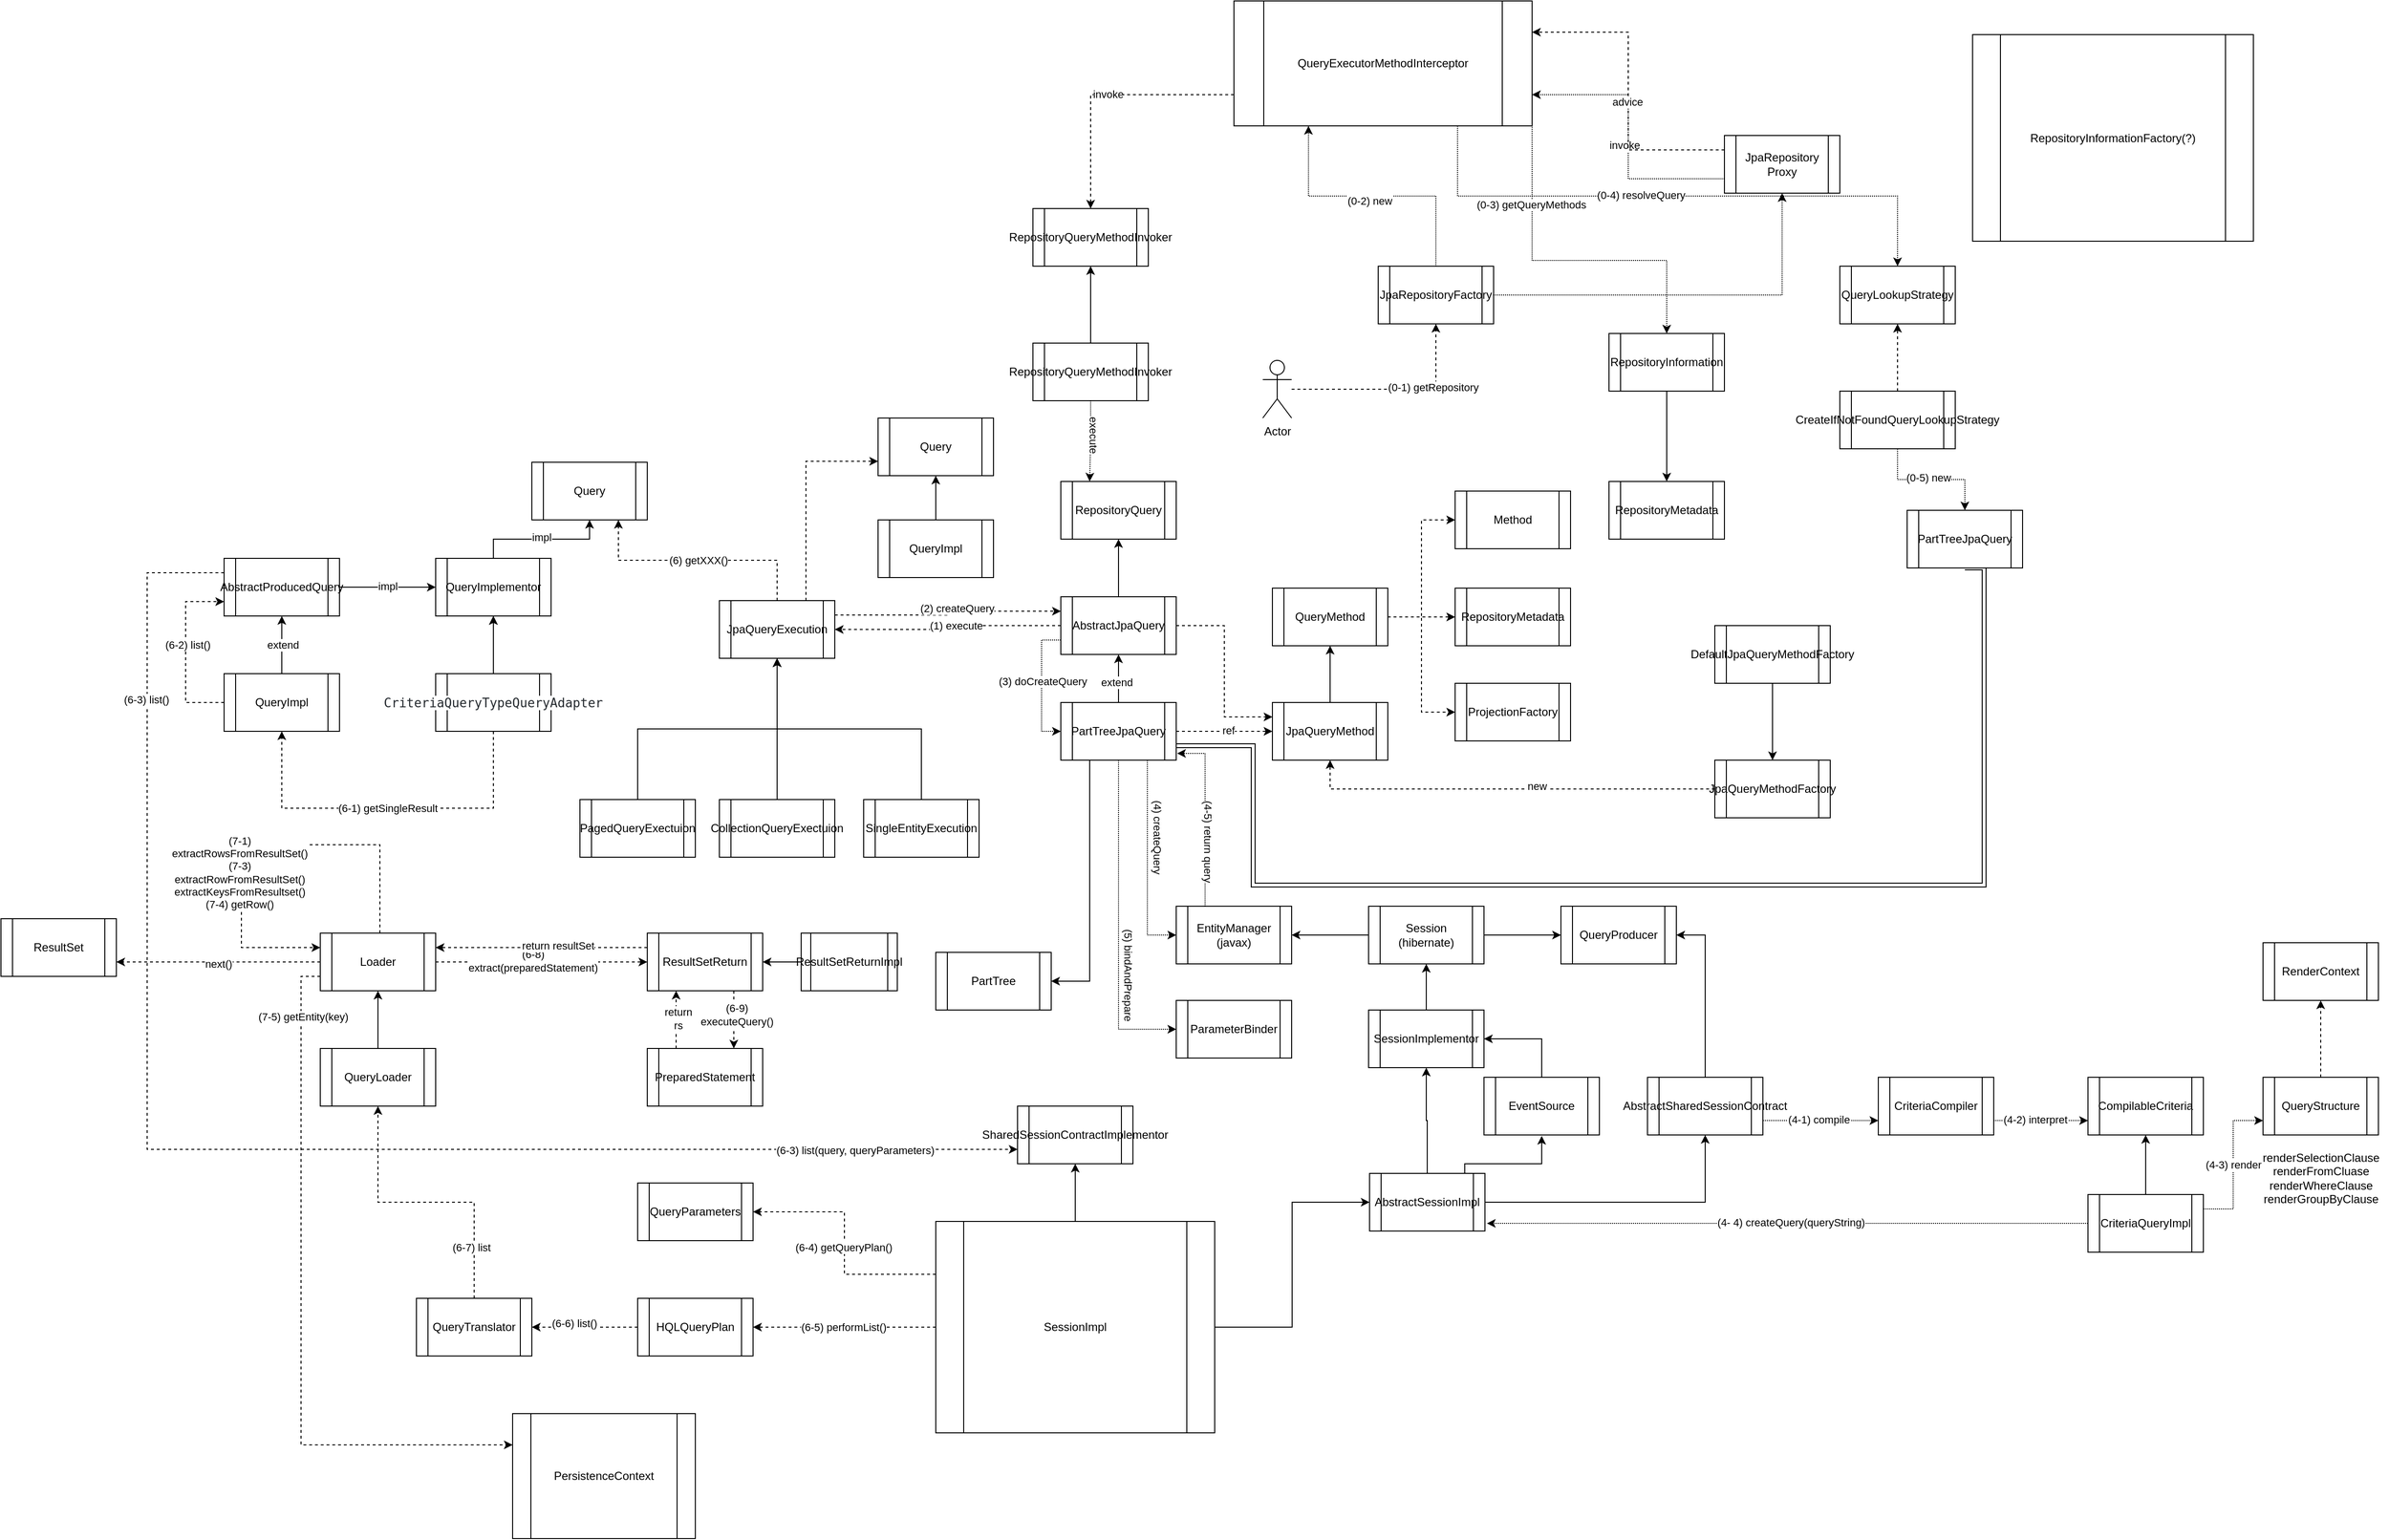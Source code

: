 <mxfile version="20.3.6" type="github" pages="5">
  <diagram id="uMh2cBTqnDMNJmz3cqUJ" name="Page-1">
    <mxGraphModel dx="4960" dy="2421" grid="1" gridSize="10" guides="1" tooltips="1" connect="1" arrows="1" fold="1" page="1" pageScale="1" pageWidth="827" pageHeight="1169" math="0" shadow="0">
      <root>
        <mxCell id="0" />
        <mxCell id="1" parent="0" />
        <mxCell id="MOReU7AFXgFduFPL6K6e-10" style="edgeStyle=orthogonalEdgeStyle;rounded=0;orthogonalLoop=1;jettySize=auto;html=1;" parent="1" source="MOReU7AFXgFduFPL6K6e-1" target="MOReU7AFXgFduFPL6K6e-9" edge="1">
          <mxGeometry relative="1" as="geometry" />
        </mxCell>
        <mxCell id="MOReU7AFXgFduFPL6K6e-1" value="JpaQueryMethod" style="shape=process;whiteSpace=wrap;html=1;backgroundOutline=1;" parent="1" vertex="1">
          <mxGeometry x="420" y="320" width="120" height="60" as="geometry" />
        </mxCell>
        <mxCell id="MOReU7AFXgFduFPL6K6e-5" style="edgeStyle=orthogonalEdgeStyle;rounded=0;orthogonalLoop=1;jettySize=auto;html=1;exitX=0.5;exitY=0;exitDx=0;exitDy=0;entryX=0.5;entryY=1;entryDx=0;entryDy=0;" parent="1" source="MOReU7AFXgFduFPL6K6e-2" target="MOReU7AFXgFduFPL6K6e-17" edge="1">
          <mxGeometry relative="1" as="geometry">
            <mxPoint x="260" y="280" as="targetPoint" />
          </mxGeometry>
        </mxCell>
        <mxCell id="MOReU7AFXgFduFPL6K6e-7" value="extend" style="edgeLabel;html=1;align=center;verticalAlign=middle;resizable=0;points=[];" parent="MOReU7AFXgFduFPL6K6e-5" vertex="1" connectable="0">
          <mxGeometry x="-0.167" y="-2" relative="1" as="geometry">
            <mxPoint x="-4" as="offset" />
          </mxGeometry>
        </mxCell>
        <mxCell id="MOReU7AFXgFduFPL6K6e-6" style="edgeStyle=orthogonalEdgeStyle;rounded=0;orthogonalLoop=1;jettySize=auto;html=1;exitX=1;exitY=0.5;exitDx=0;exitDy=0;entryX=0;entryY=0.5;entryDx=0;entryDy=0;dashed=1;" parent="1" source="MOReU7AFXgFduFPL6K6e-2" target="MOReU7AFXgFduFPL6K6e-1" edge="1">
          <mxGeometry relative="1" as="geometry" />
        </mxCell>
        <mxCell id="MOReU7AFXgFduFPL6K6e-8" value="ref" style="edgeLabel;html=1;align=center;verticalAlign=middle;resizable=0;points=[];" parent="MOReU7AFXgFduFPL6K6e-6" vertex="1" connectable="0">
          <mxGeometry x="0.08" y="1" relative="1" as="geometry">
            <mxPoint as="offset" />
          </mxGeometry>
        </mxCell>
        <mxCell id="MOReU7AFXgFduFPL6K6e-39" value="" style="edgeStyle=orthogonalEdgeStyle;rounded=0;orthogonalLoop=1;jettySize=auto;html=1;dashed=1;entryX=0;entryY=0.5;entryDx=0;entryDy=0;exitX=0.75;exitY=1;exitDx=0;exitDy=0;dashPattern=1 1;" parent="1" source="MOReU7AFXgFduFPL6K6e-2" target="MOReU7AFXgFduFPL6K6e-37" edge="1">
          <mxGeometry relative="1" as="geometry">
            <mxPoint x="260" y="460" as="targetPoint" />
          </mxGeometry>
        </mxCell>
        <mxCell id="MOReU7AFXgFduFPL6K6e-40" value="(4) createQuery" style="edgeLabel;html=1;align=center;verticalAlign=middle;resizable=0;points=[];rotation=90;" parent="MOReU7AFXgFduFPL6K6e-39" vertex="1" connectable="0">
          <mxGeometry x="-0.412" y="2" relative="1" as="geometry">
            <mxPoint x="9" y="17" as="offset" />
          </mxGeometry>
        </mxCell>
        <mxCell id="MOReU7AFXgFduFPL6K6e-42" value="" style="edgeStyle=orthogonalEdgeStyle;rounded=0;orthogonalLoop=1;jettySize=auto;html=1;dashed=1;dashPattern=1 1;" parent="1" source="MOReU7AFXgFduFPL6K6e-2" target="MOReU7AFXgFduFPL6K6e-41" edge="1">
          <mxGeometry relative="1" as="geometry">
            <Array as="points">
              <mxPoint x="260" y="660" />
            </Array>
          </mxGeometry>
        </mxCell>
        <mxCell id="MOReU7AFXgFduFPL6K6e-43" value="(5) bindAndPrepare" style="edgeLabel;html=1;align=center;verticalAlign=middle;resizable=0;points=[];rotation=90;" parent="MOReU7AFXgFduFPL6K6e-42" vertex="1" connectable="0">
          <mxGeometry x="0.312" relative="1" as="geometry">
            <mxPoint x="10" as="offset" />
          </mxGeometry>
        </mxCell>
        <mxCell id="MOReU7AFXgFduFPL6K6e-122" style="edgeStyle=orthogonalEdgeStyle;rounded=0;orthogonalLoop=1;jettySize=auto;html=1;exitX=0.25;exitY=1;exitDx=0;exitDy=0;" parent="1" source="MOReU7AFXgFduFPL6K6e-2" target="MOReU7AFXgFduFPL6K6e-123" edge="1">
          <mxGeometry relative="1" as="geometry">
            <mxPoint x="100" y="610" as="targetPoint" />
            <Array as="points">
              <mxPoint x="230" y="610" />
            </Array>
          </mxGeometry>
        </mxCell>
        <mxCell id="MOReU7AFXgFduFPL6K6e-159" style="edgeStyle=orthogonalEdgeStyle;rounded=0;orthogonalLoop=1;jettySize=auto;html=1;exitX=1;exitY=0.75;exitDx=0;exitDy=0;entryX=0.5;entryY=1;entryDx=0;entryDy=0;shape=link;" parent="1" source="MOReU7AFXgFduFPL6K6e-2" target="MOReU7AFXgFduFPL6K6e-158" edge="1">
          <mxGeometry relative="1" as="geometry">
            <Array as="points">
              <mxPoint x="400" y="365" />
              <mxPoint x="400" y="510" />
              <mxPoint x="1160" y="510" />
            </Array>
          </mxGeometry>
        </mxCell>
        <mxCell id="MOReU7AFXgFduFPL6K6e-2" value="PartTreeJpaQuery" style="shape=process;whiteSpace=wrap;html=1;backgroundOutline=1;" parent="1" vertex="1">
          <mxGeometry x="200" y="320" width="120" height="60" as="geometry" />
        </mxCell>
        <mxCell id="MOReU7AFXgFduFPL6K6e-3" value="RepositoryQuery" style="shape=process;whiteSpace=wrap;html=1;backgroundOutline=1;" parent="1" vertex="1">
          <mxGeometry x="200" y="90" width="120" height="60" as="geometry" />
        </mxCell>
        <mxCell id="MOReU7AFXgFduFPL6K6e-14" style="edgeStyle=orthogonalEdgeStyle;rounded=0;orthogonalLoop=1;jettySize=auto;html=1;exitX=1;exitY=0.5;exitDx=0;exitDy=0;entryX=0;entryY=0.5;entryDx=0;entryDy=0;dashed=1;" parent="1" source="MOReU7AFXgFduFPL6K6e-9" target="MOReU7AFXgFduFPL6K6e-12" edge="1">
          <mxGeometry relative="1" as="geometry" />
        </mxCell>
        <mxCell id="MOReU7AFXgFduFPL6K6e-15" style="edgeStyle=orthogonalEdgeStyle;rounded=0;orthogonalLoop=1;jettySize=auto;html=1;exitX=1;exitY=0.5;exitDx=0;exitDy=0;entryX=0;entryY=0.5;entryDx=0;entryDy=0;dashed=1;" parent="1" source="MOReU7AFXgFduFPL6K6e-9" target="MOReU7AFXgFduFPL6K6e-11" edge="1">
          <mxGeometry relative="1" as="geometry" />
        </mxCell>
        <mxCell id="MOReU7AFXgFduFPL6K6e-16" style="edgeStyle=orthogonalEdgeStyle;rounded=0;orthogonalLoop=1;jettySize=auto;html=1;entryX=0;entryY=0.5;entryDx=0;entryDy=0;dashed=1;" parent="1" source="MOReU7AFXgFduFPL6K6e-9" target="MOReU7AFXgFduFPL6K6e-13" edge="1">
          <mxGeometry relative="1" as="geometry" />
        </mxCell>
        <mxCell id="MOReU7AFXgFduFPL6K6e-9" value="QueryMethod" style="shape=process;whiteSpace=wrap;html=1;backgroundOutline=1;" parent="1" vertex="1">
          <mxGeometry x="420" y="201" width="120" height="60" as="geometry" />
        </mxCell>
        <mxCell id="MOReU7AFXgFduFPL6K6e-11" value="Method" style="shape=process;whiteSpace=wrap;html=1;backgroundOutline=1;" parent="1" vertex="1">
          <mxGeometry x="610" y="100" width="120" height="60" as="geometry" />
        </mxCell>
        <mxCell id="MOReU7AFXgFduFPL6K6e-12" value="RepositoryMetadata" style="shape=process;whiteSpace=wrap;html=1;backgroundOutline=1;" parent="1" vertex="1">
          <mxGeometry x="610" y="201" width="120" height="60" as="geometry" />
        </mxCell>
        <mxCell id="MOReU7AFXgFduFPL6K6e-13" value="ProjectionFactory" style="shape=process;whiteSpace=wrap;html=1;backgroundOutline=1;" parent="1" vertex="1">
          <mxGeometry x="610" y="300" width="120" height="60" as="geometry" />
        </mxCell>
        <mxCell id="MOReU7AFXgFduFPL6K6e-18" style="edgeStyle=orthogonalEdgeStyle;rounded=0;orthogonalLoop=1;jettySize=auto;html=1;exitX=0.5;exitY=0;exitDx=0;exitDy=0;entryX=0.5;entryY=1;entryDx=0;entryDy=0;" parent="1" source="MOReU7AFXgFduFPL6K6e-17" target="MOReU7AFXgFduFPL6K6e-3" edge="1">
          <mxGeometry relative="1" as="geometry" />
        </mxCell>
        <mxCell id="MOReU7AFXgFduFPL6K6e-20" style="edgeStyle=orthogonalEdgeStyle;rounded=0;orthogonalLoop=1;jettySize=auto;html=1;exitX=0;exitY=0.5;exitDx=0;exitDy=0;entryX=1;entryY=0.5;entryDx=0;entryDy=0;dashed=1;" parent="1" source="MOReU7AFXgFduFPL6K6e-17" target="MOReU7AFXgFduFPL6K6e-19" edge="1">
          <mxGeometry relative="1" as="geometry" />
        </mxCell>
        <mxCell id="MOReU7AFXgFduFPL6K6e-21" value="(1) execute" style="edgeLabel;html=1;align=center;verticalAlign=middle;resizable=0;points=[];" parent="MOReU7AFXgFduFPL6K6e-20" vertex="1" connectable="0">
          <mxGeometry x="-0.086" relative="1" as="geometry">
            <mxPoint as="offset" />
          </mxGeometry>
        </mxCell>
        <mxCell id="MOReU7AFXgFduFPL6K6e-25" style="edgeStyle=orthogonalEdgeStyle;rounded=0;orthogonalLoop=1;jettySize=auto;html=1;exitX=0;exitY=0.75;exitDx=0;exitDy=0;dashed=1;dashPattern=1 1;entryX=0;entryY=0.5;entryDx=0;entryDy=0;" parent="1" source="MOReU7AFXgFduFPL6K6e-17" target="MOReU7AFXgFduFPL6K6e-2" edge="1">
          <mxGeometry relative="1" as="geometry">
            <mxPoint x="240" y="310" as="targetPoint" />
          </mxGeometry>
        </mxCell>
        <mxCell id="MOReU7AFXgFduFPL6K6e-26" value="(3) doCreateQuery" style="edgeLabel;html=1;align=center;verticalAlign=middle;resizable=0;points=[];" parent="MOReU7AFXgFduFPL6K6e-25" vertex="1" connectable="0">
          <mxGeometry x="-0.067" y="1" relative="1" as="geometry">
            <mxPoint as="offset" />
          </mxGeometry>
        </mxCell>
        <mxCell id="MOReU7AFXgFduFPL6K6e-27" style="edgeStyle=orthogonalEdgeStyle;rounded=0;orthogonalLoop=1;jettySize=auto;html=1;exitX=1;exitY=0.5;exitDx=0;exitDy=0;entryX=0;entryY=0.25;entryDx=0;entryDy=0;dashed=1;" parent="1" source="MOReU7AFXgFduFPL6K6e-17" target="MOReU7AFXgFduFPL6K6e-1" edge="1">
          <mxGeometry relative="1" as="geometry" />
        </mxCell>
        <mxCell id="MOReU7AFXgFduFPL6K6e-17" value="AbstractJpaQuery" style="shape=process;whiteSpace=wrap;html=1;backgroundOutline=1;" parent="1" vertex="1">
          <mxGeometry x="200" y="210" width="120" height="60" as="geometry" />
        </mxCell>
        <mxCell id="MOReU7AFXgFduFPL6K6e-22" style="edgeStyle=orthogonalEdgeStyle;rounded=0;orthogonalLoop=1;jettySize=auto;html=1;exitX=1;exitY=0.25;exitDx=0;exitDy=0;entryX=0;entryY=0.25;entryDx=0;entryDy=0;dashed=1;" parent="1" source="MOReU7AFXgFduFPL6K6e-19" target="MOReU7AFXgFduFPL6K6e-17" edge="1">
          <mxGeometry relative="1" as="geometry" />
        </mxCell>
        <mxCell id="MOReU7AFXgFduFPL6K6e-23" value="(2) createQuery" style="edgeLabel;html=1;align=center;verticalAlign=middle;resizable=0;points=[];" parent="MOReU7AFXgFduFPL6K6e-22" vertex="1" connectable="0">
          <mxGeometry x="0.094" y="3" relative="1" as="geometry">
            <mxPoint as="offset" />
          </mxGeometry>
        </mxCell>
        <mxCell id="MOReU7AFXgFduFPL6K6e-35" style="edgeStyle=orthogonalEdgeStyle;rounded=0;orthogonalLoop=1;jettySize=auto;html=1;exitX=0.75;exitY=0;exitDx=0;exitDy=0;entryX=0;entryY=0.75;entryDx=0;entryDy=0;dashed=1;" parent="1" source="MOReU7AFXgFduFPL6K6e-19" target="MOReU7AFXgFduFPL6K6e-34" edge="1">
          <mxGeometry relative="1" as="geometry">
            <Array as="points">
              <mxPoint x="-65" y="69" />
            </Array>
          </mxGeometry>
        </mxCell>
        <mxCell id="MOReU7AFXgFduFPL6K6e-94" value="(6) getXXX()" style="edgeStyle=orthogonalEdgeStyle;rounded=0;orthogonalLoop=1;jettySize=auto;html=1;exitX=0.5;exitY=0;exitDx=0;exitDy=0;dashed=1;entryX=0.75;entryY=1;entryDx=0;entryDy=0;" parent="1" source="MOReU7AFXgFduFPL6K6e-19" target="MOReU7AFXgFduFPL6K6e-95" edge="1">
          <mxGeometry relative="1" as="geometry">
            <mxPoint x="-220" y="130" as="targetPoint" />
          </mxGeometry>
        </mxCell>
        <mxCell id="MOReU7AFXgFduFPL6K6e-19" value="JpaQueryExecution" style="shape=process;whiteSpace=wrap;html=1;backgroundOutline=1;" parent="1" vertex="1">
          <mxGeometry x="-155" y="214" width="120" height="60" as="geometry" />
        </mxCell>
        <mxCell id="MOReU7AFXgFduFPL6K6e-29" style="edgeStyle=orthogonalEdgeStyle;rounded=0;orthogonalLoop=1;jettySize=auto;html=1;exitX=0.5;exitY=0;exitDx=0;exitDy=0;entryX=0.5;entryY=1;entryDx=0;entryDy=0;" parent="1" source="MOReU7AFXgFduFPL6K6e-28" target="MOReU7AFXgFduFPL6K6e-19" edge="1">
          <mxGeometry relative="1" as="geometry" />
        </mxCell>
        <mxCell id="MOReU7AFXgFduFPL6K6e-28" value="CollectionQueryExectuion" style="shape=process;whiteSpace=wrap;html=1;backgroundOutline=1;" parent="1" vertex="1">
          <mxGeometry x="-155" y="421" width="120" height="60" as="geometry" />
        </mxCell>
        <mxCell id="MOReU7AFXgFduFPL6K6e-31" style="edgeStyle=orthogonalEdgeStyle;rounded=0;orthogonalLoop=1;jettySize=auto;html=1;entryX=0.5;entryY=1;entryDx=0;entryDy=0;exitX=0.5;exitY=0;exitDx=0;exitDy=0;" parent="1" source="MOReU7AFXgFduFPL6K6e-30" target="MOReU7AFXgFduFPL6K6e-19" edge="1">
          <mxGeometry relative="1" as="geometry" />
        </mxCell>
        <mxCell id="MOReU7AFXgFduFPL6K6e-30" value="PagedQueryExectuion" style="shape=process;whiteSpace=wrap;html=1;backgroundOutline=1;" parent="1" vertex="1">
          <mxGeometry x="-300" y="421" width="120" height="60" as="geometry" />
        </mxCell>
        <mxCell id="MOReU7AFXgFduFPL6K6e-33" style="edgeStyle=orthogonalEdgeStyle;rounded=0;orthogonalLoop=1;jettySize=auto;html=1;exitX=0.5;exitY=0;exitDx=0;exitDy=0;entryX=0.5;entryY=1;entryDx=0;entryDy=0;" parent="1" source="MOReU7AFXgFduFPL6K6e-32" target="MOReU7AFXgFduFPL6K6e-19" edge="1">
          <mxGeometry relative="1" as="geometry">
            <mxPoint x="-30" y="270" as="targetPoint" />
          </mxGeometry>
        </mxCell>
        <mxCell id="MOReU7AFXgFduFPL6K6e-32" value="SingleEntityExecution" style="shape=process;whiteSpace=wrap;html=1;backgroundOutline=1;direction=east;" parent="1" vertex="1">
          <mxGeometry x="-5" y="421" width="120" height="60" as="geometry" />
        </mxCell>
        <mxCell id="MOReU7AFXgFduFPL6K6e-34" value="Query" style="shape=process;whiteSpace=wrap;html=1;backgroundOutline=1;" parent="1" vertex="1">
          <mxGeometry x="10" y="24" width="120" height="60" as="geometry" />
        </mxCell>
        <mxCell id="MOReU7AFXgFduFPL6K6e-99" style="edgeStyle=orthogonalEdgeStyle;rounded=0;orthogonalLoop=1;jettySize=auto;html=1;exitX=0.25;exitY=0;exitDx=0;exitDy=0;entryX=1.008;entryY=0.883;entryDx=0;entryDy=0;entryPerimeter=0;dashed=1;dashPattern=1 1;" parent="1" source="MOReU7AFXgFduFPL6K6e-37" target="MOReU7AFXgFduFPL6K6e-2" edge="1">
          <mxGeometry relative="1" as="geometry" />
        </mxCell>
        <mxCell id="MOReU7AFXgFduFPL6K6e-100" value="(4-5) return query" style="edgeLabel;html=1;align=center;verticalAlign=middle;resizable=0;points=[];rotation=90;" parent="MOReU7AFXgFduFPL6K6e-99" vertex="1" connectable="0">
          <mxGeometry x="-0.277" y="-3" relative="1" as="geometry">
            <mxPoint as="offset" />
          </mxGeometry>
        </mxCell>
        <mxCell id="MOReU7AFXgFduFPL6K6e-37" value="EntityManager&lt;br&gt;(javax)" style="shape=process;whiteSpace=wrap;html=1;backgroundOutline=1;" parent="1" vertex="1">
          <mxGeometry x="320" y="532" width="120" height="60" as="geometry" />
        </mxCell>
        <mxCell id="MOReU7AFXgFduFPL6K6e-41" value="ParameterBinder" style="shape=process;whiteSpace=wrap;html=1;backgroundOutline=1;" parent="1" vertex="1">
          <mxGeometry x="320" y="630" width="120" height="60" as="geometry" />
        </mxCell>
        <mxCell id="MOReU7AFXgFduFPL6K6e-46" style="edgeStyle=orthogonalEdgeStyle;rounded=0;orthogonalLoop=1;jettySize=auto;html=1;entryX=1;entryY=0.5;entryDx=0;entryDy=0;" parent="1" source="MOReU7AFXgFduFPL6K6e-44" target="MOReU7AFXgFduFPL6K6e-37" edge="1">
          <mxGeometry relative="1" as="geometry" />
        </mxCell>
        <mxCell id="MOReU7AFXgFduFPL6K6e-64" value="" style="edgeStyle=orthogonalEdgeStyle;rounded=0;orthogonalLoop=1;jettySize=auto;html=1;" parent="1" source="MOReU7AFXgFduFPL6K6e-44" target="MOReU7AFXgFduFPL6K6e-63" edge="1">
          <mxGeometry relative="1" as="geometry" />
        </mxCell>
        <mxCell id="MOReU7AFXgFduFPL6K6e-44" value="Session&lt;br&gt;(hibernate)" style="shape=process;whiteSpace=wrap;html=1;backgroundOutline=1;" parent="1" vertex="1">
          <mxGeometry x="520" y="532" width="120" height="60" as="geometry" />
        </mxCell>
        <mxCell id="MOReU7AFXgFduFPL6K6e-50" value="" style="edgeStyle=orthogonalEdgeStyle;rounded=0;orthogonalLoop=1;jettySize=auto;html=1;" parent="1" source="MOReU7AFXgFduFPL6K6e-47" target="MOReU7AFXgFduFPL6K6e-49" edge="1">
          <mxGeometry relative="1" as="geometry" />
        </mxCell>
        <mxCell id="2TI_Rl4MxW1gEGPfBDP3-23" style="edgeStyle=orthogonalEdgeStyle;rounded=0;orthogonalLoop=1;jettySize=auto;html=1;entryX=0.5;entryY=1;entryDx=0;entryDy=0;" parent="1" source="MOReU7AFXgFduFPL6K6e-47" target="2TI_Rl4MxW1gEGPfBDP3-22" edge="1">
          <mxGeometry relative="1" as="geometry" />
        </mxCell>
        <mxCell id="2TI_Rl4MxW1gEGPfBDP3-31" value="" style="edgeStyle=orthogonalEdgeStyle;rounded=0;orthogonalLoop=1;jettySize=auto;html=1;dashed=1;entryX=1;entryY=0.5;entryDx=0;entryDy=0;" parent="1" source="MOReU7AFXgFduFPL6K6e-47" target="2TI_Rl4MxW1gEGPfBDP3-32" edge="1">
          <mxGeometry relative="1" as="geometry">
            <mxPoint x="-10" y="970" as="targetPoint" />
          </mxGeometry>
        </mxCell>
        <mxCell id="2TI_Rl4MxW1gEGPfBDP3-37" value="(6-5) performList()" style="edgeLabel;html=1;align=center;verticalAlign=middle;resizable=0;points=[];" parent="2TI_Rl4MxW1gEGPfBDP3-31" vertex="1" connectable="0">
          <mxGeometry x="0.011" relative="1" as="geometry">
            <mxPoint as="offset" />
          </mxGeometry>
        </mxCell>
        <mxCell id="2TI_Rl4MxW1gEGPfBDP3-34" style="edgeStyle=orthogonalEdgeStyle;rounded=0;orthogonalLoop=1;jettySize=auto;html=1;exitX=0;exitY=0.25;exitDx=0;exitDy=0;entryX=1;entryY=0.5;entryDx=0;entryDy=0;dashed=1;" parent="1" source="MOReU7AFXgFduFPL6K6e-47" target="2TI_Rl4MxW1gEGPfBDP3-33" edge="1">
          <mxGeometry relative="1" as="geometry" />
        </mxCell>
        <mxCell id="2TI_Rl4MxW1gEGPfBDP3-35" value="(6-4) getQueryPlan()" style="edgeLabel;html=1;align=center;verticalAlign=middle;resizable=0;points=[];" parent="2TI_Rl4MxW1gEGPfBDP3-34" vertex="1" connectable="0">
          <mxGeometry x="-0.034" y="1" relative="1" as="geometry">
            <mxPoint as="offset" />
          </mxGeometry>
        </mxCell>
        <mxCell id="MOReU7AFXgFduFPL6K6e-47" value="SessionImpl" style="shape=process;whiteSpace=wrap;html=1;backgroundOutline=1;" parent="1" vertex="1">
          <mxGeometry x="70" y="860" width="290" height="220" as="geometry" />
        </mxCell>
        <mxCell id="MOReU7AFXgFduFPL6K6e-55" value="" style="edgeStyle=orthogonalEdgeStyle;rounded=0;orthogonalLoop=1;jettySize=auto;html=1;" parent="1" source="MOReU7AFXgFduFPL6K6e-49" target="MOReU7AFXgFduFPL6K6e-54" edge="1">
          <mxGeometry relative="1" as="geometry" />
        </mxCell>
        <mxCell id="MOReU7AFXgFduFPL6K6e-57" value="" style="edgeStyle=orthogonalEdgeStyle;rounded=0;orthogonalLoop=1;jettySize=auto;html=1;" parent="1" edge="1">
          <mxGeometry relative="1" as="geometry">
            <mxPoint x="620" y="811" as="sourcePoint" />
            <mxPoint x="700" y="771" as="targetPoint" />
            <Array as="points">
              <mxPoint x="620" y="800" />
              <mxPoint x="700" y="800" />
            </Array>
          </mxGeometry>
        </mxCell>
        <mxCell id="MOReU7AFXgFduFPL6K6e-69" style="edgeStyle=orthogonalEdgeStyle;rounded=0;orthogonalLoop=1;jettySize=auto;html=1;exitX=1;exitY=0.5;exitDx=0;exitDy=0;entryX=0.5;entryY=1;entryDx=0;entryDy=0;" parent="1" source="MOReU7AFXgFduFPL6K6e-49" target="MOReU7AFXgFduFPL6K6e-68" edge="1">
          <mxGeometry relative="1" as="geometry" />
        </mxCell>
        <mxCell id="MOReU7AFXgFduFPL6K6e-49" value="AbstractSessionImpl" style="shape=process;whiteSpace=wrap;html=1;backgroundOutline=1;" parent="1" vertex="1">
          <mxGeometry x="521" y="810" width="120" height="60" as="geometry" />
        </mxCell>
        <mxCell id="MOReU7AFXgFduFPL6K6e-61" style="edgeStyle=orthogonalEdgeStyle;rounded=0;orthogonalLoop=1;jettySize=auto;html=1;entryX=0.5;entryY=1;entryDx=0;entryDy=0;" parent="1" source="MOReU7AFXgFduFPL6K6e-54" target="MOReU7AFXgFduFPL6K6e-44" edge="1">
          <mxGeometry relative="1" as="geometry" />
        </mxCell>
        <mxCell id="MOReU7AFXgFduFPL6K6e-54" value="SessionImplementor" style="shape=process;whiteSpace=wrap;html=1;backgroundOutline=1;" parent="1" vertex="1">
          <mxGeometry x="520" y="640" width="120" height="60" as="geometry" />
        </mxCell>
        <mxCell id="MOReU7AFXgFduFPL6K6e-60" style="edgeStyle=orthogonalEdgeStyle;rounded=0;orthogonalLoop=1;jettySize=auto;html=1;exitX=0.5;exitY=0;exitDx=0;exitDy=0;entryX=1;entryY=0.5;entryDx=0;entryDy=0;" parent="1" source="MOReU7AFXgFduFPL6K6e-56" target="MOReU7AFXgFduFPL6K6e-54" edge="1">
          <mxGeometry relative="1" as="geometry" />
        </mxCell>
        <mxCell id="MOReU7AFXgFduFPL6K6e-56" value="EventSource" style="shape=process;whiteSpace=wrap;html=1;backgroundOutline=1;" parent="1" vertex="1">
          <mxGeometry x="640" y="710" width="120" height="60" as="geometry" />
        </mxCell>
        <mxCell id="MOReU7AFXgFduFPL6K6e-63" value="QueryProducer" style="shape=process;whiteSpace=wrap;html=1;backgroundOutline=1;" parent="1" vertex="1">
          <mxGeometry x="720" y="532" width="120" height="60" as="geometry" />
        </mxCell>
        <mxCell id="MOReU7AFXgFduFPL6K6e-71" style="edgeStyle=orthogonalEdgeStyle;rounded=0;orthogonalLoop=1;jettySize=auto;html=1;entryX=1;entryY=0.5;entryDx=0;entryDy=0;" parent="1" source="MOReU7AFXgFduFPL6K6e-68" target="MOReU7AFXgFduFPL6K6e-63" edge="1">
          <mxGeometry relative="1" as="geometry" />
        </mxCell>
        <mxCell id="MOReU7AFXgFduFPL6K6e-75" value="" style="edgeStyle=orthogonalEdgeStyle;rounded=0;orthogonalLoop=1;jettySize=auto;html=1;exitX=1;exitY=0.75;exitDx=0;exitDy=0;entryX=0;entryY=0.75;entryDx=0;entryDy=0;dashed=1;dashPattern=1 1;" parent="1" source="MOReU7AFXgFduFPL6K6e-68" target="MOReU7AFXgFduFPL6K6e-74" edge="1">
          <mxGeometry relative="1" as="geometry" />
        </mxCell>
        <mxCell id="MOReU7AFXgFduFPL6K6e-76" value="(4-1) compile" style="edgeLabel;html=1;align=center;verticalAlign=middle;resizable=0;points=[];" parent="MOReU7AFXgFduFPL6K6e-75" vertex="1" connectable="0">
          <mxGeometry x="0.233" y="3" relative="1" as="geometry">
            <mxPoint x="-16" y="2" as="offset" />
          </mxGeometry>
        </mxCell>
        <mxCell id="MOReU7AFXgFduFPL6K6e-68" value="AbstractSharedSessionContract" style="shape=process;whiteSpace=wrap;html=1;backgroundOutline=1;" parent="1" vertex="1">
          <mxGeometry x="810" y="710" width="120" height="60" as="geometry" />
        </mxCell>
        <mxCell id="MOReU7AFXgFduFPL6K6e-105" value="" style="edgeStyle=orthogonalEdgeStyle;rounded=0;orthogonalLoop=1;jettySize=auto;html=1;dashed=1;exitX=0;exitY=0.75;exitDx=0;exitDy=0;" parent="1" source="MOReU7AFXgFduFPL6K6e-72" target="MOReU7AFXgFduFPL6K6e-104" edge="1">
          <mxGeometry relative="1" as="geometry" />
        </mxCell>
        <mxCell id="MOReU7AFXgFduFPL6K6e-111" value="invoke" style="edgeLabel;html=1;align=center;verticalAlign=middle;resizable=0;points=[];" parent="MOReU7AFXgFduFPL6K6e-105" vertex="1" connectable="0">
          <mxGeometry x="-0.015" y="-1" relative="1" as="geometry">
            <mxPoint as="offset" />
          </mxGeometry>
        </mxCell>
        <mxCell id="MOReU7AFXgFduFPL6K6e-167" style="edgeStyle=orthogonalEdgeStyle;rounded=0;orthogonalLoop=1;jettySize=auto;html=1;exitX=0.75;exitY=1;exitDx=0;exitDy=0;entryX=0.5;entryY=0;entryDx=0;entryDy=0;dashed=1;dashPattern=1 1;" parent="1" source="MOReU7AFXgFduFPL6K6e-72" target="MOReU7AFXgFduFPL6K6e-144" edge="1">
          <mxGeometry relative="1" as="geometry" />
        </mxCell>
        <mxCell id="MOReU7AFXgFduFPL6K6e-168" value="(0-4) resolveQuery" style="edgeLabel;html=1;align=center;verticalAlign=middle;resizable=0;points=[];" parent="MOReU7AFXgFduFPL6K6e-167" vertex="1" connectable="0">
          <mxGeometry x="-0.129" y="1" relative="1" as="geometry">
            <mxPoint as="offset" />
          </mxGeometry>
        </mxCell>
        <mxCell id="MOReU7AFXgFduFPL6K6e-72" value="QueryExecutorMethodInterceptor" style="shape=process;whiteSpace=wrap;html=1;backgroundOutline=1;" parent="1" vertex="1">
          <mxGeometry x="380" y="-410" width="310" height="130" as="geometry" />
        </mxCell>
        <mxCell id="MOReU7AFXgFduFPL6K6e-79" value="" style="edgeStyle=orthogonalEdgeStyle;rounded=0;orthogonalLoop=1;jettySize=auto;html=1;dashed=1;dashPattern=1 1;exitX=1;exitY=0.75;exitDx=0;exitDy=0;entryX=0;entryY=0.75;entryDx=0;entryDy=0;" parent="1" source="MOReU7AFXgFduFPL6K6e-74" target="MOReU7AFXgFduFPL6K6e-78" edge="1">
          <mxGeometry relative="1" as="geometry" />
        </mxCell>
        <mxCell id="MOReU7AFXgFduFPL6K6e-80" value="(4-2) interpret" style="edgeLabel;html=1;align=center;verticalAlign=middle;resizable=0;points=[];" parent="MOReU7AFXgFduFPL6K6e-79" vertex="1" connectable="0">
          <mxGeometry x="-0.125" y="4" relative="1" as="geometry">
            <mxPoint y="3" as="offset" />
          </mxGeometry>
        </mxCell>
        <mxCell id="MOReU7AFXgFduFPL6K6e-74" value="CriteriaCompiler" style="shape=process;whiteSpace=wrap;html=1;backgroundOutline=1;" parent="1" vertex="1">
          <mxGeometry x="1050" y="710" width="120" height="60" as="geometry" />
        </mxCell>
        <mxCell id="MOReU7AFXgFduFPL6K6e-86" value="(4-3) render" style="edgeStyle=orthogonalEdgeStyle;rounded=0;orthogonalLoop=1;jettySize=auto;html=1;exitX=1;exitY=0.25;exitDx=0;exitDy=0;entryX=0;entryY=0.75;entryDx=0;entryDy=0;dashed=1;dashPattern=1 1;" parent="1" source="MOReU7AFXgFduFPL6K6e-81" target="MOReU7AFXgFduFPL6K6e-84" edge="1">
          <mxGeometry relative="1" as="geometry" />
        </mxCell>
        <mxCell id="MOReU7AFXgFduFPL6K6e-78" value="CompilableCriteria" style="shape=process;whiteSpace=wrap;html=1;backgroundOutline=1;" parent="1" vertex="1">
          <mxGeometry x="1268" y="710" width="120" height="60" as="geometry" />
        </mxCell>
        <mxCell id="MOReU7AFXgFduFPL6K6e-83" style="edgeStyle=orthogonalEdgeStyle;rounded=0;orthogonalLoop=1;jettySize=auto;html=1;exitX=0.5;exitY=0;exitDx=0;exitDy=0;entryX=0.5;entryY=1;entryDx=0;entryDy=0;" parent="1" source="MOReU7AFXgFduFPL6K6e-81" target="MOReU7AFXgFduFPL6K6e-78" edge="1">
          <mxGeometry relative="1" as="geometry" />
        </mxCell>
        <mxCell id="MOReU7AFXgFduFPL6K6e-88" style="edgeStyle=orthogonalEdgeStyle;rounded=0;orthogonalLoop=1;jettySize=auto;html=1;entryX=1.017;entryY=0.867;entryDx=0;entryDy=0;entryPerimeter=0;dashed=1;dashPattern=1 1;" parent="1" source="MOReU7AFXgFduFPL6K6e-81" target="MOReU7AFXgFduFPL6K6e-49" edge="1">
          <mxGeometry relative="1" as="geometry" />
        </mxCell>
        <mxCell id="MOReU7AFXgFduFPL6K6e-89" value="(4- 4) createQuery(queryString)" style="edgeLabel;html=1;align=center;verticalAlign=middle;resizable=0;points=[];" parent="MOReU7AFXgFduFPL6K6e-88" vertex="1" connectable="0">
          <mxGeometry x="-0.011" y="-1" relative="1" as="geometry">
            <mxPoint as="offset" />
          </mxGeometry>
        </mxCell>
        <mxCell id="MOReU7AFXgFduFPL6K6e-81" value="CriteriaQueryImpl" style="shape=process;whiteSpace=wrap;html=1;backgroundOutline=1;" parent="1" vertex="1">
          <mxGeometry x="1268" y="832" width="120" height="60" as="geometry" />
        </mxCell>
        <mxCell id="MOReU7AFXgFduFPL6K6e-120" value="" style="edgeStyle=orthogonalEdgeStyle;rounded=0;orthogonalLoop=1;jettySize=auto;html=1;dashed=1;" parent="1" source="MOReU7AFXgFduFPL6K6e-84" target="MOReU7AFXgFduFPL6K6e-119" edge="1">
          <mxGeometry relative="1" as="geometry" />
        </mxCell>
        <mxCell id="MOReU7AFXgFduFPL6K6e-84" value="QueryStructure" style="shape=process;whiteSpace=wrap;html=1;backgroundOutline=1;" parent="1" vertex="1">
          <mxGeometry x="1450" y="710" width="120" height="60" as="geometry" />
        </mxCell>
        <mxCell id="MOReU7AFXgFduFPL6K6e-87" value="renderSelectionClause&lt;br&gt;renderFromCluase&lt;br&gt;renderWhereClause&lt;br&gt;renderGroupByClause" style="text;html=1;align=center;verticalAlign=middle;resizable=0;points=[];autosize=1;strokeColor=none;fillColor=none;" parent="1" vertex="1">
          <mxGeometry x="1440" y="780" width="140" height="70" as="geometry" />
        </mxCell>
        <mxCell id="MOReU7AFXgFduFPL6K6e-95" value="Query" style="shape=process;whiteSpace=wrap;html=1;backgroundOutline=1;" parent="1" vertex="1">
          <mxGeometry x="-350" y="70" width="120" height="60" as="geometry" />
        </mxCell>
        <mxCell id="MOReU7AFXgFduFPL6K6e-101" style="edgeStyle=orthogonalEdgeStyle;rounded=0;orthogonalLoop=1;jettySize=auto;html=1;dashed=1;dashPattern=1 1;" parent="1" source="MOReU7AFXgFduFPL6K6e-96" target="MOReU7AFXgFduFPL6K6e-102" edge="1">
          <mxGeometry relative="1" as="geometry">
            <mxPoint x="-390" y="200" as="targetPoint" />
          </mxGeometry>
        </mxCell>
        <mxCell id="2TI_Rl4MxW1gEGPfBDP3-9" value="" style="edgeStyle=orthogonalEdgeStyle;rounded=0;orthogonalLoop=1;jettySize=auto;html=1;" parent="1" source="MOReU7AFXgFduFPL6K6e-96" target="MOReU7AFXgFduFPL6K6e-102" edge="1">
          <mxGeometry relative="1" as="geometry" />
        </mxCell>
        <mxCell id="2TI_Rl4MxW1gEGPfBDP3-11" style="edgeStyle=orthogonalEdgeStyle;rounded=0;orthogonalLoop=1;jettySize=auto;html=1;exitX=0.5;exitY=1;exitDx=0;exitDy=0;entryX=0.5;entryY=1;entryDx=0;entryDy=0;dashed=1;" parent="1" source="MOReU7AFXgFduFPL6K6e-96" target="2TI_Rl4MxW1gEGPfBDP3-6" edge="1">
          <mxGeometry relative="1" as="geometry">
            <Array as="points">
              <mxPoint x="-390" y="430" />
              <mxPoint x="-610" y="430" />
            </Array>
          </mxGeometry>
        </mxCell>
        <mxCell id="2TI_Rl4MxW1gEGPfBDP3-12" value="(6-1) getSingleResult" style="edgeLabel;html=1;align=center;verticalAlign=middle;resizable=0;points=[];" parent="2TI_Rl4MxW1gEGPfBDP3-11" vertex="1" connectable="0">
          <mxGeometry x="0.096" relative="1" as="geometry">
            <mxPoint x="18" as="offset" />
          </mxGeometry>
        </mxCell>
        <mxCell id="MOReU7AFXgFduFPL6K6e-96" value="&lt;pre style=&quot;background-color: rgb(255, 255, 255); font-family: &amp;quot;JetBrains Mono&amp;quot;, monospace; font-size: 9.8pt;&quot;&gt;&lt;span style=&quot;color:#24292e;&quot;&gt;CriteriaQueryTypeQueryAdapter&lt;/span&gt;&lt;/pre&gt;" style="shape=process;whiteSpace=wrap;html=1;backgroundOutline=1;" parent="1" vertex="1">
          <mxGeometry x="-450" y="290" width="120" height="60" as="geometry" />
        </mxCell>
        <mxCell id="MOReU7AFXgFduFPL6K6e-103" style="edgeStyle=orthogonalEdgeStyle;rounded=0;orthogonalLoop=1;jettySize=auto;html=1;exitX=0.5;exitY=0;exitDx=0;exitDy=0;entryX=0.5;entryY=1;entryDx=0;entryDy=0;" parent="1" source="MOReU7AFXgFduFPL6K6e-102" target="MOReU7AFXgFduFPL6K6e-95" edge="1">
          <mxGeometry relative="1" as="geometry" />
        </mxCell>
        <mxCell id="2TI_Rl4MxW1gEGPfBDP3-18" value="impl" style="edgeLabel;html=1;align=center;verticalAlign=middle;resizable=0;points=[];" parent="MOReU7AFXgFduFPL6K6e-103" vertex="1" connectable="0">
          <mxGeometry x="-0.007" y="3" relative="1" as="geometry">
            <mxPoint y="1" as="offset" />
          </mxGeometry>
        </mxCell>
        <mxCell id="MOReU7AFXgFduFPL6K6e-102" value="QueryImplementor" style="shape=process;whiteSpace=wrap;html=1;backgroundOutline=1;" parent="1" vertex="1">
          <mxGeometry x="-450" y="170" width="120" height="60" as="geometry" />
        </mxCell>
        <mxCell id="MOReU7AFXgFduFPL6K6e-104" value="RepositoryQueryMethodInvoker" style="shape=process;whiteSpace=wrap;html=1;backgroundOutline=1;" parent="1" vertex="1">
          <mxGeometry x="171" y="-194" width="120" height="60" as="geometry" />
        </mxCell>
        <mxCell id="MOReU7AFXgFduFPL6K6e-110" style="edgeStyle=orthogonalEdgeStyle;rounded=0;orthogonalLoop=1;jettySize=auto;html=1;exitX=0;exitY=0.75;exitDx=0;exitDy=0;entryX=1;entryY=0.75;entryDx=0;entryDy=0;dashed=1;dashPattern=1 1;" parent="1" source="MOReU7AFXgFduFPL6K6e-108" target="MOReU7AFXgFduFPL6K6e-72" edge="1">
          <mxGeometry relative="1" as="geometry" />
        </mxCell>
        <mxCell id="MOReU7AFXgFduFPL6K6e-112" value="invoke" style="edgeLabel;html=1;align=center;verticalAlign=middle;resizable=0;points=[];" parent="MOReU7AFXgFduFPL6K6e-110" vertex="1" connectable="0">
          <mxGeometry x="-0.062" y="4" relative="1" as="geometry">
            <mxPoint as="offset" />
          </mxGeometry>
        </mxCell>
        <mxCell id="MOReU7AFXgFduFPL6K6e-164" style="edgeStyle=orthogonalEdgeStyle;rounded=0;orthogonalLoop=1;jettySize=auto;html=1;exitX=0;exitY=0.25;exitDx=0;exitDy=0;dashed=1;entryX=1;entryY=0.25;entryDx=0;entryDy=0;" parent="1" source="MOReU7AFXgFduFPL6K6e-108" target="MOReU7AFXgFduFPL6K6e-72" edge="1">
          <mxGeometry relative="1" as="geometry">
            <mxPoint x="753.5" y="-255.667" as="targetPoint" />
          </mxGeometry>
        </mxCell>
        <mxCell id="MOReU7AFXgFduFPL6K6e-165" value="advice" style="edgeLabel;html=1;align=center;verticalAlign=middle;resizable=0;points=[];" parent="MOReU7AFXgFduFPL6K6e-164" vertex="1" connectable="0">
          <mxGeometry x="-0.066" y="1" relative="1" as="geometry">
            <mxPoint as="offset" />
          </mxGeometry>
        </mxCell>
        <mxCell id="MOReU7AFXgFduFPL6K6e-108" value="JpaRepository&lt;br&gt;Proxy" style="shape=process;whiteSpace=wrap;html=1;backgroundOutline=1;" parent="1" vertex="1">
          <mxGeometry x="890" y="-270" width="120" height="60" as="geometry" />
        </mxCell>
        <mxCell id="MOReU7AFXgFduFPL6K6e-116" style="edgeStyle=orthogonalEdgeStyle;rounded=0;orthogonalLoop=1;jettySize=auto;html=1;exitX=0.5;exitY=1;exitDx=0;exitDy=0;dashed=1;dashPattern=1 1;" parent="1" source="MOReU7AFXgFduFPL6K6e-114" edge="1">
          <mxGeometry relative="1" as="geometry">
            <mxPoint x="230" y="90" as="targetPoint" />
          </mxGeometry>
        </mxCell>
        <mxCell id="MOReU7AFXgFduFPL6K6e-117" value="execute" style="edgeLabel;html=1;align=center;verticalAlign=middle;resizable=0;points=[];rotation=90;" parent="MOReU7AFXgFduFPL6K6e-116" vertex="1" connectable="0">
          <mxGeometry x="-0.166" y="-1" relative="1" as="geometry">
            <mxPoint x="4" as="offset" />
          </mxGeometry>
        </mxCell>
        <mxCell id="MOReU7AFXgFduFPL6K6e-121" style="edgeStyle=orthogonalEdgeStyle;rounded=0;orthogonalLoop=1;jettySize=auto;html=1;exitX=0.5;exitY=0;exitDx=0;exitDy=0;entryX=0.5;entryY=1;entryDx=0;entryDy=0;" parent="1" source="MOReU7AFXgFduFPL6K6e-114" target="MOReU7AFXgFduFPL6K6e-104" edge="1">
          <mxGeometry relative="1" as="geometry" />
        </mxCell>
        <mxCell id="MOReU7AFXgFduFPL6K6e-114" value="RepositoryQueryMethodInvoker" style="shape=process;whiteSpace=wrap;html=1;backgroundOutline=1;" parent="1" vertex="1">
          <mxGeometry x="171" y="-54" width="120" height="60" as="geometry" />
        </mxCell>
        <mxCell id="MOReU7AFXgFduFPL6K6e-119" value="RenderContext" style="shape=process;whiteSpace=wrap;html=1;backgroundOutline=1;" parent="1" vertex="1">
          <mxGeometry x="1450" y="570" width="120" height="60" as="geometry" />
        </mxCell>
        <mxCell id="MOReU7AFXgFduFPL6K6e-123" value="PartTree" style="shape=process;whiteSpace=wrap;html=1;backgroundOutline=1;" parent="1" vertex="1">
          <mxGeometry x="70" y="580" width="120" height="60" as="geometry" />
        </mxCell>
        <mxCell id="MOReU7AFXgFduFPL6K6e-136" value="" style="edgeStyle=orthogonalEdgeStyle;rounded=0;orthogonalLoop=1;jettySize=auto;html=1;dashed=1;dashPattern=1 1;exitX=0.5;exitY=0;exitDx=0;exitDy=0;entryX=0.25;entryY=1;entryDx=0;entryDy=0;" parent="1" source="MOReU7AFXgFduFPL6K6e-138" target="MOReU7AFXgFduFPL6K6e-72" edge="1">
          <mxGeometry relative="1" as="geometry">
            <mxPoint x="730.0" y="-104" as="targetPoint" />
          </mxGeometry>
        </mxCell>
        <mxCell id="MOReU7AFXgFduFPL6K6e-137" value="(0-2) new" style="edgeLabel;html=1;align=center;verticalAlign=middle;resizable=0;points=[];" parent="MOReU7AFXgFduFPL6K6e-136" vertex="1" connectable="0">
          <mxGeometry x="0.021" y="-1" relative="1" as="geometry">
            <mxPoint y="6" as="offset" />
          </mxGeometry>
        </mxCell>
        <mxCell id="MOReU7AFXgFduFPL6K6e-166" style="edgeStyle=orthogonalEdgeStyle;rounded=0;orthogonalLoop=1;jettySize=auto;html=1;exitX=1;exitY=0.5;exitDx=0;exitDy=0;entryX=0.5;entryY=1;entryDx=0;entryDy=0;dashed=1;dashPattern=1 1;" parent="1" source="MOReU7AFXgFduFPL6K6e-138" target="MOReU7AFXgFduFPL6K6e-108" edge="1">
          <mxGeometry relative="1" as="geometry" />
        </mxCell>
        <mxCell id="MOReU7AFXgFduFPL6K6e-138" value="JpaRepositoryFactory" style="shape=process;whiteSpace=wrap;html=1;backgroundOutline=1;" parent="1" vertex="1">
          <mxGeometry x="530" y="-134" width="120" height="60" as="geometry" />
        </mxCell>
        <mxCell id="MOReU7AFXgFduFPL6K6e-139" style="edgeStyle=orthogonalEdgeStyle;rounded=0;orthogonalLoop=1;jettySize=auto;html=1;dashed=1;" parent="1" source="MOReU7AFXgFduFPL6K6e-141" target="MOReU7AFXgFduFPL6K6e-138" edge="1">
          <mxGeometry relative="1" as="geometry" />
        </mxCell>
        <mxCell id="MOReU7AFXgFduFPL6K6e-140" value="(0-1) getRepository" style="edgeLabel;html=1;align=center;verticalAlign=middle;resizable=0;points=[];" parent="MOReU7AFXgFduFPL6K6e-139" vertex="1" connectable="0">
          <mxGeometry x="0.345" y="2" relative="1" as="geometry">
            <mxPoint as="offset" />
          </mxGeometry>
        </mxCell>
        <mxCell id="MOReU7AFXgFduFPL6K6e-141" value="Actor" style="shape=umlActor;verticalLabelPosition=bottom;verticalAlign=top;html=1;outlineConnect=0;" parent="1" vertex="1">
          <mxGeometry x="410" y="-36" width="30" height="60" as="geometry" />
        </mxCell>
        <mxCell id="MOReU7AFXgFduFPL6K6e-149" value="" style="edgeStyle=orthogonalEdgeStyle;rounded=0;orthogonalLoop=1;jettySize=auto;html=1;dashed=1;dashPattern=1 1;exitX=0.5;exitY=1;exitDx=0;exitDy=0;entryX=0.5;entryY=0;entryDx=0;entryDy=0;" parent="1" source="MOReU7AFXgFduFPL6K6e-72" target="MOReU7AFXgFduFPL6K6e-148" edge="1">
          <mxGeometry relative="1" as="geometry">
            <mxPoint x="790.0" y="-74" as="sourcePoint" />
            <Array as="points">
              <mxPoint x="690" y="-280" />
              <mxPoint x="690" y="-140" />
              <mxPoint x="830" y="-140" />
            </Array>
          </mxGeometry>
        </mxCell>
        <mxCell id="MOReU7AFXgFduFPL6K6e-150" value="(0-3) getQueryMethods" style="edgeLabel;html=1;align=center;verticalAlign=middle;resizable=0;points=[];" parent="MOReU7AFXgFduFPL6K6e-149" vertex="1" connectable="0">
          <mxGeometry x="-0.075" y="-1" relative="1" as="geometry">
            <mxPoint as="offset" />
          </mxGeometry>
        </mxCell>
        <mxCell id="MOReU7AFXgFduFPL6K6e-144" value="QueryLookupStrategy" style="shape=process;whiteSpace=wrap;html=1;backgroundOutline=1;" parent="1" vertex="1">
          <mxGeometry x="1010" y="-134" width="120" height="60" as="geometry" />
        </mxCell>
        <mxCell id="MOReU7AFXgFduFPL6K6e-145" style="edgeStyle=orthogonalEdgeStyle;rounded=0;orthogonalLoop=1;jettySize=auto;html=1;entryX=0.5;entryY=1;entryDx=0;entryDy=0;dashed=1;" parent="1" source="MOReU7AFXgFduFPL6K6e-146" target="MOReU7AFXgFduFPL6K6e-144" edge="1">
          <mxGeometry relative="1" as="geometry" />
        </mxCell>
        <mxCell id="MOReU7AFXgFduFPL6K6e-160" style="edgeStyle=orthogonalEdgeStyle;rounded=0;orthogonalLoop=1;jettySize=auto;html=1;exitX=0.5;exitY=1;exitDx=0;exitDy=0;dashed=1;dashPattern=1 1;" parent="1" source="MOReU7AFXgFduFPL6K6e-146" target="MOReU7AFXgFduFPL6K6e-158" edge="1">
          <mxGeometry relative="1" as="geometry" />
        </mxCell>
        <mxCell id="MOReU7AFXgFduFPL6K6e-161" value="(0-5) new" style="edgeLabel;html=1;align=center;verticalAlign=middle;resizable=0;points=[];" parent="MOReU7AFXgFduFPL6K6e-160" vertex="1" connectable="0">
          <mxGeometry x="-0.045" y="2" relative="1" as="geometry">
            <mxPoint as="offset" />
          </mxGeometry>
        </mxCell>
        <mxCell id="MOReU7AFXgFduFPL6K6e-146" value="CreateIfNotFoundQueryLookupStrategy" style="shape=process;whiteSpace=wrap;html=1;backgroundOutline=1;" parent="1" vertex="1">
          <mxGeometry x="1010" y="-4" width="120" height="60" as="geometry" />
        </mxCell>
        <mxCell id="v-ly6j8C9qO4ayaW6zzN-2" value="" style="edgeStyle=orthogonalEdgeStyle;rounded=0;orthogonalLoop=1;jettySize=auto;html=1;" parent="1" source="MOReU7AFXgFduFPL6K6e-148" target="v-ly6j8C9qO4ayaW6zzN-1" edge="1">
          <mxGeometry relative="1" as="geometry" />
        </mxCell>
        <mxCell id="MOReU7AFXgFduFPL6K6e-148" value="RepositoryInformation" style="shape=process;whiteSpace=wrap;html=1;backgroundOutline=1;" parent="1" vertex="1">
          <mxGeometry x="770" y="-64" width="120" height="60" as="geometry" />
        </mxCell>
        <mxCell id="MOReU7AFXgFduFPL6K6e-153" style="edgeStyle=orthogonalEdgeStyle;rounded=0;orthogonalLoop=1;jettySize=auto;html=1;entryX=0.5;entryY=1;entryDx=0;entryDy=0;dashed=1;" parent="1" source="MOReU7AFXgFduFPL6K6e-152" target="MOReU7AFXgFduFPL6K6e-1" edge="1">
          <mxGeometry relative="1" as="geometry" />
        </mxCell>
        <mxCell id="MOReU7AFXgFduFPL6K6e-154" value="new" style="edgeLabel;html=1;align=center;verticalAlign=middle;resizable=0;points=[];" parent="MOReU7AFXgFduFPL6K6e-153" vertex="1" connectable="0">
          <mxGeometry x="-0.137" y="-3" relative="1" as="geometry">
            <mxPoint as="offset" />
          </mxGeometry>
        </mxCell>
        <mxCell id="MOReU7AFXgFduFPL6K6e-152" value="JpaQueryMethodFactory" style="shape=process;whiteSpace=wrap;html=1;backgroundOutline=1;" parent="1" vertex="1">
          <mxGeometry x="880" y="380" width="120" height="60" as="geometry" />
        </mxCell>
        <mxCell id="MOReU7AFXgFduFPL6K6e-157" style="edgeStyle=orthogonalEdgeStyle;rounded=0;orthogonalLoop=1;jettySize=auto;html=1;entryX=0.5;entryY=0;entryDx=0;entryDy=0;" parent="1" source="MOReU7AFXgFduFPL6K6e-155" target="MOReU7AFXgFduFPL6K6e-152" edge="1">
          <mxGeometry relative="1" as="geometry" />
        </mxCell>
        <mxCell id="MOReU7AFXgFduFPL6K6e-155" value="DefaultJpaQueryMethodFactory" style="shape=process;whiteSpace=wrap;html=1;backgroundOutline=1;" parent="1" vertex="1">
          <mxGeometry x="880" y="240" width="120" height="60" as="geometry" />
        </mxCell>
        <mxCell id="MOReU7AFXgFduFPL6K6e-158" value="PartTreeJpaQuery" style="shape=process;whiteSpace=wrap;html=1;backgroundOutline=1;" parent="1" vertex="1">
          <mxGeometry x="1080" y="120" width="120" height="60" as="geometry" />
        </mxCell>
        <mxCell id="2TI_Rl4MxW1gEGPfBDP3-2" style="edgeStyle=orthogonalEdgeStyle;rounded=0;orthogonalLoop=1;jettySize=auto;html=1;entryX=0.5;entryY=1;entryDx=0;entryDy=0;" parent="1" source="2TI_Rl4MxW1gEGPfBDP3-1" target="MOReU7AFXgFduFPL6K6e-34" edge="1">
          <mxGeometry relative="1" as="geometry" />
        </mxCell>
        <mxCell id="2TI_Rl4MxW1gEGPfBDP3-1" value="QueryImpl" style="shape=process;whiteSpace=wrap;html=1;backgroundOutline=1;" parent="1" vertex="1">
          <mxGeometry x="10" y="130" width="120" height="60" as="geometry" />
        </mxCell>
        <mxCell id="2TI_Rl4MxW1gEGPfBDP3-44" style="edgeStyle=orthogonalEdgeStyle;rounded=0;orthogonalLoop=1;jettySize=auto;html=1;dashed=1;" parent="1" source="2TI_Rl4MxW1gEGPfBDP3-3" target="2TI_Rl4MxW1gEGPfBDP3-43" edge="1">
          <mxGeometry relative="1" as="geometry" />
        </mxCell>
        <mxCell id="2TI_Rl4MxW1gEGPfBDP3-45" value="(6-8)&lt;br&gt;extract(preparedStatement)" style="edgeLabel;html=1;align=center;verticalAlign=middle;resizable=0;points=[];" parent="2TI_Rl4MxW1gEGPfBDP3-44" vertex="1" connectable="0">
          <mxGeometry x="-0.081" y="1" relative="1" as="geometry">
            <mxPoint as="offset" />
          </mxGeometry>
        </mxCell>
        <mxCell id="oIQt7A0wjl_YIzGfcPL9-4" style="edgeStyle=orthogonalEdgeStyle;rounded=0;orthogonalLoop=1;jettySize=auto;html=1;exitX=0.5;exitY=0;exitDx=0;exitDy=0;dashed=1;" parent="1" target="2TI_Rl4MxW1gEGPfBDP3-3" edge="1">
          <mxGeometry relative="1" as="geometry">
            <mxPoint x="-568" y="575" as="targetPoint" />
            <mxPoint x="-508" y="560" as="sourcePoint" />
            <Array as="points">
              <mxPoint x="-508" y="468" />
              <mxPoint x="-652" y="468" />
              <mxPoint x="-652" y="575" />
            </Array>
          </mxGeometry>
        </mxCell>
        <mxCell id="oIQt7A0wjl_YIzGfcPL9-5" value="(7-1)&lt;br&gt;extractRowsFromResultSet()&lt;br&gt;(7-3)&lt;br&gt;extractRowFromResultSet()&lt;br&gt;extractKeysFromResultset()&lt;br&gt;(7-4) getRow()" style="edgeLabel;html=1;align=center;verticalAlign=middle;resizable=0;points=[];" parent="oIQt7A0wjl_YIzGfcPL9-4" vertex="1" connectable="0">
          <mxGeometry x="0.293" y="-2" relative="1" as="geometry">
            <mxPoint y="-10" as="offset" />
          </mxGeometry>
        </mxCell>
        <mxCell id="oIQt7A0wjl_YIzGfcPL9-7" style="edgeStyle=orthogonalEdgeStyle;rounded=0;orthogonalLoop=1;jettySize=auto;html=1;entryX=1;entryY=0.75;entryDx=0;entryDy=0;dashed=1;" parent="1" source="2TI_Rl4MxW1gEGPfBDP3-3" target="oIQt7A0wjl_YIzGfcPL9-6" edge="1">
          <mxGeometry relative="1" as="geometry" />
        </mxCell>
        <mxCell id="oIQt7A0wjl_YIzGfcPL9-8" value="next()" style="edgeLabel;html=1;align=center;verticalAlign=middle;resizable=0;points=[];" parent="oIQt7A0wjl_YIzGfcPL9-7" vertex="1" connectable="0">
          <mxGeometry x="0.005" y="2" relative="1" as="geometry">
            <mxPoint as="offset" />
          </mxGeometry>
        </mxCell>
        <mxCell id="oIQt7A0wjl_YIzGfcPL9-10" style="edgeStyle=orthogonalEdgeStyle;rounded=0;orthogonalLoop=1;jettySize=auto;html=1;exitX=0;exitY=0.75;exitDx=0;exitDy=0;entryX=0;entryY=0.25;entryDx=0;entryDy=0;dashed=1;" parent="1" source="2TI_Rl4MxW1gEGPfBDP3-3" target="oIQt7A0wjl_YIzGfcPL9-9" edge="1">
          <mxGeometry relative="1" as="geometry" />
        </mxCell>
        <mxCell id="oIQt7A0wjl_YIzGfcPL9-11" value="(7-5) getEntity(key)" style="edgeLabel;html=1;align=center;verticalAlign=middle;resizable=0;points=[];" parent="oIQt7A0wjl_YIzGfcPL9-10" vertex="1" connectable="0">
          <mxGeometry x="-0.827" y="2" relative="1" as="geometry">
            <mxPoint y="-1" as="offset" />
          </mxGeometry>
        </mxCell>
        <mxCell id="2TI_Rl4MxW1gEGPfBDP3-3" value="Loader" style="shape=process;whiteSpace=wrap;html=1;backgroundOutline=1;" parent="1" vertex="1">
          <mxGeometry x="-570" y="560" width="120" height="60" as="geometry" />
        </mxCell>
        <mxCell id="2TI_Rl4MxW1gEGPfBDP3-5" style="edgeStyle=orthogonalEdgeStyle;rounded=0;orthogonalLoop=1;jettySize=auto;html=1;entryX=0.5;entryY=1;entryDx=0;entryDy=0;" parent="1" source="2TI_Rl4MxW1gEGPfBDP3-4" target="2TI_Rl4MxW1gEGPfBDP3-3" edge="1">
          <mxGeometry relative="1" as="geometry" />
        </mxCell>
        <mxCell id="2TI_Rl4MxW1gEGPfBDP3-4" value="QueryLoader" style="shape=process;whiteSpace=wrap;html=1;backgroundOutline=1;" parent="1" vertex="1">
          <mxGeometry x="-570" y="680" width="120" height="60" as="geometry" />
        </mxCell>
        <mxCell id="2TI_Rl4MxW1gEGPfBDP3-14" style="edgeStyle=orthogonalEdgeStyle;rounded=0;orthogonalLoop=1;jettySize=auto;html=1;exitX=0.5;exitY=0;exitDx=0;exitDy=0;" parent="1" source="2TI_Rl4MxW1gEGPfBDP3-6" target="2TI_Rl4MxW1gEGPfBDP3-13" edge="1">
          <mxGeometry relative="1" as="geometry" />
        </mxCell>
        <mxCell id="2TI_Rl4MxW1gEGPfBDP3-17" value="extend" style="edgeLabel;html=1;align=center;verticalAlign=middle;resizable=0;points=[];" parent="2TI_Rl4MxW1gEGPfBDP3-14" vertex="1" connectable="0">
          <mxGeometry x="0.05" relative="1" as="geometry">
            <mxPoint x="1" y="1" as="offset" />
          </mxGeometry>
        </mxCell>
        <mxCell id="2TI_Rl4MxW1gEGPfBDP3-25" style="edgeStyle=orthogonalEdgeStyle;rounded=0;orthogonalLoop=1;jettySize=auto;html=1;exitX=0;exitY=0.5;exitDx=0;exitDy=0;entryX=0;entryY=0.75;entryDx=0;entryDy=0;dashed=1;" parent="1" source="2TI_Rl4MxW1gEGPfBDP3-6" target="2TI_Rl4MxW1gEGPfBDP3-13" edge="1">
          <mxGeometry relative="1" as="geometry">
            <Array as="points">
              <mxPoint x="-710" y="320" />
              <mxPoint x="-710" y="215" />
            </Array>
          </mxGeometry>
        </mxCell>
        <mxCell id="2TI_Rl4MxW1gEGPfBDP3-26" value="(6-2) list()" style="edgeLabel;html=1;align=center;verticalAlign=middle;resizable=0;points=[];" parent="2TI_Rl4MxW1gEGPfBDP3-25" vertex="1" connectable="0">
          <mxGeometry x="0.084" y="-2" relative="1" as="geometry">
            <mxPoint as="offset" />
          </mxGeometry>
        </mxCell>
        <mxCell id="2TI_Rl4MxW1gEGPfBDP3-6" value="QueryImpl" style="shape=process;whiteSpace=wrap;html=1;backgroundOutline=1;" parent="1" vertex="1">
          <mxGeometry x="-670" y="290" width="120" height="60" as="geometry" />
        </mxCell>
        <mxCell id="2TI_Rl4MxW1gEGPfBDP3-15" style="edgeStyle=orthogonalEdgeStyle;rounded=0;orthogonalLoop=1;jettySize=auto;html=1;exitX=1;exitY=0.5;exitDx=0;exitDy=0;" parent="1" source="2TI_Rl4MxW1gEGPfBDP3-13" target="MOReU7AFXgFduFPL6K6e-102" edge="1">
          <mxGeometry relative="1" as="geometry" />
        </mxCell>
        <mxCell id="2TI_Rl4MxW1gEGPfBDP3-16" value="impl" style="edgeLabel;html=1;align=center;verticalAlign=middle;resizable=0;points=[];" parent="2TI_Rl4MxW1gEGPfBDP3-15" vertex="1" connectable="0">
          <mxGeometry x="-0.01" y="-2" relative="1" as="geometry">
            <mxPoint y="-3" as="offset" />
          </mxGeometry>
        </mxCell>
        <mxCell id="2TI_Rl4MxW1gEGPfBDP3-27" style="edgeStyle=orthogonalEdgeStyle;rounded=0;orthogonalLoop=1;jettySize=auto;html=1;exitX=0;exitY=0.25;exitDx=0;exitDy=0;entryX=0;entryY=0.75;entryDx=0;entryDy=0;dashed=1;" parent="1" source="2TI_Rl4MxW1gEGPfBDP3-13" target="2TI_Rl4MxW1gEGPfBDP3-22" edge="1">
          <mxGeometry relative="1" as="geometry">
            <Array as="points">
              <mxPoint x="-750" y="185" />
              <mxPoint x="-750" y="785" />
            </Array>
          </mxGeometry>
        </mxCell>
        <mxCell id="2TI_Rl4MxW1gEGPfBDP3-28" value="(6-3) list()" style="edgeLabel;html=1;align=center;verticalAlign=middle;resizable=0;points=[];" parent="2TI_Rl4MxW1gEGPfBDP3-27" vertex="1" connectable="0">
          <mxGeometry x="-0.731" y="-1" relative="1" as="geometry">
            <mxPoint y="-1" as="offset" />
          </mxGeometry>
        </mxCell>
        <mxCell id="2TI_Rl4MxW1gEGPfBDP3-29" value="(6-3) list(query, queryParameters)" style="edgeLabel;html=1;align=center;verticalAlign=middle;resizable=0;points=[];" parent="2TI_Rl4MxW1gEGPfBDP3-27" vertex="1" connectable="0">
          <mxGeometry x="0.785" y="-1" relative="1" as="geometry">
            <mxPoint x="1" as="offset" />
          </mxGeometry>
        </mxCell>
        <mxCell id="2TI_Rl4MxW1gEGPfBDP3-13" value="AbstractProducedQuery" style="shape=process;whiteSpace=wrap;html=1;backgroundOutline=1;" parent="1" vertex="1">
          <mxGeometry x="-670" y="170" width="120" height="60" as="geometry" />
        </mxCell>
        <mxCell id="2TI_Rl4MxW1gEGPfBDP3-22" value="SharedSessionContractImplementor" style="shape=process;whiteSpace=wrap;html=1;backgroundOutline=1;" parent="1" vertex="1">
          <mxGeometry x="155" y="740" width="120" height="60" as="geometry" />
        </mxCell>
        <mxCell id="2TI_Rl4MxW1gEGPfBDP3-39" style="edgeStyle=orthogonalEdgeStyle;rounded=0;orthogonalLoop=1;jettySize=auto;html=1;entryX=1;entryY=0.5;entryDx=0;entryDy=0;dashed=1;" parent="1" source="2TI_Rl4MxW1gEGPfBDP3-32" target="2TI_Rl4MxW1gEGPfBDP3-38" edge="1">
          <mxGeometry relative="1" as="geometry" />
        </mxCell>
        <mxCell id="2TI_Rl4MxW1gEGPfBDP3-40" value="(6-6) list()" style="edgeLabel;html=1;align=center;verticalAlign=middle;resizable=0;points=[];" parent="2TI_Rl4MxW1gEGPfBDP3-39" vertex="1" connectable="0">
          <mxGeometry x="0.201" y="-4" relative="1" as="geometry">
            <mxPoint as="offset" />
          </mxGeometry>
        </mxCell>
        <mxCell id="2TI_Rl4MxW1gEGPfBDP3-32" value="HQLQueryPlan" style="shape=process;whiteSpace=wrap;html=1;backgroundOutline=1;" parent="1" vertex="1">
          <mxGeometry x="-240" y="940" width="120" height="60" as="geometry" />
        </mxCell>
        <mxCell id="2TI_Rl4MxW1gEGPfBDP3-33" value="QueryParameters" style="shape=process;whiteSpace=wrap;html=1;backgroundOutline=1;" parent="1" vertex="1">
          <mxGeometry x="-240" y="820" width="120" height="60" as="geometry" />
        </mxCell>
        <mxCell id="2TI_Rl4MxW1gEGPfBDP3-41" style="edgeStyle=orthogonalEdgeStyle;rounded=0;orthogonalLoop=1;jettySize=auto;html=1;entryX=0.5;entryY=1;entryDx=0;entryDy=0;dashed=1;" parent="1" source="2TI_Rl4MxW1gEGPfBDP3-38" target="2TI_Rl4MxW1gEGPfBDP3-4" edge="1">
          <mxGeometry relative="1" as="geometry" />
        </mxCell>
        <mxCell id="2TI_Rl4MxW1gEGPfBDP3-42" value="(6-7) list" style="edgeLabel;html=1;align=center;verticalAlign=middle;resizable=0;points=[];" parent="2TI_Rl4MxW1gEGPfBDP3-41" vertex="1" connectable="0">
          <mxGeometry x="-0.645" y="3" relative="1" as="geometry">
            <mxPoint as="offset" />
          </mxGeometry>
        </mxCell>
        <mxCell id="2TI_Rl4MxW1gEGPfBDP3-38" value="QueryTranslator" style="shape=process;whiteSpace=wrap;html=1;backgroundOutline=1;" parent="1" vertex="1">
          <mxGeometry x="-470" y="940" width="120" height="60" as="geometry" />
        </mxCell>
        <mxCell id="2TI_Rl4MxW1gEGPfBDP3-47" style="edgeStyle=orthogonalEdgeStyle;rounded=0;orthogonalLoop=1;jettySize=auto;html=1;dashed=1;exitX=0.75;exitY=1;exitDx=0;exitDy=0;entryX=0.75;entryY=0;entryDx=0;entryDy=0;" parent="1" source="2TI_Rl4MxW1gEGPfBDP3-43" target="2TI_Rl4MxW1gEGPfBDP3-46" edge="1">
          <mxGeometry relative="1" as="geometry" />
        </mxCell>
        <mxCell id="2TI_Rl4MxW1gEGPfBDP3-48" value="(6-9)&lt;br&gt;executeQuery()" style="edgeLabel;html=1;align=center;verticalAlign=middle;resizable=0;points=[];" parent="2TI_Rl4MxW1gEGPfBDP3-47" vertex="1" connectable="0">
          <mxGeometry x="-0.184" y="3" relative="1" as="geometry">
            <mxPoint as="offset" />
          </mxGeometry>
        </mxCell>
        <mxCell id="oIQt7A0wjl_YIzGfcPL9-1" style="edgeStyle=orthogonalEdgeStyle;rounded=0;orthogonalLoop=1;jettySize=auto;html=1;exitX=0;exitY=0.25;exitDx=0;exitDy=0;entryX=1;entryY=0.25;entryDx=0;entryDy=0;dashed=1;" parent="1" source="2TI_Rl4MxW1gEGPfBDP3-43" target="2TI_Rl4MxW1gEGPfBDP3-3" edge="1">
          <mxGeometry relative="1" as="geometry" />
        </mxCell>
        <mxCell id="oIQt7A0wjl_YIzGfcPL9-3" value="return resultSet" style="edgeLabel;html=1;align=center;verticalAlign=middle;resizable=0;points=[];" parent="oIQt7A0wjl_YIzGfcPL9-1" vertex="1" connectable="0">
          <mxGeometry x="-0.148" y="-2" relative="1" as="geometry">
            <mxPoint as="offset" />
          </mxGeometry>
        </mxCell>
        <mxCell id="2TI_Rl4MxW1gEGPfBDP3-43" value="ResultSetReturn" style="shape=process;whiteSpace=wrap;html=1;backgroundOutline=1;" parent="1" vertex="1">
          <mxGeometry x="-230" y="560" width="120" height="60" as="geometry" />
        </mxCell>
        <mxCell id="2TI_Rl4MxW1gEGPfBDP3-49" style="edgeStyle=orthogonalEdgeStyle;rounded=0;orthogonalLoop=1;jettySize=auto;html=1;exitX=0.25;exitY=0;exitDx=0;exitDy=0;entryX=0.25;entryY=1;entryDx=0;entryDy=0;dashed=1;" parent="1" source="2TI_Rl4MxW1gEGPfBDP3-46" target="2TI_Rl4MxW1gEGPfBDP3-43" edge="1">
          <mxGeometry relative="1" as="geometry" />
        </mxCell>
        <mxCell id="2TI_Rl4MxW1gEGPfBDP3-50" value="return&lt;br&gt;rs" style="edgeLabel;html=1;align=center;verticalAlign=middle;resizable=0;points=[];" parent="2TI_Rl4MxW1gEGPfBDP3-49" vertex="1" connectable="0">
          <mxGeometry x="0.028" y="-2" relative="1" as="geometry">
            <mxPoint as="offset" />
          </mxGeometry>
        </mxCell>
        <mxCell id="2TI_Rl4MxW1gEGPfBDP3-46" value="PreparedStatement" style="shape=process;whiteSpace=wrap;html=1;backgroundOutline=1;" parent="1" vertex="1">
          <mxGeometry x="-230" y="680" width="120" height="60" as="geometry" />
        </mxCell>
        <mxCell id="2TI_Rl4MxW1gEGPfBDP3-52" style="edgeStyle=orthogonalEdgeStyle;rounded=0;orthogonalLoop=1;jettySize=auto;html=1;entryX=1;entryY=0.5;entryDx=0;entryDy=0;" parent="1" source="2TI_Rl4MxW1gEGPfBDP3-51" target="2TI_Rl4MxW1gEGPfBDP3-43" edge="1">
          <mxGeometry relative="1" as="geometry" />
        </mxCell>
        <mxCell id="2TI_Rl4MxW1gEGPfBDP3-51" value="ResultSetReturnImpl" style="shape=process;whiteSpace=wrap;html=1;backgroundOutline=1;" parent="1" vertex="1">
          <mxGeometry x="-70" y="560" width="100" height="60" as="geometry" />
        </mxCell>
        <mxCell id="oIQt7A0wjl_YIzGfcPL9-6" value="ResultSet" style="shape=process;whiteSpace=wrap;html=1;backgroundOutline=1;" parent="1" vertex="1">
          <mxGeometry x="-902" y="545" width="120" height="60" as="geometry" />
        </mxCell>
        <mxCell id="oIQt7A0wjl_YIzGfcPL9-9" value="PersistenceContext" style="shape=process;whiteSpace=wrap;html=1;backgroundOutline=1;" parent="1" vertex="1">
          <mxGeometry x="-370" y="1060" width="190" height="130" as="geometry" />
        </mxCell>
        <mxCell id="v-ly6j8C9qO4ayaW6zzN-1" value="RepositoryMetadata" style="shape=process;whiteSpace=wrap;html=1;backgroundOutline=1;" parent="1" vertex="1">
          <mxGeometry x="770" y="90" width="120" height="60" as="geometry" />
        </mxCell>
        <mxCell id="v-ly6j8C9qO4ayaW6zzN-3" value="RepositoryInformationFactory(?)" style="shape=process;whiteSpace=wrap;html=1;backgroundOutline=1;" parent="1" vertex="1">
          <mxGeometry x="1148" y="-375" width="292" height="215" as="geometry" />
        </mxCell>
      </root>
    </mxGraphModel>
  </diagram>
  <diagram id="W7YdGDK1t24miOjn3FI1" name="Page-2">
    <mxGraphModel dx="2946" dy="1129" grid="1" gridSize="10" guides="1" tooltips="1" connect="1" arrows="1" fold="1" page="1" pageScale="1" pageWidth="827" pageHeight="1169" math="0" shadow="0">
      <root>
        <mxCell id="0" />
        <mxCell id="1" parent="0" />
        <mxCell id="eYe3twEenQZhyWE6A-Cx-1" value="LoadEventListener" style="shape=process;whiteSpace=wrap;html=1;backgroundOutline=1;" parent="1" vertex="1">
          <mxGeometry x="350" y="540" width="120" height="60" as="geometry" />
        </mxCell>
        <mxCell id="eYe3twEenQZhyWE6A-Cx-4" style="edgeStyle=orthogonalEdgeStyle;rounded=0;orthogonalLoop=1;jettySize=auto;html=1;exitX=0.5;exitY=0;exitDx=0;exitDy=0;entryX=0.5;entryY=1;entryDx=0;entryDy=0;" parent="1" source="eYe3twEenQZhyWE6A-Cx-2" target="eYe3twEenQZhyWE6A-Cx-1" edge="1">
          <mxGeometry relative="1" as="geometry" />
        </mxCell>
        <mxCell id="eYe3twEenQZhyWE6A-Cx-5" value="extends" style="edgeLabel;html=1;align=center;verticalAlign=middle;resizable=0;points=[];" parent="eYe3twEenQZhyWE6A-Cx-4" vertex="1" connectable="0">
          <mxGeometry x="-0.025" y="1" relative="1" as="geometry">
            <mxPoint as="offset" />
          </mxGeometry>
        </mxCell>
        <mxCell id="eYe3twEenQZhyWE6A-Cx-7" value="load()" style="edgeStyle=orthogonalEdgeStyle;rounded=0;orthogonalLoop=1;jettySize=auto;html=1;dashed=1;entryX=0;entryY=0.25;entryDx=0;entryDy=0;exitX=1;exitY=0.25;exitDx=0;exitDy=0;" parent="1" source="eYe3twEenQZhyWE6A-Cx-2" target="eYe3twEenQZhyWE6A-Cx-6" edge="1">
          <mxGeometry relative="1" as="geometry" />
        </mxCell>
        <mxCell id="eYe3twEenQZhyWE6A-Cx-2" value="DefaultLoadeventListener" style="shape=process;whiteSpace=wrap;html=1;backgroundOutline=1;" parent="1" vertex="1">
          <mxGeometry x="350" y="680" width="120" height="60" as="geometry" />
        </mxCell>
        <mxCell id="YsMnqwY8aBCkSEAm9X7z-3" style="edgeStyle=orthogonalEdgeStyle;rounded=0;orthogonalLoop=1;jettySize=auto;html=1;exitX=0;exitY=0.75;exitDx=0;exitDy=0;entryX=1;entryY=0.75;entryDx=0;entryDy=0;dashed=1;" parent="1" source="eYe3twEenQZhyWE6A-Cx-6" target="eYe3twEenQZhyWE6A-Cx-2" edge="1">
          <mxGeometry relative="1" as="geometry" />
        </mxCell>
        <mxCell id="YsMnqwY8aBCkSEAm9X7z-4" value="Entity" style="edgeLabel;html=1;align=center;verticalAlign=middle;resizable=0;points=[];" parent="YsMnqwY8aBCkSEAm9X7z-3" vertex="1" connectable="0">
          <mxGeometry y="1" relative="1" as="geometry">
            <mxPoint as="offset" />
          </mxGeometry>
        </mxCell>
        <mxCell id="YsMnqwY8aBCkSEAm9X7z-14" value="" style="edgeStyle=orthogonalEdgeStyle;rounded=0;orthogonalLoop=1;jettySize=auto;html=1;dashed=1;" parent="1" source="eYe3twEenQZhyWE6A-Cx-6" target="YsMnqwY8aBCkSEAm9X7z-13" edge="1">
          <mxGeometry relative="1" as="geometry" />
        </mxCell>
        <mxCell id="YsMnqwY8aBCkSEAm9X7z-15" value="load()" style="edgeLabel;html=1;align=center;verticalAlign=middle;resizable=0;points=[];" parent="YsMnqwY8aBCkSEAm9X7z-14" vertex="1" connectable="0">
          <mxGeometry x="-0.087" relative="1" as="geometry">
            <mxPoint as="offset" />
          </mxGeometry>
        </mxCell>
        <mxCell id="eYe3twEenQZhyWE6A-Cx-6" value="EntityPersister" style="shape=process;whiteSpace=wrap;html=1;backgroundOutline=1;" parent="1" vertex="1">
          <mxGeometry x="640" y="680" width="120" height="60" as="geometry" />
        </mxCell>
        <mxCell id="YsMnqwY8aBCkSEAm9X7z-2" style="edgeStyle=orthogonalEdgeStyle;rounded=0;orthogonalLoop=1;jettySize=auto;html=1;entryX=0.5;entryY=1;entryDx=0;entryDy=0;" parent="1" source="YsMnqwY8aBCkSEAm9X7z-1" target="eYe3twEenQZhyWE6A-Cx-6" edge="1">
          <mxGeometry relative="1" as="geometry" />
        </mxCell>
        <mxCell id="YsMnqwY8aBCkSEAm9X7z-1" value="SingleTableEntityPersiter" style="shape=process;whiteSpace=wrap;html=1;backgroundOutline=1;" parent="1" vertex="1">
          <mxGeometry x="640" y="820" width="120" height="60" as="geometry" />
        </mxCell>
        <mxCell id="YsMnqwY8aBCkSEAm9X7z-6" style="edgeStyle=orthogonalEdgeStyle;rounded=0;orthogonalLoop=1;jettySize=auto;html=1;entryX=0.5;entryY=0;entryDx=0;entryDy=0;dashed=1;" parent="1" source="YsMnqwY8aBCkSEAm9X7z-5" target="eYe3twEenQZhyWE6A-Cx-1" edge="1">
          <mxGeometry relative="1" as="geometry" />
        </mxCell>
        <mxCell id="YsMnqwY8aBCkSEAm9X7z-7" value="applyEventToListner" style="edgeLabel;html=1;align=center;verticalAlign=middle;resizable=0;points=[];" parent="YsMnqwY8aBCkSEAm9X7z-6" vertex="1" connectable="0">
          <mxGeometry x="0.213" y="-1" relative="1" as="geometry">
            <mxPoint as="offset" />
          </mxGeometry>
        </mxCell>
        <mxCell id="YsMnqwY8aBCkSEAm9X7z-5" value="Session" style="shape=process;whiteSpace=wrap;html=1;backgroundOutline=1;" parent="1" vertex="1">
          <mxGeometry x="110" y="390" width="120" height="60" as="geometry" />
        </mxCell>
        <mxCell id="YsMnqwY8aBCkSEAm9X7z-9" style="edgeStyle=orthogonalEdgeStyle;rounded=0;orthogonalLoop=1;jettySize=auto;html=1;entryX=0.5;entryY=1;entryDx=0;entryDy=0;" parent="1" source="YsMnqwY8aBCkSEAm9X7z-8" target="YsMnqwY8aBCkSEAm9X7z-5" edge="1">
          <mxGeometry relative="1" as="geometry" />
        </mxCell>
        <mxCell id="YsMnqwY8aBCkSEAm9X7z-8" value="SessionImpl" style="shape=process;whiteSpace=wrap;html=1;backgroundOutline=1;" parent="1" vertex="1">
          <mxGeometry x="110" y="540" width="120" height="60" as="geometry" />
        </mxCell>
        <mxCell id="YsMnqwY8aBCkSEAm9X7z-11" style="edgeStyle=orthogonalEdgeStyle;rounded=0;orthogonalLoop=1;jettySize=auto;html=1;dashed=1;" parent="1" source="YsMnqwY8aBCkSEAm9X7z-10" target="YsMnqwY8aBCkSEAm9X7z-5" edge="1">
          <mxGeometry relative="1" as="geometry" />
        </mxCell>
        <mxCell id="YsMnqwY8aBCkSEAm9X7z-12" value="fireLoad()" style="edgeLabel;html=1;align=center;verticalAlign=middle;resizable=0;points=[];" parent="YsMnqwY8aBCkSEAm9X7z-11" vertex="1" connectable="0">
          <mxGeometry x="0.144" y="-1" relative="1" as="geometry">
            <mxPoint as="offset" />
          </mxGeometry>
        </mxCell>
        <mxCell id="YsMnqwY8aBCkSEAm9X7z-10" value="Actor" style="shape=umlActor;verticalLabelPosition=bottom;verticalAlign=top;html=1;outlineConnect=0;" parent="1" vertex="1">
          <mxGeometry y="250" width="30" height="60" as="geometry" />
        </mxCell>
        <mxCell id="YsMnqwY8aBCkSEAm9X7z-17" value="" style="edgeStyle=orthogonalEdgeStyle;rounded=0;orthogonalLoop=1;jettySize=auto;html=1;" parent="1" source="YsMnqwY8aBCkSEAm9X7z-13" target="YsMnqwY8aBCkSEAm9X7z-16" edge="1">
          <mxGeometry relative="1" as="geometry" />
        </mxCell>
        <mxCell id="YsMnqwY8aBCkSEAm9X7z-23" value="" style="edgeStyle=orthogonalEdgeStyle;rounded=0;orthogonalLoop=1;jettySize=auto;html=1;dashed=1;" parent="1" source="YsMnqwY8aBCkSEAm9X7z-13" target="YsMnqwY8aBCkSEAm9X7z-22" edge="1">
          <mxGeometry relative="1" as="geometry" />
        </mxCell>
        <mxCell id="YsMnqwY8aBCkSEAm9X7z-24" value="new()" style="edgeLabel;html=1;align=center;verticalAlign=middle;resizable=0;points=[];" parent="YsMnqwY8aBCkSEAm9X7z-23" vertex="1" connectable="0">
          <mxGeometry x="-0.031" y="1" relative="1" as="geometry">
            <mxPoint as="offset" />
          </mxGeometry>
        </mxCell>
        <mxCell id="YsMnqwY8aBCkSEAm9X7z-27" style="edgeStyle=orthogonalEdgeStyle;rounded=0;orthogonalLoop=1;jettySize=auto;html=1;exitX=0.75;exitY=1;exitDx=0;exitDy=0;dashed=1;dashPattern=1 2;" parent="1" source="YsMnqwY8aBCkSEAm9X7z-13" target="YsMnqwY8aBCkSEAm9X7z-25" edge="1">
          <mxGeometry relative="1" as="geometry" />
        </mxCell>
        <mxCell id="YsMnqwY8aBCkSEAm9X7z-28" value="&lt;font color=&quot;#990099&quot;&gt;staticLoadQuery&lt;/font&gt;" style="edgeLabel;html=1;align=center;verticalAlign=middle;resizable=0;points=[];" parent="YsMnqwY8aBCkSEAm9X7z-27" vertex="1" connectable="0">
          <mxGeometry x="-0.151" y="-2" relative="1" as="geometry">
            <mxPoint as="offset" />
          </mxGeometry>
        </mxCell>
        <mxCell id="YsMnqwY8aBCkSEAm9X7z-29" style="edgeStyle=orthogonalEdgeStyle;rounded=0;orthogonalLoop=1;jettySize=auto;html=1;exitX=0.25;exitY=1;exitDx=0;exitDy=0;dashed=1;fontColor=#660066;entryX=0.25;entryY=0;entryDx=0;entryDy=0;" parent="1" source="YsMnqwY8aBCkSEAm9X7z-13" target="YsMnqwY8aBCkSEAm9X7z-30" edge="1">
          <mxGeometry relative="1" as="geometry">
            <mxPoint x="950" y="840" as="targetPoint" />
          </mxGeometry>
        </mxCell>
        <mxCell id="YsMnqwY8aBCkSEAm9X7z-31" value="extract(statement)" style="edgeLabel;html=1;align=center;verticalAlign=middle;resizable=0;points=[];fontColor=#000000;" parent="YsMnqwY8aBCkSEAm9X7z-29" vertex="1" connectable="0">
          <mxGeometry y="2" relative="1" as="geometry">
            <mxPoint as="offset" />
          </mxGeometry>
        </mxCell>
        <mxCell id="YsMnqwY8aBCkSEAm9X7z-50" style="edgeStyle=orthogonalEdgeStyle;rounded=0;orthogonalLoop=1;jettySize=auto;html=1;exitX=0.75;exitY=1;exitDx=0;exitDy=0;fontColor=#000000;dashed=1;entryX=0.25;entryY=0;entryDx=0;entryDy=0;" parent="1" source="YsMnqwY8aBCkSEAm9X7z-13" target="YsMnqwY8aBCkSEAm9X7z-46" edge="1">
          <mxGeometry relative="1" as="geometry">
            <Array as="points">
              <mxPoint x="1010" y="790" />
              <mxPoint x="1510" y="790" />
            </Array>
          </mxGeometry>
        </mxCell>
        <mxCell id="YsMnqwY8aBCkSEAm9X7z-51" value="extractResults()" style="edgeLabel;html=1;align=center;verticalAlign=middle;resizable=0;points=[];fontColor=#000000;" parent="YsMnqwY8aBCkSEAm9X7z-50" vertex="1" connectable="0">
          <mxGeometry x="-0.17" y="-3" relative="1" as="geometry">
            <mxPoint as="offset" />
          </mxGeometry>
        </mxCell>
        <mxCell id="YsMnqwY8aBCkSEAm9X7z-13" value="EntityLoader" style="shape=process;whiteSpace=wrap;html=1;backgroundOutline=1;" parent="1" vertex="1">
          <mxGeometry x="920" y="680" width="120" height="60" as="geometry" />
        </mxCell>
        <mxCell id="YsMnqwY8aBCkSEAm9X7z-19" value="" style="edgeStyle=orthogonalEdgeStyle;rounded=0;orthogonalLoop=1;jettySize=auto;html=1;" parent="1" source="YsMnqwY8aBCkSEAm9X7z-16" target="YsMnqwY8aBCkSEAm9X7z-18" edge="1">
          <mxGeometry relative="1" as="geometry" />
        </mxCell>
        <mxCell id="YsMnqwY8aBCkSEAm9X7z-21" style="edgeStyle=orthogonalEdgeStyle;rounded=0;orthogonalLoop=1;jettySize=auto;html=1;entryX=0.5;entryY=1;entryDx=0;entryDy=0;" parent="1" source="YsMnqwY8aBCkSEAm9X7z-16" target="YsMnqwY8aBCkSEAm9X7z-20" edge="1">
          <mxGeometry relative="1" as="geometry" />
        </mxCell>
        <mxCell id="YsMnqwY8aBCkSEAm9X7z-16" value="AbstractLoadPlanBasedEntityLoader" style="shape=process;whiteSpace=wrap;html=1;backgroundOutline=1;" parent="1" vertex="1">
          <mxGeometry x="920" y="540" width="120" height="60" as="geometry" />
        </mxCell>
        <mxCell id="YsMnqwY8aBCkSEAm9X7z-18" value="AbstractLoadPlanBasedLoader" style="shape=process;whiteSpace=wrap;html=1;backgroundOutline=1;" parent="1" vertex="1">
          <mxGeometry x="827" y="390" width="120" height="60" as="geometry" />
        </mxCell>
        <mxCell id="YsMnqwY8aBCkSEAm9X7z-20" value="UniqueEntityLoader" style="shape=process;whiteSpace=wrap;html=1;backgroundOutline=1;" parent="1" vertex="1">
          <mxGeometry x="1020" y="390" width="120" height="60" as="geometry" />
        </mxCell>
        <mxCell id="YsMnqwY8aBCkSEAm9X7z-22" value="QueryParameters" style="shape=process;whiteSpace=wrap;html=1;backgroundOutline=1;" parent="1" vertex="1">
          <mxGeometry x="1170" y="680" width="120" height="60" as="geometry" />
        </mxCell>
        <mxCell id="YsMnqwY8aBCkSEAm9X7z-45" style="edgeStyle=orthogonalEdgeStyle;rounded=0;orthogonalLoop=1;jettySize=auto;html=1;dashed=1;fontColor=#000000;entryX=0;entryY=0.5;entryDx=0;entryDy=0;" parent="1" source="YsMnqwY8aBCkSEAm9X7z-25" target="YsMnqwY8aBCkSEAm9X7z-46" edge="1">
          <mxGeometry relative="1" as="geometry">
            <mxPoint x="1440" y="1015" as="targetPoint" />
          </mxGeometry>
        </mxCell>
        <mxCell id="YsMnqwY8aBCkSEAm9X7z-52" value="resultProcessor" style="edgeLabel;html=1;align=center;verticalAlign=middle;resizable=0;points=[];fontColor=#000000;" parent="YsMnqwY8aBCkSEAm9X7z-45" vertex="1" connectable="0">
          <mxGeometry x="-0.073" y="-1" relative="1" as="geometry">
            <mxPoint as="offset" />
          </mxGeometry>
        </mxCell>
        <mxCell id="YsMnqwY8aBCkSEAm9X7z-25" value="EntityLoadeQueryDetails&lt;br&gt;&lt;br&gt;&lt;div style=&quot;text-align: left;&quot;&gt;&lt;span style=&quot;background-color: initial;&quot;&gt;&lt;font color=&quot;#660066&quot;&gt;keyColumnNames&lt;/font&gt;&lt;/span&gt;&lt;/div&gt;&lt;div style=&quot;text-align: left;&quot;&gt;&lt;span style=&quot;background-color: initial;&quot;&gt;&lt;font color=&quot;#660066&quot;&gt;sqlStatement&lt;/font&gt;&lt;/span&gt;&lt;/div&gt;&lt;div style=&quot;text-align: left;&quot;&gt;&lt;span style=&quot;background-color: initial;&quot;&gt;&lt;font color=&quot;#660066&quot;&gt;queryProcessors&lt;/font&gt;&lt;/span&gt;&lt;/div&gt;&lt;div style=&quot;text-align: left;&quot;&gt;&lt;span style=&quot;background-color: initial;&quot;&gt;&lt;font color=&quot;#660066&quot;&gt;loadPlan&lt;/font&gt;&lt;/span&gt;&lt;/div&gt;&lt;div style=&quot;text-align: left;&quot;&gt;&lt;span style=&quot;background-color: initial;&quot;&gt;&lt;font color=&quot;#660066&quot;&gt;resultProcessor&lt;/font&gt;&lt;/span&gt;&lt;/div&gt;&lt;div style=&quot;text-align: left;&quot;&gt;&lt;span style=&quot;background-color: initial;&quot;&gt;&lt;font color=&quot;#660066&quot;&gt;entityReferenceAlias&lt;/font&gt;&lt;/span&gt;&lt;/div&gt;" style="shape=process;whiteSpace=wrap;html=1;backgroundOutline=1;" parent="1" vertex="1">
          <mxGeometry x="1030" y="950" width="240" height="130" as="geometry" />
        </mxCell>
        <mxCell id="YsMnqwY8aBCkSEAm9X7z-33" value="" style="edgeStyle=orthogonalEdgeStyle;rounded=0;orthogonalLoop=1;jettySize=auto;html=1;dashed=1;fontColor=#000000;exitX=0;exitY=0.25;exitDx=0;exitDy=0;entryX=1;entryY=0.25;entryDx=0;entryDy=0;" parent="1" source="YsMnqwY8aBCkSEAm9X7z-30" target="YsMnqwY8aBCkSEAm9X7z-32" edge="1">
          <mxGeometry relative="1" as="geometry">
            <mxPoint x="690" y="970" as="targetPoint" />
          </mxGeometry>
        </mxCell>
        <mxCell id="YsMnqwY8aBCkSEAm9X7z-37" value="executeQuery()" style="edgeLabel;html=1;align=center;verticalAlign=middle;resizable=0;points=[];fontColor=#000000;" parent="YsMnqwY8aBCkSEAm9X7z-33" vertex="1" connectable="0">
          <mxGeometry x="-0.225" y="-1" relative="1" as="geometry">
            <mxPoint x="-12" as="offset" />
          </mxGeometry>
        </mxCell>
        <mxCell id="YsMnqwY8aBCkSEAm9X7z-41" style="edgeStyle=orthogonalEdgeStyle;rounded=0;orthogonalLoop=1;jettySize=auto;html=1;entryX=0.5;entryY=1;entryDx=0;entryDy=0;dashed=1;fontColor=#000000;" parent="1" source="YsMnqwY8aBCkSEAm9X7z-30" target="YsMnqwY8aBCkSEAm9X7z-13" edge="1">
          <mxGeometry relative="1" as="geometry">
            <Array as="points">
              <mxPoint x="900" y="880" />
              <mxPoint x="980" y="880" />
            </Array>
          </mxGeometry>
        </mxCell>
        <mxCell id="YsMnqwY8aBCkSEAm9X7z-42" value="ResultSet" style="edgeLabel;html=1;align=center;verticalAlign=middle;resizable=0;points=[];fontColor=#000000;" parent="YsMnqwY8aBCkSEAm9X7z-41" vertex="1" connectable="0">
          <mxGeometry x="-0.234" y="-4" relative="1" as="geometry">
            <mxPoint as="offset" />
          </mxGeometry>
        </mxCell>
        <mxCell id="YsMnqwY8aBCkSEAm9X7z-30" value="&lt;font color=&quot;#000000&quot;&gt;ResultSetReturn&lt;/font&gt;" style="shape=process;whiteSpace=wrap;html=1;backgroundOutline=1;fontColor=#660066;" parent="1" vertex="1">
          <mxGeometry x="840" y="950" width="120" height="60" as="geometry" />
        </mxCell>
        <mxCell id="YsMnqwY8aBCkSEAm9X7z-39" style="edgeStyle=orthogonalEdgeStyle;rounded=0;orthogonalLoop=1;jettySize=auto;html=1;exitX=1;exitY=0.75;exitDx=0;exitDy=0;entryX=0;entryY=0.75;entryDx=0;entryDy=0;fontColor=#000000;dashed=1;" parent="1" source="YsMnqwY8aBCkSEAm9X7z-32" target="YsMnqwY8aBCkSEAm9X7z-30" edge="1">
          <mxGeometry relative="1" as="geometry" />
        </mxCell>
        <mxCell id="YsMnqwY8aBCkSEAm9X7z-40" value="ResultSet" style="edgeLabel;html=1;align=center;verticalAlign=middle;resizable=0;points=[];fontColor=#000000;" parent="YsMnqwY8aBCkSEAm9X7z-39" vertex="1" connectable="0">
          <mxGeometry x="-0.09" y="2" relative="1" as="geometry">
            <mxPoint as="offset" />
          </mxGeometry>
        </mxCell>
        <mxCell id="YsMnqwY8aBCkSEAm9X7z-32" value="&lt;font color=&quot;#000000&quot;&gt;Statement&lt;/font&gt;" style="shape=process;whiteSpace=wrap;html=1;backgroundOutline=1;fontColor=#660066;" parent="1" vertex="1">
          <mxGeometry x="520" y="950" width="120" height="60" as="geometry" />
        </mxCell>
        <mxCell id="YsMnqwY8aBCkSEAm9X7z-38" style="edgeStyle=orthogonalEdgeStyle;rounded=0;orthogonalLoop=1;jettySize=auto;html=1;fontColor=#000000;" parent="1" source="YsMnqwY8aBCkSEAm9X7z-34" target="YsMnqwY8aBCkSEAm9X7z-32" edge="1">
          <mxGeometry relative="1" as="geometry" />
        </mxCell>
        <mxCell id="YsMnqwY8aBCkSEAm9X7z-34" value="PreparedStatement" style="shape=process;whiteSpace=wrap;html=1;backgroundOutline=1;fontColor=#000000;" parent="1" vertex="1">
          <mxGeometry x="520" y="1070" width="120" height="60" as="geometry" />
        </mxCell>
        <mxCell id="YsMnqwY8aBCkSEAm9X7z-53" value="results:List" style="edgeStyle=orthogonalEdgeStyle;rounded=0;orthogonalLoop=1;jettySize=auto;html=1;exitX=0.5;exitY=0;exitDx=0;exitDy=0;entryX=1;entryY=1;entryDx=0;entryDy=0;dashed=1;fontColor=#000000;" parent="1" source="YsMnqwY8aBCkSEAm9X7z-46" target="YsMnqwY8aBCkSEAm9X7z-13" edge="1">
          <mxGeometry relative="1" as="geometry">
            <Array as="points">
              <mxPoint x="1540" y="760" />
              <mxPoint x="1040" y="760" />
            </Array>
          </mxGeometry>
        </mxCell>
        <mxCell id="YsMnqwY8aBCkSEAm9X7z-54" style="edgeStyle=orthogonalEdgeStyle;rounded=0;orthogonalLoop=1;jettySize=auto;html=1;dashed=1;fontColor=#000000;entryX=0;entryY=0.5;entryDx=0;entryDy=0;" parent="1" source="YsMnqwY8aBCkSEAm9X7z-47" target="YsMnqwY8aBCkSEAm9X7z-55" edge="1">
          <mxGeometry relative="1" as="geometry">
            <mxPoint x="1690" y="1017" as="targetPoint" />
          </mxGeometry>
        </mxCell>
        <mxCell id="Q3ESyhPRZcyhHD8H27Hn-6" value="readRow" style="edgeLabel;html=1;align=center;verticalAlign=middle;resizable=0;points=[];fontColor=#000000;" vertex="1" connectable="0" parent="YsMnqwY8aBCkSEAm9X7z-54">
          <mxGeometry y="1" relative="1" as="geometry">
            <mxPoint as="offset" />
          </mxGeometry>
        </mxCell>
        <mxCell id="YsMnqwY8aBCkSEAm9X7z-46" value="ResultSetProcessor" style="shape=process;whiteSpace=wrap;html=1;backgroundOutline=1;fontColor=#000000;" parent="1" vertex="1">
          <mxGeometry x="1480" y="987" width="120" height="60" as="geometry" />
        </mxCell>
        <mxCell id="YsMnqwY8aBCkSEAm9X7z-48" style="edgeStyle=orthogonalEdgeStyle;rounded=0;orthogonalLoop=1;jettySize=auto;html=1;exitX=0.5;exitY=0;exitDx=0;exitDy=0;entryX=0.5;entryY=1;entryDx=0;entryDy=0;fontColor=#000000;" parent="1" source="YsMnqwY8aBCkSEAm9X7z-47" target="YsMnqwY8aBCkSEAm9X7z-46" edge="1">
          <mxGeometry relative="1" as="geometry" />
        </mxCell>
        <mxCell id="YsMnqwY8aBCkSEAm9X7z-47" value="ResultSetProcessorImpl" style="shape=process;whiteSpace=wrap;html=1;backgroundOutline=1;fontColor=#000000;" parent="1" vertex="1">
          <mxGeometry x="1480" y="1135" width="120" height="60" as="geometry" />
        </mxCell>
        <mxCell id="YsMnqwY8aBCkSEAm9X7z-55" value="RowReader" style="shape=process;whiteSpace=wrap;html=1;backgroundOutline=1;fontColor=#000000;" parent="1" vertex="1">
          <mxGeometry x="1700" y="1135" width="120" height="60" as="geometry" />
        </mxCell>
        <mxCell id="YsMnqwY8aBCkSEAm9X7z-59" style="edgeStyle=orthogonalEdgeStyle;rounded=0;orthogonalLoop=1;jettySize=auto;html=1;exitX=0.5;exitY=0;exitDx=0;exitDy=0;fontColor=#000000;entryX=0.5;entryY=1;entryDx=0;entryDy=0;" parent="1" source="YsMnqwY8aBCkSEAm9X7z-56" target="Q3ESyhPRZcyhHD8H27Hn-1" edge="1">
          <mxGeometry relative="1" as="geometry" />
        </mxCell>
        <mxCell id="YsMnqwY8aBCkSEAm9X7z-56" value="CollectionLoaderRowReader" style="shape=process;whiteSpace=wrap;html=1;backgroundOutline=1;fontColor=#000000;" parent="1" vertex="1">
          <mxGeometry x="1780" y="1520" width="120" height="60" as="geometry" />
        </mxCell>
        <mxCell id="YsMnqwY8aBCkSEAm9X7z-58" style="edgeStyle=orthogonalEdgeStyle;rounded=0;orthogonalLoop=1;jettySize=auto;html=1;exitX=0.5;exitY=0;exitDx=0;exitDy=0;fontColor=#000000;entryX=0.5;entryY=1;entryDx=0;entryDy=0;" parent="1" source="YsMnqwY8aBCkSEAm9X7z-57" target="Q3ESyhPRZcyhHD8H27Hn-1" edge="1">
          <mxGeometry relative="1" as="geometry" />
        </mxCell>
        <mxCell id="YsMnqwY8aBCkSEAm9X7z-57" value="EntityLoaderRowReader" style="shape=process;whiteSpace=wrap;html=1;backgroundOutline=1;fontColor=#000000;" parent="1" vertex="1">
          <mxGeometry x="1620" y="1520" width="120" height="60" as="geometry" />
        </mxCell>
        <mxCell id="Q3ESyhPRZcyhHD8H27Hn-2" style="edgeStyle=orthogonalEdgeStyle;rounded=0;orthogonalLoop=1;jettySize=auto;html=1;entryX=0.5;entryY=1;entryDx=0;entryDy=0;" edge="1" parent="1" source="Q3ESyhPRZcyhHD8H27Hn-1" target="YsMnqwY8aBCkSEAm9X7z-55">
          <mxGeometry relative="1" as="geometry" />
        </mxCell>
        <mxCell id="Q3ESyhPRZcyhHD8H27Hn-4" style="edgeStyle=orthogonalEdgeStyle;rounded=0;orthogonalLoop=1;jettySize=auto;html=1;dashed=1;" edge="1" parent="1" source="Q3ESyhPRZcyhHD8H27Hn-1" target="Q3ESyhPRZcyhHD8H27Hn-3">
          <mxGeometry relative="1" as="geometry" />
        </mxCell>
        <mxCell id="Q3ESyhPRZcyhHD8H27Hn-5" value="resloveEntityKey()" style="edgeLabel;html=1;align=center;verticalAlign=middle;resizable=0;points=[];fontColor=#000000;" vertex="1" connectable="0" parent="Q3ESyhPRZcyhHD8H27Hn-4">
          <mxGeometry x="-0.092" y="-1" relative="1" as="geometry">
            <mxPoint y="-3" as="offset" />
          </mxGeometry>
        </mxCell>
        <mxCell id="Q3ESyhPRZcyhHD8H27Hn-1" value="AbstractRowReader" style="shape=process;whiteSpace=wrap;html=1;backgroundOutline=1;" vertex="1" parent="1">
          <mxGeometry x="1700" y="1290" width="120" height="60" as="geometry" />
        </mxCell>
        <mxCell id="Q3ESyhPRZcyhHD8H27Hn-3" value="EntityReferenceInitialier" style="shape=process;whiteSpace=wrap;html=1;backgroundOutline=1;" vertex="1" parent="1">
          <mxGeometry x="2060" y="1290" width="120" height="60" as="geometry" />
        </mxCell>
        <mxCell id="Q3ESyhPRZcyhHD8H27Hn-7" value="LoadingCollectionEntry" style="shape=process;whiteSpace=wrap;html=1;backgroundOutline=1;fontColor=#000000;" vertex="1" parent="1">
          <mxGeometry x="1320" y="1450" width="120" height="60" as="geometry" />
        </mxCell>
        <mxCell id="Q3ESyhPRZcyhHD8H27Hn-8" value="PersistentSet" style="shape=process;whiteSpace=wrap;html=1;backgroundOutline=1;fontColor=#000000;" vertex="1" parent="1">
          <mxGeometry x="1140" y="1410" width="120" height="60" as="geometry" />
        </mxCell>
      </root>
    </mxGraphModel>
  </diagram>
  <diagram id="dfjI36Nrg-r1J_cZFsXG" name="페이지-3">
    <mxGraphModel dx="3306" dy="1188" grid="1" gridSize="10" guides="1" tooltips="1" connect="1" arrows="1" fold="1" page="1" pageScale="1" pageWidth="827" pageHeight="1169" math="0" shadow="0">
      <root>
        <mxCell id="0" />
        <mxCell id="1" parent="0" />
        <mxCell id="3EsLUF3SePwedlHZrIV7-2" style="edgeStyle=orthogonalEdgeStyle;rounded=0;orthogonalLoop=1;jettySize=auto;html=1;" parent="1" source="3EsLUF3SePwedlHZrIV7-1" target="3EsLUF3SePwedlHZrIV7-3" edge="1">
          <mxGeometry relative="1" as="geometry">
            <mxPoint x="340" y="450" as="targetPoint" />
          </mxGeometry>
        </mxCell>
        <mxCell id="3EsLUF3SePwedlHZrIV7-1" value="seller #1&lt;br&gt;(userId)" style="ellipse;whiteSpace=wrap;html=1;aspect=fixed;" parent="1" vertex="1">
          <mxGeometry x="70" y="410" width="80" height="80" as="geometry" />
        </mxCell>
        <mxCell id="3EsLUF3SePwedlHZrIV7-3" value="buyer #2&lt;br&gt;(userId)" style="ellipse;whiteSpace=wrap;html=1;aspect=fixed;" parent="1" vertex="1">
          <mxGeometry x="300" y="410" width="80" height="80" as="geometry" />
        </mxCell>
        <mxCell id="3EsLUF3SePwedlHZrIV7-4" value="source&lt;br&gt;vertex" style="text;html=1;strokeColor=none;fillColor=none;align=center;verticalAlign=middle;whiteSpace=wrap;rounded=0;" parent="1" vertex="1">
          <mxGeometry x="80" y="380" width="60" height="30" as="geometry" />
        </mxCell>
        <mxCell id="3EsLUF3SePwedlHZrIV7-5" value="dst&lt;br&gt;vertex" style="text;html=1;strokeColor=none;fillColor=none;align=center;verticalAlign=middle;whiteSpace=wrap;rounded=0;" parent="1" vertex="1">
          <mxGeometry x="310" y="380" width="60" height="30" as="geometry" />
        </mxCell>
        <mxCell id="3EsLUF3SePwedlHZrIV7-6" value="edge &lt;br&gt;trade#100" style="text;html=1;align=center;verticalAlign=middle;resizable=0;points=[];autosize=1;strokeColor=none;fillColor=none;" parent="1" vertex="1">
          <mxGeometry x="180" y="405" width="80" height="40" as="geometry" />
        </mxCell>
        <mxCell id="3EsLUF3SePwedlHZrIV7-13" style="edgeStyle=orthogonalEdgeStyle;rounded=0;orthogonalLoop=1;jettySize=auto;html=1;" parent="1" source="3EsLUF3SePwedlHZrIV7-7" target="3EsLUF3SePwedlHZrIV7-12" edge="1">
          <mxGeometry relative="1" as="geometry" />
        </mxCell>
        <mxCell id="3EsLUF3SePwedlHZrIV7-14" value="변환" style="edgeLabel;html=1;align=center;verticalAlign=middle;resizable=0;points=[];" parent="3EsLUF3SePwedlHZrIV7-13" vertex="1" connectable="0">
          <mxGeometry x="-0.1" relative="1" as="geometry">
            <mxPoint as="offset" />
          </mxGeometry>
        </mxCell>
        <mxCell id="3EsLUF3SePwedlHZrIV7-7" value="trade_history" style="swimlane;fontStyle=0;childLayout=stackLayout;horizontal=1;startSize=30;horizontalStack=0;resizeParent=1;resizeParentMax=0;resizeLast=0;collapsible=1;marginBottom=0;" parent="1" vertex="1">
          <mxGeometry x="120" y="140" width="200" height="120" as="geometry" />
        </mxCell>
        <mxCell id="3EsLUF3SePwedlHZrIV7-8" value="userId: #1(seller) tradeId:  #100" style="text;strokeColor=none;fillColor=none;align=left;verticalAlign=middle;spacingLeft=4;spacingRight=4;overflow=hidden;points=[[0,0.5],[1,0.5]];portConstraint=eastwest;rotatable=0;" parent="3EsLUF3SePwedlHZrIV7-7" vertex="1">
          <mxGeometry y="30" width="200" height="30" as="geometry" />
        </mxCell>
        <mxCell id="3EsLUF3SePwedlHZrIV7-9" value="userId: #2(buyer) tradeId:  #100" style="text;strokeColor=none;fillColor=none;align=left;verticalAlign=middle;spacingLeft=4;spacingRight=4;overflow=hidden;points=[[0,0.5],[1,0.5]];portConstraint=eastwest;rotatable=0;" parent="3EsLUF3SePwedlHZrIV7-7" vertex="1">
          <mxGeometry y="60" width="200" height="30" as="geometry" />
        </mxCell>
        <mxCell id="3EsLUF3SePwedlHZrIV7-10" value="......." style="text;strokeColor=none;fillColor=none;align=left;verticalAlign=middle;spacingLeft=4;spacingRight=4;overflow=hidden;points=[[0,0.5],[1,0.5]];portConstraint=eastwest;rotatable=0;" parent="3EsLUF3SePwedlHZrIV7-7" vertex="1">
          <mxGeometry y="90" width="200" height="30" as="geometry" />
        </mxCell>
        <mxCell id="3EsLUF3SePwedlHZrIV7-12" value="Graph" style="swimlane;" parent="1" vertex="1">
          <mxGeometry x="20" y="340" width="400" height="200" as="geometry" />
        </mxCell>
        <mxCell id="3EsLUF3SePwedlHZrIV7-16" style="rounded=0;orthogonalLoop=1;jettySize=auto;html=1;dashed=1;edgeStyle=orthogonalEdgeStyle;" parent="1" source="3EsLUF3SePwedlHZrIV7-15" target="3EsLUF3SePwedlHZrIV7-6" edge="1">
          <mxGeometry relative="1" as="geometry" />
        </mxCell>
        <mxCell id="3EsLUF3SePwedlHZrIV7-15" value="&lt;h1&gt;edge #1&lt;/h1&gt;&lt;p&gt;&lt;/p&gt;&lt;ul&gt;&lt;li&gt;orderId(chatId or tradeId)&lt;/li&gt;&lt;li&gt;sellerId&lt;/li&gt;&lt;li&gt;buyerId&lt;/li&gt;&lt;li&gt;tradedAt&lt;/li&gt;&lt;li&gt;price&lt;/li&gt;&lt;li&gt;amount&lt;/li&gt;&lt;li&gt;sellerAccountHash&lt;/li&gt;&lt;li&gt;buyerAccoutHash&lt;/li&gt;&lt;/ul&gt;&lt;p&gt;&lt;/p&gt;&lt;p&gt;&lt;br&gt;&lt;/p&gt;" style="text;html=1;strokeColor=none;fillColor=none;spacing=5;spacingTop=-20;whiteSpace=wrap;overflow=hidden;rounded=0;" parent="1" vertex="1">
          <mxGeometry x="125" y="570" width="190" height="180" as="geometry" />
        </mxCell>
        <mxCell id="3EsLUF3SePwedlHZrIV7-20" style="edgeStyle=orthogonalEdgeStyle;rounded=0;orthogonalLoop=1;jettySize=auto;html=1;" parent="1" source="3EsLUF3SePwedlHZrIV7-21" target="3EsLUF3SePwedlHZrIV7-22" edge="1">
          <mxGeometry relative="1" as="geometry">
            <mxPoint x="780" y="210" as="targetPoint" />
          </mxGeometry>
        </mxCell>
        <mxCell id="3EsLUF3SePwedlHZrIV7-21" value="#1" style="ellipse;whiteSpace=wrap;html=1;aspect=fixed;" parent="1" vertex="1">
          <mxGeometry x="510" y="170" width="80" height="80" as="geometry" />
        </mxCell>
        <mxCell id="3EsLUF3SePwedlHZrIV7-42" style="edgeStyle=orthogonalEdgeStyle;rounded=0;orthogonalLoop=1;jettySize=auto;html=1;" parent="1" source="3EsLUF3SePwedlHZrIV7-22" target="3EsLUF3SePwedlHZrIV7-40" edge="1">
          <mxGeometry relative="1" as="geometry" />
        </mxCell>
        <mxCell id="3EsLUF3SePwedlHZrIV7-50" value="#101" style="edgeLabel;html=1;align=center;verticalAlign=middle;resizable=0;points=[];" parent="3EsLUF3SePwedlHZrIV7-42" vertex="1" connectable="0">
          <mxGeometry x="0.048" y="2" relative="1" as="geometry">
            <mxPoint as="offset" />
          </mxGeometry>
        </mxCell>
        <mxCell id="3EsLUF3SePwedlHZrIV7-22" value="#2" style="ellipse;whiteSpace=wrap;html=1;aspect=fixed;" parent="1" vertex="1">
          <mxGeometry x="740" y="170" width="80" height="80" as="geometry" />
        </mxCell>
        <mxCell id="3EsLUF3SePwedlHZrIV7-25" value="&amp;nbsp;#100" style="text;html=1;align=center;verticalAlign=middle;resizable=0;points=[];autosize=1;strokeColor=none;fillColor=none;" parent="1" vertex="1">
          <mxGeometry x="635" y="185" width="50" height="30" as="geometry" />
        </mxCell>
        <mxCell id="3EsLUF3SePwedlHZrIV7-32" value="Graph" style="swimlane;" parent="1" vertex="1">
          <mxGeometry x="460" y="90" width="680" height="540" as="geometry" />
        </mxCell>
        <mxCell id="3EsLUF3SePwedlHZrIV7-39" value="#4" style="ellipse;whiteSpace=wrap;html=1;aspect=fixed;" parent="3EsLUF3SePwedlHZrIV7-32" vertex="1">
          <mxGeometry x="50" y="265" width="80" height="80" as="geometry" />
        </mxCell>
        <mxCell id="3EsLUF3SePwedlHZrIV7-44" style="edgeStyle=orthogonalEdgeStyle;rounded=0;orthogonalLoop=1;jettySize=auto;html=1;entryX=1;entryY=0.5;entryDx=0;entryDy=0;" parent="3EsLUF3SePwedlHZrIV7-32" source="3EsLUF3SePwedlHZrIV7-40" target="3EsLUF3SePwedlHZrIV7-39" edge="1">
          <mxGeometry relative="1" as="geometry" />
        </mxCell>
        <mxCell id="3EsLUF3SePwedlHZrIV7-60" style="edgeStyle=orthogonalEdgeStyle;rounded=0;orthogonalLoop=1;jettySize=auto;html=1;entryX=0.5;entryY=1;entryDx=0;entryDy=0;" parent="3EsLUF3SePwedlHZrIV7-32" source="3EsLUF3SePwedlHZrIV7-40" target="3EsLUF3SePwedlHZrIV7-58" edge="1">
          <mxGeometry relative="1" as="geometry" />
        </mxCell>
        <mxCell id="3EsLUF3SePwedlHZrIV7-40" value="#3" style="ellipse;whiteSpace=wrap;html=1;aspect=fixed;" parent="3EsLUF3SePwedlHZrIV7-32" vertex="1">
          <mxGeometry x="280" y="265" width="80" height="80" as="geometry" />
        </mxCell>
        <mxCell id="3EsLUF3SePwedlHZrIV7-41" value="#102" style="text;html=1;align=center;verticalAlign=middle;resizable=0;points=[];autosize=1;strokeColor=none;fillColor=none;" parent="3EsLUF3SePwedlHZrIV7-32" vertex="1">
          <mxGeometry x="175" y="280" width="50" height="30" as="geometry" />
        </mxCell>
        <mxCell id="3EsLUF3SePwedlHZrIV7-48" value="#5" style="ellipse;whiteSpace=wrap;html=1;aspect=fixed;" parent="3EsLUF3SePwedlHZrIV7-32" vertex="1">
          <mxGeometry x="50" y="420" width="80" height="80" as="geometry" />
        </mxCell>
        <mxCell id="3EsLUF3SePwedlHZrIV7-47" value="#104" style="edgeStyle=orthogonalEdgeStyle;rounded=0;orthogonalLoop=1;jettySize=auto;html=1;" parent="3EsLUF3SePwedlHZrIV7-32" source="3EsLUF3SePwedlHZrIV7-39" target="3EsLUF3SePwedlHZrIV7-48" edge="1">
          <mxGeometry relative="1" as="geometry">
            <mxPoint x="90" y="430" as="targetPoint" />
          </mxGeometry>
        </mxCell>
        <mxCell id="3EsLUF3SePwedlHZrIV7-53" value="#6" style="ellipse;whiteSpace=wrap;html=1;aspect=fixed;" parent="3EsLUF3SePwedlHZrIV7-32" vertex="1">
          <mxGeometry x="310" y="400" width="80" height="80" as="geometry" />
        </mxCell>
        <mxCell id="3EsLUF3SePwedlHZrIV7-56" value="#106" style="edgeStyle=orthogonalEdgeStyle;rounded=0;orthogonalLoop=1;jettySize=auto;html=1;exitX=0;exitY=1;exitDx=0;exitDy=0;entryX=1;entryY=1;entryDx=0;entryDy=0;" parent="3EsLUF3SePwedlHZrIV7-32" source="3EsLUF3SePwedlHZrIV7-54" target="3EsLUF3SePwedlHZrIV7-53" edge="1">
          <mxGeometry relative="1" as="geometry" />
        </mxCell>
        <mxCell id="3EsLUF3SePwedlHZrIV7-54" value="#7" style="ellipse;whiteSpace=wrap;html=1;aspect=fixed;" parent="3EsLUF3SePwedlHZrIV7-32" vertex="1">
          <mxGeometry x="500" y="400" width="80" height="80" as="geometry" />
        </mxCell>
        <mxCell id="3EsLUF3SePwedlHZrIV7-52" style="edgeStyle=orthogonalEdgeStyle;rounded=0;orthogonalLoop=1;jettySize=auto;html=1;exitX=1;exitY=0;exitDx=0;exitDy=0;entryX=0;entryY=0;entryDx=0;entryDy=0;" parent="3EsLUF3SePwedlHZrIV7-32" source="3EsLUF3SePwedlHZrIV7-53" target="3EsLUF3SePwedlHZrIV7-54" edge="1">
          <mxGeometry relative="1" as="geometry">
            <mxPoint x="580" y="440" as="targetPoint" />
          </mxGeometry>
        </mxCell>
        <mxCell id="3EsLUF3SePwedlHZrIV7-55" value="&amp;nbsp;#105" style="text;html=1;align=center;verticalAlign=middle;resizable=0;points=[];autosize=1;strokeColor=none;fillColor=none;" parent="3EsLUF3SePwedlHZrIV7-32" vertex="1">
          <mxGeometry x="435" y="388" width="50" height="30" as="geometry" />
        </mxCell>
        <mxCell id="3EsLUF3SePwedlHZrIV7-59" style="edgeStyle=orthogonalEdgeStyle;rounded=0;orthogonalLoop=1;jettySize=auto;html=1;entryX=0;entryY=0.5;entryDx=0;entryDy=0;" parent="3EsLUF3SePwedlHZrIV7-32" source="3EsLUF3SePwedlHZrIV7-57" target="3EsLUF3SePwedlHZrIV7-58" edge="1">
          <mxGeometry relative="1" as="geometry" />
        </mxCell>
        <mxCell id="3EsLUF3SePwedlHZrIV7-57" value="#8" style="ellipse;whiteSpace=wrap;html=1;aspect=fixed;" parent="3EsLUF3SePwedlHZrIV7-32" vertex="1">
          <mxGeometry x="390" y="160" width="80" height="80" as="geometry" />
        </mxCell>
        <mxCell id="3EsLUF3SePwedlHZrIV7-62" style="edgeStyle=orthogonalEdgeStyle;rounded=0;orthogonalLoop=1;jettySize=auto;html=1;exitX=1;exitY=1;exitDx=0;exitDy=0;entryX=1;entryY=0.5;entryDx=0;entryDy=0;" parent="3EsLUF3SePwedlHZrIV7-32" source="3EsLUF3SePwedlHZrIV7-58" target="3EsLUF3SePwedlHZrIV7-54" edge="1">
          <mxGeometry relative="1" as="geometry" />
        </mxCell>
        <mxCell id="3EsLUF3SePwedlHZrIV7-58" value="#9" style="ellipse;whiteSpace=wrap;html=1;aspect=fixed;" parent="3EsLUF3SePwedlHZrIV7-32" vertex="1">
          <mxGeometry x="531" y="160" width="80" height="80" as="geometry" />
        </mxCell>
        <mxCell id="3EsLUF3SePwedlHZrIV7-45" style="edgeStyle=orthogonalEdgeStyle;rounded=0;orthogonalLoop=1;jettySize=auto;html=1;entryX=0.5;entryY=1;entryDx=0;entryDy=0;" parent="1" source="3EsLUF3SePwedlHZrIV7-39" target="3EsLUF3SePwedlHZrIV7-21" edge="1">
          <mxGeometry relative="1" as="geometry" />
        </mxCell>
        <mxCell id="3EsLUF3SePwedlHZrIV7-49" value="#103" style="edgeLabel;html=1;align=center;verticalAlign=middle;resizable=0;points=[];rotation=0;" parent="3EsLUF3SePwedlHZrIV7-45" vertex="1" connectable="0">
          <mxGeometry x="-0.105" y="1" relative="1" as="geometry">
            <mxPoint x="1" y="-3" as="offset" />
          </mxGeometry>
        </mxCell>
      </root>
    </mxGraphModel>
  </diagram>
  <diagram id="o6QJVfBHXaEUF26QqUlw" name="hibernate구조">
    <mxGraphModel dx="4133" dy="2421" grid="1" gridSize="10" guides="1" tooltips="1" connect="1" arrows="1" fold="1" page="1" pageScale="1" pageWidth="827" pageHeight="1169" math="0" shadow="0">
      <root>
        <mxCell id="0" />
        <mxCell id="1" parent="0" />
        <mxCell id="qU3aVpkGS5DaaZZCQ86z-1" value="Session(EntityManager)" style="swimlane;startSize=23;" parent="1" vertex="1">
          <mxGeometry x="110" y="300" width="1070" height="1380" as="geometry" />
        </mxCell>
        <mxCell id="qU3aVpkGS5DaaZZCQ86z-2" value="PersistentContext" style="swimlane;" parent="qU3aVpkGS5DaaZZCQ86z-1" vertex="1">
          <mxGeometry x="80" y="80" width="630" height="270" as="geometry" />
        </mxCell>
        <mxCell id="qU3aVpkGS5DaaZZCQ86z-82" value="EntityEntryContext" style="swimlane;fontSize=11;startSize=23;" parent="qU3aVpkGS5DaaZZCQ86z-2" vertex="1">
          <mxGeometry x="64" y="73" width="356" height="157" as="geometry" />
        </mxCell>
        <mxCell id="qU3aVpkGS5DaaZZCQ86z-88" value="(tail)ManageEntity" style="verticalLabelPosition=bottom;verticalAlign=top;html=1;shape=mxgraph.flowchart.on-page_reference;fontSize=11;" parent="qU3aVpkGS5DaaZZCQ86z-82" vertex="1">
          <mxGeometry x="236" y="48.5" width="60" height="60" as="geometry" />
        </mxCell>
        <mxCell id="qU3aVpkGS5DaaZZCQ86z-86" value="ManageEntity" style="verticalLabelPosition=bottom;verticalAlign=top;html=1;shape=mxgraph.flowchart.on-page_reference;fontSize=11;" parent="qU3aVpkGS5DaaZZCQ86z-82" vertex="1">
          <mxGeometry x="130" y="48.5" width="60" height="60" as="geometry" />
        </mxCell>
        <mxCell id="qU3aVpkGS5DaaZZCQ86z-87" value="" style="edgeStyle=orthogonalEdgeStyle;rounded=0;orthogonalLoop=1;jettySize=auto;html=1;dashed=1;fontSize=11;" parent="qU3aVpkGS5DaaZZCQ86z-82" source="qU3aVpkGS5DaaZZCQ86z-80" target="qU3aVpkGS5DaaZZCQ86z-86" edge="1">
          <mxGeometry relative="1" as="geometry" />
        </mxCell>
        <mxCell id="qU3aVpkGS5DaaZZCQ86z-80" value="(head)ManageEntity" style="verticalLabelPosition=bottom;verticalAlign=top;html=1;shape=mxgraph.flowchart.on-page_reference;fontSize=11;" parent="qU3aVpkGS5DaaZZCQ86z-82" vertex="1">
          <mxGeometry x="16" y="48.5" width="60" height="60" as="geometry" />
        </mxCell>
        <mxCell id="qU3aVpkGS5DaaZZCQ86z-89" value="" style="edgeStyle=orthogonalEdgeStyle;rounded=0;orthogonalLoop=1;jettySize=auto;html=1;dashed=1;fontSize=11;" parent="qU3aVpkGS5DaaZZCQ86z-82" source="qU3aVpkGS5DaaZZCQ86z-86" target="qU3aVpkGS5DaaZZCQ86z-88" edge="1">
          <mxGeometry relative="1" as="geometry" />
        </mxCell>
        <mxCell id="qU3aVpkGS5DaaZZCQ86z-90" style="edgeStyle=orthogonalEdgeStyle;rounded=0;orthogonalLoop=1;jettySize=auto;html=1;exitX=0;exitY=0.5;exitDx=0;exitDy=0;entryX=0;entryY=0.5;entryDx=0;entryDy=0;dashed=1;fontSize=11;" parent="qU3aVpkGS5DaaZZCQ86z-2" source="qU3aVpkGS5DaaZZCQ86z-2" target="qU3aVpkGS5DaaZZCQ86z-82" edge="1">
          <mxGeometry relative="1" as="geometry" />
        </mxCell>
        <mxCell id="qU3aVpkGS5DaaZZCQ86z-3" value="EventListenerGroups" style="swimlane;childLayout=stackLayout;resizeParent=1;resizeParentMax=0;startSize=20;" parent="qU3aVpkGS5DaaZZCQ86z-1" vertex="1">
          <mxGeometry x="550" y="610" width="385" height="280" as="geometry" />
        </mxCell>
        <mxCell id="qU3aVpkGS5DaaZZCQ86z-4" value="PERSIST" style="swimlane;startSize=20;" parent="qU3aVpkGS5DaaZZCQ86z-3" vertex="1">
          <mxGeometry y="20" width="145" height="260" as="geometry" />
        </mxCell>
        <mxCell id="qU3aVpkGS5DaaZZCQ86z-17" value="DELETE" style="swimlane;startSize=20;" parent="qU3aVpkGS5DaaZZCQ86z-4" vertex="1">
          <mxGeometry x="2" y="140" width="138" height="120" as="geometry" />
        </mxCell>
        <mxCell id="qU3aVpkGS5DaaZZCQ86z-20" value="DefaultPersist-&lt;br&gt;EventListener" style="text;html=1;align=center;verticalAlign=middle;resizable=0;points=[];autosize=1;strokeColor=none;fillColor=none;" parent="qU3aVpkGS5DaaZZCQ86z-4" vertex="1">
          <mxGeometry x="24" y="25" width="100" height="40" as="geometry" />
        </mxCell>
        <mxCell id="qU3aVpkGS5DaaZZCQ86z-5" value="MERGE" style="swimlane;startSize=20;" parent="qU3aVpkGS5DaaZZCQ86z-3" vertex="1">
          <mxGeometry x="145" y="20" width="120" height="260" as="geometry" />
        </mxCell>
        <mxCell id="qU3aVpkGS5DaaZZCQ86z-18" value="FLUSH" style="swimlane;startSize=20;" parent="qU3aVpkGS5DaaZZCQ86z-5" vertex="1">
          <mxGeometry y="140" width="120" height="120" as="geometry" />
        </mxCell>
        <mxCell id="qU3aVpkGS5DaaZZCQ86z-6" value="LOAD" style="swimlane;startSize=20;" parent="qU3aVpkGS5DaaZZCQ86z-3" vertex="1">
          <mxGeometry x="265" y="20" width="120" height="260" as="geometry" />
        </mxCell>
        <mxCell id="qU3aVpkGS5DaaZZCQ86z-19" value="CLEAR" style="swimlane;startSize=20;" parent="qU3aVpkGS5DaaZZCQ86z-6" vertex="1">
          <mxGeometry y="140" width="120" height="120" as="geometry" />
        </mxCell>
        <mxCell id="qU3aVpkGS5DaaZZCQ86z-78" style="edgeStyle=orthogonalEdgeStyle;rounded=0;orthogonalLoop=1;jettySize=auto;html=1;entryX=0;entryY=0.5;entryDx=0;entryDy=0;entryPerimeter=0;dashed=1;fontSize=18;exitX=0.25;exitY=0;exitDx=0;exitDy=0;" parent="qU3aVpkGS5DaaZZCQ86z-1" source="qU3aVpkGS5DaaZZCQ86z-62" target="qU3aVpkGS5DaaZZCQ86z-77" edge="1">
          <mxGeometry relative="1" as="geometry" />
        </mxCell>
        <mxCell id="qU3aVpkGS5DaaZZCQ86z-79" value="&lt;font style=&quot;font-size: 11px;&quot;&gt;(3-1-3) addInsertAction&lt;/font&gt;" style="edgeLabel;html=1;align=center;verticalAlign=middle;resizable=0;points=[];fontSize=18;" parent="qU3aVpkGS5DaaZZCQ86z-78" vertex="1" connectable="0">
          <mxGeometry x="0.149" y="-5" relative="1" as="geometry">
            <mxPoint as="offset" />
          </mxGeometry>
        </mxCell>
        <mxCell id="qU3aVpkGS5DaaZZCQ86z-62" value="DefaultPersistEventListener" style="swimlane;" parent="qU3aVpkGS5DaaZZCQ86z-1" vertex="1">
          <mxGeometry x="60" y="710" width="310" height="240" as="geometry" />
        </mxCell>
        <mxCell id="qU3aVpkGS5DaaZZCQ86z-63" value="CallbackRegistry" style="swimlane;fontStyle=0;childLayout=stackLayout;horizontal=1;startSize=30;horizontalStack=0;resizeParent=1;resizeParentMax=0;resizeLast=0;collapsible=1;marginBottom=0;" parent="qU3aVpkGS5DaaZZCQ86z-62" vertex="1">
          <mxGeometry x="30" y="60" width="140" height="120" as="geometry" />
        </mxCell>
        <mxCell id="qU3aVpkGS5DaaZZCQ86z-64" value="preCreate&#xa;postCreate    " style="text;strokeColor=none;fillColor=none;align=left;verticalAlign=middle;spacingLeft=4;spacingRight=4;overflow=hidden;points=[[0,0.5],[1,0.5]];portConstraint=eastwest;rotatable=0;" parent="qU3aVpkGS5DaaZZCQ86z-63" vertex="1">
          <mxGeometry y="30" width="140" height="30" as="geometry" />
        </mxCell>
        <mxCell id="qU3aVpkGS5DaaZZCQ86z-65" value="preUpdate&#xa;postUpdate" style="text;strokeColor=none;fillColor=none;align=left;verticalAlign=middle;spacingLeft=4;spacingRight=4;overflow=hidden;points=[[0,0.5],[1,0.5]];portConstraint=eastwest;rotatable=0;" parent="qU3aVpkGS5DaaZZCQ86z-63" vertex="1">
          <mxGeometry y="60" width="140" height="30" as="geometry" />
        </mxCell>
        <mxCell id="qU3aVpkGS5DaaZZCQ86z-66" value="preRemove&#xa;postRemove&#xa;postLoad" style="text;strokeColor=none;fillColor=none;align=left;verticalAlign=middle;spacingLeft=4;spacingRight=4;overflow=hidden;points=[[0,0.5],[1,0.5]];portConstraint=eastwest;rotatable=0;" parent="qU3aVpkGS5DaaZZCQ86z-63" vertex="1">
          <mxGeometry y="90" width="140" height="30" as="geometry" />
        </mxCell>
        <mxCell id="qU3aVpkGS5DaaZZCQ86z-71" style="edgeStyle=orthogonalEdgeStyle;rounded=0;orthogonalLoop=1;jettySize=auto;html=1;entryX=0;entryY=0.5;entryDx=0;entryDy=0;dashed=1;exitX=0;exitY=0;exitDx=0;exitDy=0;" parent="qU3aVpkGS5DaaZZCQ86z-1" source="qU3aVpkGS5DaaZZCQ86z-62" target="qU3aVpkGS5DaaZZCQ86z-2" edge="1">
          <mxGeometry relative="1" as="geometry">
            <Array as="points">
              <mxPoint x="40" y="750" />
              <mxPoint x="40" y="215" />
            </Array>
          </mxGeometry>
        </mxCell>
        <mxCell id="qU3aVpkGS5DaaZZCQ86z-72" value="(3-1-2) addEntry" style="edgeLabel;html=1;align=center;verticalAlign=middle;resizable=0;points=[];" parent="qU3aVpkGS5DaaZZCQ86z-71" vertex="1" connectable="0">
          <mxGeometry x="0.615" y="-1" relative="1" as="geometry">
            <mxPoint as="offset" />
          </mxGeometry>
        </mxCell>
        <mxCell id="qU3aVpkGS5DaaZZCQ86z-67" style="edgeStyle=orthogonalEdgeStyle;rounded=0;orthogonalLoop=1;jettySize=auto;html=1;exitX=0;exitY=0.5;exitDx=0;exitDy=0;dashed=1;" parent="qU3aVpkGS5DaaZZCQ86z-1" source="qU3aVpkGS5DaaZZCQ86z-17" target="qU3aVpkGS5DaaZZCQ86z-62" edge="1">
          <mxGeometry relative="1" as="geometry">
            <mxPoint x="122" y="465" as="sourcePoint" />
            <mxPoint x="102" y="740" as="targetPoint" />
          </mxGeometry>
        </mxCell>
        <mxCell id="qU3aVpkGS5DaaZZCQ86z-68" value="(3-1) onPersist,&lt;br&gt;&amp;nbsp;saveWithRequestId" style="edgeLabel;html=1;align=center;verticalAlign=middle;resizable=0;points=[];" parent="qU3aVpkGS5DaaZZCQ86z-67" vertex="1" connectable="0">
          <mxGeometry x="0.026" y="1" relative="1" as="geometry">
            <mxPoint x="-7" as="offset" />
          </mxGeometry>
        </mxCell>
        <mxCell id="qU3aVpkGS5DaaZZCQ86z-74" style="edgeStyle=orthogonalEdgeStyle;rounded=0;orthogonalLoop=1;jettySize=auto;html=1;exitX=0;exitY=0.5;exitDx=0;exitDy=0;entryX=0.25;entryY=0;entryDx=0;entryDy=0;dashed=1;" parent="qU3aVpkGS5DaaZZCQ86z-1" source="qU3aVpkGS5DaaZZCQ86z-1" target="qU3aVpkGS5DaaZZCQ86z-3" edge="1">
          <mxGeometry relative="1" as="geometry">
            <Array as="points">
              <mxPoint x="646" y="555" />
            </Array>
          </mxGeometry>
        </mxCell>
        <mxCell id="qU3aVpkGS5DaaZZCQ86z-77" value="&lt;b&gt;&lt;font style=&quot;font-size: 18px;&quot;&gt;ActionQueue&lt;/font&gt;&lt;/b&gt;" style="strokeWidth=2;html=1;shape=mxgraph.flowchart.direct_data;whiteSpace=wrap;" parent="qU3aVpkGS5DaaZZCQ86z-1" vertex="1">
          <mxGeometry x="350" y="370" width="470" height="110" as="geometry" />
        </mxCell>
        <mxCell id="qU3aVpkGS5DaaZZCQ86z-102" style="edgeStyle=orthogonalEdgeStyle;rounded=0;orthogonalLoop=1;jettySize=auto;html=1;exitX=1;exitY=0.25;exitDx=0;exitDy=0;entryX=0.08;entryY=1;entryDx=0;entryDy=0;entryPerimeter=0;dashed=1;fontSize=11;" parent="qU3aVpkGS5DaaZZCQ86z-1" source="qU3aVpkGS5DaaZZCQ86z-91" target="qU3aVpkGS5DaaZZCQ86z-77" edge="1">
          <mxGeometry relative="1" as="geometry" />
        </mxCell>
        <mxCell id="qU3aVpkGS5DaaZZCQ86z-91" value="DefaultFlushEventListener" style="swimlane;" parent="qU3aVpkGS5DaaZZCQ86z-1" vertex="1">
          <mxGeometry x="60" y="1000" width="310" height="240" as="geometry" />
        </mxCell>
        <mxCell id="qU3aVpkGS5DaaZZCQ86z-96" style="edgeStyle=orthogonalEdgeStyle;rounded=0;orthogonalLoop=1;jettySize=auto;html=1;exitX=0.5;exitY=1;exitDx=0;exitDy=0;entryX=1;entryY=0.5;entryDx=0;entryDy=0;dashed=1;fontSize=11;" parent="qU3aVpkGS5DaaZZCQ86z-1" source="qU3aVpkGS5DaaZZCQ86z-18" target="qU3aVpkGS5DaaZZCQ86z-91" edge="1">
          <mxGeometry relative="1" as="geometry" />
        </mxCell>
        <mxCell id="qU3aVpkGS5DaaZZCQ86z-101" value="(5-1) onFlush" style="edgeLabel;html=1;align=center;verticalAlign=middle;resizable=0;points=[];fontSize=11;" parent="qU3aVpkGS5DaaZZCQ86z-96" vertex="1" connectable="0">
          <mxGeometry x="0.751" y="1" relative="1" as="geometry">
            <mxPoint as="offset" />
          </mxGeometry>
        </mxCell>
        <mxCell id="qU3aVpkGS5DaaZZCQ86z-103" value="EntityInsertAction" style="verticalLabelPosition=bottom;verticalAlign=top;html=1;shape=mxgraph.flowchart.on-page_reference;fontSize=11;" parent="qU3aVpkGS5DaaZZCQ86z-1" vertex="1">
          <mxGeometry x="657" y="390" width="60" height="60" as="geometry" />
        </mxCell>
        <mxCell id="qU3aVpkGS5DaaZZCQ86z-106" value="tail" style="text;html=1;align=center;verticalAlign=middle;resizable=0;points=[];autosize=1;strokeColor=none;fillColor=none;fontSize=11;" parent="qU3aVpkGS5DaaZZCQ86z-1" vertex="1">
          <mxGeometry x="360" y="410" width="40" height="30" as="geometry" />
        </mxCell>
        <mxCell id="qU3aVpkGS5DaaZZCQ86z-105" value="head" style="text;html=1;align=center;verticalAlign=middle;resizable=0;points=[];autosize=1;strokeColor=none;fillColor=none;fontSize=11;" parent="qU3aVpkGS5DaaZZCQ86z-1" vertex="1">
          <mxGeometry x="662" y="405" width="50" height="30" as="geometry" />
        </mxCell>
        <mxCell id="qU3aVpkGS5DaaZZCQ86z-7" value="Database" style="shape=datastore;whiteSpace=wrap;html=1;" parent="1" vertex="1">
          <mxGeometry x="1420" y="739" width="400" height="430" as="geometry" />
        </mxCell>
        <mxCell id="qU3aVpkGS5DaaZZCQ86z-8" value="" style="shape=doubleArrow;whiteSpace=wrap;html=1;" parent="1" vertex="1">
          <mxGeometry x="1200" y="960" width="170" height="60" as="geometry" />
        </mxCell>
        <mxCell id="qU3aVpkGS5DaaZZCQ86z-9" style="edgeStyle=orthogonalEdgeStyle;rounded=0;orthogonalLoop=1;jettySize=auto;html=1;entryX=0.5;entryY=1;entryDx=0;entryDy=0;dashed=1;" parent="1" source="qU3aVpkGS5DaaZZCQ86z-13" target="qU3aVpkGS5DaaZZCQ86z-16" edge="1">
          <mxGeometry relative="1" as="geometry" />
        </mxCell>
        <mxCell id="qU3aVpkGS5DaaZZCQ86z-10" value="(1) createEntityManager&amp;nbsp;" style="edgeLabel;html=1;align=center;verticalAlign=middle;resizable=0;points=[];" parent="qU3aVpkGS5DaaZZCQ86z-9" vertex="1" connectable="0">
          <mxGeometry x="-0.152" y="2" relative="1" as="geometry">
            <mxPoint as="offset" />
          </mxGeometry>
        </mxCell>
        <mxCell id="qU3aVpkGS5DaaZZCQ86z-11" style="edgeStyle=orthogonalEdgeStyle;rounded=0;orthogonalLoop=1;jettySize=auto;html=1;exitX=1;exitY=1;exitDx=0;exitDy=0;exitPerimeter=0;entryX=0;entryY=0.5;entryDx=0;entryDy=0;dashed=1;" parent="1" source="qU3aVpkGS5DaaZZCQ86z-13" target="qU3aVpkGS5DaaZZCQ86z-1" edge="1">
          <mxGeometry relative="1" as="geometry" />
        </mxCell>
        <mxCell id="qU3aVpkGS5DaaZZCQ86z-12" value="(2) persist(entity)" style="edgeLabel;html=1;align=center;verticalAlign=middle;resizable=0;points=[];" parent="qU3aVpkGS5DaaZZCQ86z-11" vertex="1" connectable="0">
          <mxGeometry x="-0.051" y="-1" relative="1" as="geometry">
            <mxPoint as="offset" />
          </mxGeometry>
        </mxCell>
        <mxCell id="qU3aVpkGS5DaaZZCQ86z-75" value="(3), (5) fireEventOnEachListener" style="edgeLabel;html=1;align=center;verticalAlign=middle;resizable=0;points=[];" parent="qU3aVpkGS5DaaZZCQ86z-11" vertex="1" connectable="0">
          <mxGeometry x="0.752" y="2" relative="1" as="geometry">
            <mxPoint x="406" y="-138" as="offset" />
          </mxGeometry>
        </mxCell>
        <mxCell id="qU3aVpkGS5DaaZZCQ86z-98" style="edgeStyle=orthogonalEdgeStyle;rounded=0;orthogonalLoop=1;jettySize=auto;html=1;exitX=1;exitY=1;exitDx=0;exitDy=0;exitPerimeter=0;dashed=1;fontSize=11;entryX=0;entryY=0.25;entryDx=0;entryDy=0;" parent="1" source="qU3aVpkGS5DaaZZCQ86z-13" target="qU3aVpkGS5DaaZZCQ86z-1" edge="1">
          <mxGeometry relative="1" as="geometry">
            <mxPoint x="30" y="960" as="targetPoint" />
          </mxGeometry>
        </mxCell>
        <mxCell id="qU3aVpkGS5DaaZZCQ86z-13" value="Actor" style="shape=umlActor;verticalLabelPosition=bottom;verticalAlign=top;html=1;outlineConnect=0;" parent="1" vertex="1">
          <mxGeometry x="-170" y="330" width="70" height="125" as="geometry" />
        </mxCell>
        <mxCell id="qU3aVpkGS5DaaZZCQ86z-14" style="edgeStyle=orthogonalEdgeStyle;rounded=0;orthogonalLoop=1;jettySize=auto;html=1;exitX=0.5;exitY=1;exitDx=0;exitDy=0;dashed=1;" parent="1" source="qU3aVpkGS5DaaZZCQ86z-16" target="qU3aVpkGS5DaaZZCQ86z-1" edge="1">
          <mxGeometry relative="1" as="geometry" />
        </mxCell>
        <mxCell id="qU3aVpkGS5DaaZZCQ86z-15" value="(1) buildEntityManager" style="edgeLabel;html=1;align=center;verticalAlign=middle;resizable=0;points=[];" parent="qU3aVpkGS5DaaZZCQ86z-14" vertex="1" connectable="0">
          <mxGeometry x="-0.089" relative="1" as="geometry">
            <mxPoint as="offset" />
          </mxGeometry>
        </mxCell>
        <mxCell id="qU3aVpkGS5DaaZZCQ86z-16" value="SessionFactory" style="swimlane;" parent="1" vertex="1">
          <mxGeometry x="-50" y="20" width="200" height="200" as="geometry" />
        </mxCell>
        <mxCell id="qU3aVpkGS5DaaZZCQ86z-28" value="AbstractReassociate-EventListener" style="shape=process;whiteSpace=wrap;html=1;backgroundOutline=1;" parent="1" vertex="1">
          <mxGeometry x="-690" y="490" width="120" height="60" as="geometry" />
        </mxCell>
        <mxCell id="qU3aVpkGS5DaaZZCQ86z-30" style="edgeStyle=orthogonalEdgeStyle;rounded=0;orthogonalLoop=1;jettySize=auto;html=1;" parent="1" source="qU3aVpkGS5DaaZZCQ86z-29" target="qU3aVpkGS5DaaZZCQ86z-28" edge="1">
          <mxGeometry relative="1" as="geometry" />
        </mxCell>
        <mxCell id="qU3aVpkGS5DaaZZCQ86z-29" value="AbstractSave-EventListener" style="shape=process;whiteSpace=wrap;html=1;backgroundOutline=1;" parent="1" vertex="1">
          <mxGeometry x="-690" y="610" width="120" height="60" as="geometry" />
        </mxCell>
        <mxCell id="qU3aVpkGS5DaaZZCQ86z-35" style="edgeStyle=orthogonalEdgeStyle;rounded=0;orthogonalLoop=1;jettySize=auto;html=1;" parent="1" source="qU3aVpkGS5DaaZZCQ86z-31" target="qU3aVpkGS5DaaZZCQ86z-29" edge="1">
          <mxGeometry relative="1" as="geometry" />
        </mxCell>
        <mxCell id="qU3aVpkGS5DaaZZCQ86z-31" value="DefaultSave-EventListener" style="shape=process;whiteSpace=wrap;html=1;backgroundOutline=1;" parent="1" vertex="1">
          <mxGeometry x="-610" y="750" width="120" height="60" as="geometry" />
        </mxCell>
        <mxCell id="qU3aVpkGS5DaaZZCQ86z-33" style="edgeStyle=orthogonalEdgeStyle;rounded=0;orthogonalLoop=1;jettySize=auto;html=1;entryX=0.5;entryY=1;entryDx=0;entryDy=0;" parent="1" source="qU3aVpkGS5DaaZZCQ86z-32" target="qU3aVpkGS5DaaZZCQ86z-29" edge="1">
          <mxGeometry relative="1" as="geometry" />
        </mxCell>
        <mxCell id="qU3aVpkGS5DaaZZCQ86z-32" value="DefaultPersist-EventListener" style="shape=process;whiteSpace=wrap;html=1;backgroundOutline=1;" parent="1" vertex="1">
          <mxGeometry x="-760" y="750" width="120" height="60" as="geometry" />
        </mxCell>
        <mxCell id="qU3aVpkGS5DaaZZCQ86z-49" value="" style="edgeStyle=orthogonalEdgeStyle;rounded=0;orthogonalLoop=1;jettySize=auto;html=1;" parent="1" source="qU3aVpkGS5DaaZZCQ86z-36" target="qU3aVpkGS5DaaZZCQ86z-48" edge="1">
          <mxGeometry relative="1" as="geometry" />
        </mxCell>
        <mxCell id="qU3aVpkGS5DaaZZCQ86z-54" style="edgeStyle=orthogonalEdgeStyle;rounded=0;orthogonalLoop=1;jettySize=auto;html=1;" parent="1" source="qU3aVpkGS5DaaZZCQ86z-36" target="qU3aVpkGS5DaaZZCQ86z-46" edge="1">
          <mxGeometry relative="1" as="geometry" />
        </mxCell>
        <mxCell id="qU3aVpkGS5DaaZZCQ86z-55" style="edgeStyle=orthogonalEdgeStyle;rounded=0;orthogonalLoop=1;jettySize=auto;html=1;" parent="1" source="qU3aVpkGS5DaaZZCQ86z-36" target="qU3aVpkGS5DaaZZCQ86z-53" edge="1">
          <mxGeometry relative="1" as="geometry" />
        </mxCell>
        <mxCell id="qU3aVpkGS5DaaZZCQ86z-36" value="SessionImpl" style="shape=process;whiteSpace=wrap;html=1;backgroundOutline=1;" parent="1" vertex="1">
          <mxGeometry x="330" y="-260" width="120" height="60" as="geometry" />
        </mxCell>
        <mxCell id="qU3aVpkGS5DaaZZCQ86z-40" value="" style="edgeStyle=orthogonalEdgeStyle;rounded=0;orthogonalLoop=1;jettySize=auto;html=1;" parent="1" source="qU3aVpkGS5DaaZZCQ86z-37" target="qU3aVpkGS5DaaZZCQ86z-39" edge="1">
          <mxGeometry relative="1" as="geometry" />
        </mxCell>
        <mxCell id="qU3aVpkGS5DaaZZCQ86z-37" value="Session" style="shape=process;whiteSpace=wrap;html=1;backgroundOutline=1;" parent="1" vertex="1">
          <mxGeometry x="330" y="-740" width="120" height="60" as="geometry" />
        </mxCell>
        <mxCell id="qU3aVpkGS5DaaZZCQ86z-39" value="EntityManager" style="shape=process;whiteSpace=wrap;html=1;backgroundOutline=1;" parent="1" vertex="1">
          <mxGeometry x="330" y="-860" width="120" height="60" as="geometry" />
        </mxCell>
        <mxCell id="qU3aVpkGS5DaaZZCQ86z-41" value="PersistentContext" style="shape=process;whiteSpace=wrap;html=1;backgroundOutline=1;" parent="1" vertex="1">
          <mxGeometry x="640" y="-580" width="120" height="60" as="geometry" />
        </mxCell>
        <mxCell id="qU3aVpkGS5DaaZZCQ86z-43" style="edgeStyle=orthogonalEdgeStyle;rounded=0;orthogonalLoop=1;jettySize=auto;html=1;entryX=0.5;entryY=1;entryDx=0;entryDy=0;" parent="1" source="qU3aVpkGS5DaaZZCQ86z-42" target="qU3aVpkGS5DaaZZCQ86z-41" edge="1">
          <mxGeometry relative="1" as="geometry" />
        </mxCell>
        <mxCell id="qU3aVpkGS5DaaZZCQ86z-42" value="Stateful-PersistentContext" style="shape=process;whiteSpace=wrap;html=1;backgroundOutline=1;" parent="1" vertex="1">
          <mxGeometry x="530" y="-430" width="120" height="60" as="geometry" />
        </mxCell>
        <mxCell id="qU3aVpkGS5DaaZZCQ86z-45" style="edgeStyle=orthogonalEdgeStyle;rounded=0;orthogonalLoop=1;jettySize=auto;html=1;entryX=0.5;entryY=1;entryDx=0;entryDy=0;" parent="1" source="qU3aVpkGS5DaaZZCQ86z-44" target="qU3aVpkGS5DaaZZCQ86z-41" edge="1">
          <mxGeometry relative="1" as="geometry" />
        </mxCell>
        <mxCell id="qU3aVpkGS5DaaZZCQ86z-44" value="Stateless-PersistentContext" style="shape=process;whiteSpace=wrap;html=1;backgroundOutline=1;" parent="1" vertex="1">
          <mxGeometry x="750" y="-430" width="120" height="60" as="geometry" />
        </mxCell>
        <mxCell id="qU3aVpkGS5DaaZZCQ86z-51" style="edgeStyle=orthogonalEdgeStyle;rounded=0;orthogonalLoop=1;jettySize=auto;html=1;exitX=0.5;exitY=0;exitDx=0;exitDy=0;entryX=0.5;entryY=1;entryDx=0;entryDy=0;" parent="1" source="qU3aVpkGS5DaaZZCQ86z-46" target="qU3aVpkGS5DaaZZCQ86z-37" edge="1">
          <mxGeometry relative="1" as="geometry" />
        </mxCell>
        <mxCell id="qU3aVpkGS5DaaZZCQ86z-59" style="edgeStyle=orthogonalEdgeStyle;rounded=0;orthogonalLoop=1;jettySize=auto;html=1;entryX=0.5;entryY=1;entryDx=0;entryDy=0;" parent="1" source="qU3aVpkGS5DaaZZCQ86z-46" target="qU3aVpkGS5DaaZZCQ86z-48" edge="1">
          <mxGeometry relative="1" as="geometry" />
        </mxCell>
        <mxCell id="qU3aVpkGS5DaaZZCQ86z-60" style="edgeStyle=orthogonalEdgeStyle;rounded=0;orthogonalLoop=1;jettySize=auto;html=1;exitX=0.25;exitY=0;exitDx=0;exitDy=0;" parent="1" source="qU3aVpkGS5DaaZZCQ86z-46" target="qU3aVpkGS5DaaZZCQ86z-61" edge="1">
          <mxGeometry relative="1" as="geometry">
            <mxPoint x="219.957" y="-530" as="targetPoint" />
          </mxGeometry>
        </mxCell>
        <mxCell id="qU3aVpkGS5DaaZZCQ86z-46" value="AbstractSessionImpl" style="shape=process;whiteSpace=wrap;html=1;backgroundOutline=1;" parent="1" vertex="1">
          <mxGeometry x="190" y="-390" width="120" height="60" as="geometry" />
        </mxCell>
        <mxCell id="qU3aVpkGS5DaaZZCQ86z-52" style="edgeStyle=orthogonalEdgeStyle;rounded=0;orthogonalLoop=1;jettySize=auto;html=1;" parent="1" source="qU3aVpkGS5DaaZZCQ86z-48" target="qU3aVpkGS5DaaZZCQ86z-37" edge="1">
          <mxGeometry relative="1" as="geometry" />
        </mxCell>
        <mxCell id="qU3aVpkGS5DaaZZCQ86z-48" value="SessionImplementor" style="shape=process;whiteSpace=wrap;html=1;backgroundOutline=1;" parent="1" vertex="1">
          <mxGeometry x="330" y="-480" width="120" height="60" as="geometry" />
        </mxCell>
        <mxCell id="qU3aVpkGS5DaaZZCQ86z-57" style="edgeStyle=orthogonalEdgeStyle;rounded=0;orthogonalLoop=1;jettySize=auto;html=1;entryX=0;entryY=0.25;entryDx=0;entryDy=0;exitX=0.5;exitY=0;exitDx=0;exitDy=0;" parent="1" source="qU3aVpkGS5DaaZZCQ86z-53" target="qU3aVpkGS5DaaZZCQ86z-48" edge="1">
          <mxGeometry relative="1" as="geometry" />
        </mxCell>
        <mxCell id="qU3aVpkGS5DaaZZCQ86z-53" value="EventSource" style="shape=process;whiteSpace=wrap;html=1;backgroundOutline=1;" parent="1" vertex="1">
          <mxGeometry x="40" y="-410" width="120" height="60" as="geometry" />
        </mxCell>
        <mxCell id="qU3aVpkGS5DaaZZCQ86z-61" value="JdbcSession-Owner" style="shape=process;whiteSpace=wrap;html=1;backgroundOutline=1;" parent="1" vertex="1">
          <mxGeometry x="159.997" y="-640" width="120" height="60" as="geometry" />
        </mxCell>
        <mxCell id="qU3aVpkGS5DaaZZCQ86z-97" value="DefaultFlush-&lt;br&gt;EventListener" style="text;html=1;align=center;verticalAlign=middle;resizable=0;points=[];autosize=1;strokeColor=none;fillColor=none;fontSize=11;" parent="1" vertex="1">
          <mxGeometry x="815" y="1090" width="90" height="40" as="geometry" />
        </mxCell>
        <mxCell id="qU3aVpkGS5DaaZZCQ86z-99" value="(4) flush" style="text;html=1;align=center;verticalAlign=middle;resizable=0;points=[];autosize=1;strokeColor=none;fillColor=none;fontSize=11;" parent="1" vertex="1">
          <mxGeometry x="-30" y="620" width="60" height="30" as="geometry" />
        </mxCell>
      </root>
    </mxGraphModel>
  </diagram>
  <diagram id="A0RmPbsFq0BEqFL1UFmc" name="SpringbootAutoconfig">
    <mxGraphModel dx="5787" dy="1252" grid="1" gridSize="10" guides="1" tooltips="1" connect="1" arrows="1" fold="1" page="1" pageScale="1" pageWidth="827" pageHeight="1169" math="0" shadow="0">
      <root>
        <mxCell id="0" />
        <mxCell id="1" parent="0" />
        <mxCell id="fefdm3hgpcoMWdu0pP4w-3" value="" style="edgeStyle=orthogonalEdgeStyle;rounded=0;orthogonalLoop=1;jettySize=auto;html=1;" edge="1" parent="1" source="fefdm3hgpcoMWdu0pP4w-1" target="fefdm3hgpcoMWdu0pP4w-2">
          <mxGeometry relative="1" as="geometry" />
        </mxCell>
        <mxCell id="fefdm3hgpcoMWdu0pP4w-4" value="impl" style="edgeLabel;html=1;align=center;verticalAlign=middle;resizable=0;points=[];" vertex="1" connectable="0" parent="fefdm3hgpcoMWdu0pP4w-3">
          <mxGeometry x="-0.017" y="-1" relative="1" as="geometry">
            <mxPoint as="offset" />
          </mxGeometry>
        </mxCell>
        <mxCell id="fefdm3hgpcoMWdu0pP4w-1" value="SpringBootCondition&lt;br&gt;&lt;br&gt;getMatchOutcome()" style="shape=process;whiteSpace=wrap;html=1;backgroundOutline=1;" vertex="1" parent="1">
          <mxGeometry x="140" y="610" width="160" height="60" as="geometry" />
        </mxCell>
        <mxCell id="fefdm3hgpcoMWdu0pP4w-2" value="Condition&lt;br&gt;&lt;br&gt;matches()" style="shape=process;whiteSpace=wrap;html=1;backgroundOutline=1;" vertex="1" parent="1">
          <mxGeometry x="160" y="470" width="120" height="60" as="geometry" />
        </mxCell>
        <mxCell id="fefdm3hgpcoMWdu0pP4w-5" value="A single condition that must be matched&lt;br&gt;for a component to be registered" style="text;html=1;align=center;verticalAlign=middle;resizable=0;points=[];autosize=1;strokeColor=none;fillColor=none;" vertex="1" parent="1">
          <mxGeometry x="90" y="420" width="240" height="40" as="geometry" />
        </mxCell>
        <mxCell id="fefdm3hgpcoMWdu0pP4w-15" style="edgeStyle=orthogonalEdgeStyle;rounded=0;orthogonalLoop=1;jettySize=auto;html=1;entryX=0.5;entryY=1;entryDx=0;entryDy=0;exitX=0.5;exitY=0;exitDx=0;exitDy=0;" edge="1" parent="1" source="fefdm3hgpcoMWdu0pP4w-13" target="fefdm3hgpcoMWdu0pP4w-1">
          <mxGeometry relative="1" as="geometry" />
        </mxCell>
        <mxCell id="fefdm3hgpcoMWdu0pP4w-13" value="OnDatabase-&lt;br&gt;InitializationCondition" style="shape=process;whiteSpace=wrap;html=1;backgroundOutline=1;" vertex="1" parent="1">
          <mxGeometry x="-20" y="810" width="120" height="60" as="geometry" />
        </mxCell>
        <mxCell id="fefdm3hgpcoMWdu0pP4w-21" style="edgeStyle=orthogonalEdgeStyle;rounded=0;orthogonalLoop=1;jettySize=auto;html=1;entryX=0.5;entryY=1;entryDx=0;entryDy=0;exitX=0.5;exitY=0;exitDx=0;exitDy=0;" edge="1" parent="1" source="fefdm3hgpcoMWdu0pP4w-16" target="fefdm3hgpcoMWdu0pP4w-1">
          <mxGeometry relative="1" as="geometry" />
        </mxCell>
        <mxCell id="fefdm3hgpcoMWdu0pP4w-25" value="extends" style="edgeLabel;html=1;align=center;verticalAlign=middle;resizable=0;points=[];" vertex="1" connectable="0" parent="fefdm3hgpcoMWdu0pP4w-21">
          <mxGeometry x="0.509" y="-1" relative="1" as="geometry">
            <mxPoint x="-17" y="-29" as="offset" />
          </mxGeometry>
        </mxCell>
        <mxCell id="fefdm3hgpcoMWdu0pP4w-27" value="" style="edgeStyle=orthogonalEdgeStyle;rounded=0;orthogonalLoop=1;jettySize=auto;html=1;exitX=0.75;exitY=0;exitDx=0;exitDy=0;" edge="1" parent="1" source="fefdm3hgpcoMWdu0pP4w-16" target="fefdm3hgpcoMWdu0pP4w-26">
          <mxGeometry relative="1" as="geometry" />
        </mxCell>
        <mxCell id="fefdm3hgpcoMWdu0pP4w-28" value="impl" style="edgeLabel;html=1;align=center;verticalAlign=middle;resizable=0;points=[];" vertex="1" connectable="0" parent="fefdm3hgpcoMWdu0pP4w-27">
          <mxGeometry x="-0.231" y="-1" relative="1" as="geometry">
            <mxPoint as="offset" />
          </mxGeometry>
        </mxCell>
        <mxCell id="fefdm3hgpcoMWdu0pP4w-16" value="FilteringSpringBoot-&lt;br&gt;Condition&lt;br&gt;&lt;br&gt;getMatchOutcome()" style="shape=process;whiteSpace=wrap;html=1;backgroundOutline=1;" vertex="1" parent="1">
          <mxGeometry x="590" y="810" width="120" height="60" as="geometry" />
        </mxCell>
        <mxCell id="fefdm3hgpcoMWdu0pP4w-18" style="edgeStyle=orthogonalEdgeStyle;rounded=0;orthogonalLoop=1;jettySize=auto;html=1;" edge="1" parent="1" source="fefdm3hgpcoMWdu0pP4w-17" target="fefdm3hgpcoMWdu0pP4w-16">
          <mxGeometry relative="1" as="geometry" />
        </mxCell>
        <mxCell id="fefdm3hgpcoMWdu0pP4w-17" value="OnClassCondition" style="shape=process;whiteSpace=wrap;html=1;backgroundOutline=1;" vertex="1" parent="1">
          <mxGeometry x="590" y="960" width="120" height="60" as="geometry" />
        </mxCell>
        <mxCell id="fefdm3hgpcoMWdu0pP4w-26" value="AutoConfiguration-&lt;br&gt;ImportFilter&lt;br&gt;&lt;br&gt;matches()" style="shape=process;whiteSpace=wrap;html=1;backgroundOutline=1;" vertex="1" parent="1">
          <mxGeometry x="620" y="470" width="120" height="60" as="geometry" />
        </mxCell>
        <mxCell id="fefdm3hgpcoMWdu0pP4w-33" value="EmbeddedDataSource-Configuration&lt;br&gt;&lt;br&gt;datasource()" style="shape=process;whiteSpace=wrap;html=1;backgroundOutline=1;" vertex="1" parent="1">
          <mxGeometry x="-860" y="930" width="190" height="80" as="geometry" />
        </mxCell>
        <mxCell id="fefdm3hgpcoMWdu0pP4w-35" value="DataSourceAutoConfiguration" style="swimlane;" vertex="1" parent="1">
          <mxGeometry x="-570" y="870" width="510" height="440" as="geometry" />
        </mxCell>
        <mxCell id="fefdm3hgpcoMWdu0pP4w-36" value="EmbeddedDatabase-Configuration" style="shape=process;whiteSpace=wrap;html=1;backgroundOutline=1;" vertex="1" parent="fefdm3hgpcoMWdu0pP4w-35">
          <mxGeometry x="150" y="60" width="173" height="80" as="geometry" />
        </mxCell>
        <mxCell id="fefdm3hgpcoMWdu0pP4w-43" value="PooledDataSource-Configuration" style="shape=process;whiteSpace=wrap;html=1;backgroundOutline=1;" vertex="1" parent="fefdm3hgpcoMWdu0pP4w-35">
          <mxGeometry x="150" y="200" width="173" height="80" as="geometry" />
        </mxCell>
        <mxCell id="fefdm3hgpcoMWdu0pP4w-37" style="edgeStyle=orthogonalEdgeStyle;rounded=0;orthogonalLoop=1;jettySize=auto;html=1;dashed=1;" edge="1" parent="1" source="fefdm3hgpcoMWdu0pP4w-36" target="fefdm3hgpcoMWdu0pP4w-33">
          <mxGeometry relative="1" as="geometry" />
        </mxCell>
        <mxCell id="fefdm3hgpcoMWdu0pP4w-38" value="import" style="edgeLabel;html=1;align=center;verticalAlign=middle;resizable=0;points=[];" vertex="1" connectable="0" parent="fefdm3hgpcoMWdu0pP4w-37">
          <mxGeometry x="-0.276" y="1" relative="1" as="geometry">
            <mxPoint y="-3" as="offset" />
          </mxGeometry>
        </mxCell>
        <mxCell id="fefdm3hgpcoMWdu0pP4w-40" style="edgeStyle=orthogonalEdgeStyle;rounded=0;orthogonalLoop=1;jettySize=auto;html=1;entryX=0.5;entryY=1;entryDx=0;entryDy=0;" edge="1" parent="1" source="fefdm3hgpcoMWdu0pP4w-39" target="fefdm3hgpcoMWdu0pP4w-1">
          <mxGeometry relative="1" as="geometry">
            <mxPoint x="180" y="670" as="targetPoint" />
          </mxGeometry>
        </mxCell>
        <mxCell id="fefdm3hgpcoMWdu0pP4w-39" value="EmbeddedDatabase-Condition" style="shape=process;whiteSpace=wrap;html=1;backgroundOutline=1;" vertex="1" parent="1">
          <mxGeometry x="160" y="810" width="120" height="60" as="geometry" />
        </mxCell>
        <mxCell id="fefdm3hgpcoMWdu0pP4w-41" style="edgeStyle=orthogonalEdgeStyle;rounded=0;orthogonalLoop=1;jettySize=auto;html=1;entryX=0.5;entryY=1;entryDx=0;entryDy=0;" edge="1" parent="1" source="fefdm3hgpcoMWdu0pP4w-36" target="fefdm3hgpcoMWdu0pP4w-39">
          <mxGeometry relative="1" as="geometry" />
        </mxCell>
        <mxCell id="fefdm3hgpcoMWdu0pP4w-42" value="conditional" style="edgeLabel;html=1;align=center;verticalAlign=middle;resizable=0;points=[];fontStyle=1" vertex="1" connectable="0" parent="fefdm3hgpcoMWdu0pP4w-41">
          <mxGeometry x="-0.52" y="-1" relative="1" as="geometry">
            <mxPoint y="-2" as="offset" />
          </mxGeometry>
        </mxCell>
        <mxCell id="fefdm3hgpcoMWdu0pP4w-45" style="edgeStyle=orthogonalEdgeStyle;rounded=0;orthogonalLoop=1;jettySize=auto;html=1;entryX=0.5;entryY=1;entryDx=0;entryDy=0;exitX=0.5;exitY=0;exitDx=0;exitDy=0;" edge="1" parent="1" source="fefdm3hgpcoMWdu0pP4w-44" target="fefdm3hgpcoMWdu0pP4w-1">
          <mxGeometry relative="1" as="geometry" />
        </mxCell>
        <mxCell id="fefdm3hgpcoMWdu0pP4w-44" value="PooledDataSource-Condition" style="shape=process;whiteSpace=wrap;html=1;backgroundOutline=1;" vertex="1" parent="1">
          <mxGeometry x="340" y="810" width="120" height="60" as="geometry" />
        </mxCell>
        <mxCell id="fefdm3hgpcoMWdu0pP4w-46" style="edgeStyle=orthogonalEdgeStyle;rounded=0;orthogonalLoop=1;jettySize=auto;html=1;" edge="1" parent="1" source="fefdm3hgpcoMWdu0pP4w-43" target="fefdm3hgpcoMWdu0pP4w-44">
          <mxGeometry relative="1" as="geometry" />
        </mxCell>
        <mxCell id="fefdm3hgpcoMWdu0pP4w-47" value="conditional" style="edgeLabel;html=1;align=center;verticalAlign=middle;resizable=0;points=[];fontStyle=1" vertex="1" connectable="0" parent="fefdm3hgpcoMWdu0pP4w-46">
          <mxGeometry x="-0.693" y="-1" relative="1" as="geometry">
            <mxPoint y="-1" as="offset" />
          </mxGeometry>
        </mxCell>
        <mxCell id="fefdm3hgpcoMWdu0pP4w-51" value="ConditionalOnMissingBean" style="swimlane;" vertex="1" parent="1">
          <mxGeometry x="40" y="1169" width="360" height="161" as="geometry" />
        </mxCell>
        <mxCell id="fefdm3hgpcoMWdu0pP4w-48" value="DataSource" style="shape=process;whiteSpace=wrap;html=1;backgroundOutline=1;" vertex="1" parent="fefdm3hgpcoMWdu0pP4w-51">
          <mxGeometry x="35" y="61" width="120" height="60" as="geometry" />
        </mxCell>
        <mxCell id="fefdm3hgpcoMWdu0pP4w-49" value="XADataSource" style="shape=process;whiteSpace=wrap;html=1;backgroundOutline=1;" vertex="1" parent="fefdm3hgpcoMWdu0pP4w-51">
          <mxGeometry x="205" y="61" width="120" height="60" as="geometry" />
        </mxCell>
        <mxCell id="fefdm3hgpcoMWdu0pP4w-52" style="edgeStyle=orthogonalEdgeStyle;rounded=0;orthogonalLoop=1;jettySize=auto;html=1;entryX=0;entryY=0.5;entryDx=0;entryDy=0;exitX=1;exitY=0.75;exitDx=0;exitDy=0;dashed=1;" edge="1" parent="1" source="fefdm3hgpcoMWdu0pP4w-43" target="fefdm3hgpcoMWdu0pP4w-51">
          <mxGeometry relative="1" as="geometry" />
        </mxCell>
        <mxCell id="fefdm3hgpcoMWdu0pP4w-55" value="conditionalOnMissing" style="edgeLabel;html=1;align=center;verticalAlign=middle;resizable=0;points=[];" vertex="1" connectable="0" parent="fefdm3hgpcoMWdu0pP4w-52">
          <mxGeometry x="-0.327" y="-2" relative="1" as="geometry">
            <mxPoint as="offset" />
          </mxGeometry>
        </mxCell>
        <mxCell id="fefdm3hgpcoMWdu0pP4w-53" style="edgeStyle=orthogonalEdgeStyle;rounded=0;orthogonalLoop=1;jettySize=auto;html=1;exitX=1;exitY=0.75;exitDx=0;exitDy=0;dashed=1;" edge="1" parent="1" source="fefdm3hgpcoMWdu0pP4w-36" target="fefdm3hgpcoMWdu0pP4w-51">
          <mxGeometry relative="1" as="geometry" />
        </mxCell>
        <mxCell id="fefdm3hgpcoMWdu0pP4w-54" value="conditionalOnMissing" style="edgeLabel;html=1;align=center;verticalAlign=middle;resizable=0;points=[];" vertex="1" connectable="0" parent="fefdm3hgpcoMWdu0pP4w-53">
          <mxGeometry x="-0.595" y="-3" relative="1" as="geometry">
            <mxPoint as="offset" />
          </mxGeometry>
        </mxCell>
        <mxCell id="fefdm3hgpcoMWdu0pP4w-71" style="edgeStyle=orthogonalEdgeStyle;rounded=0;orthogonalLoop=1;jettySize=auto;html=1;exitX=1;exitY=0.75;exitDx=0;exitDy=0;dashed=1;" edge="1" parent="1" source="fefdm3hgpcoMWdu0pP4w-57" target="fefdm3hgpcoMWdu0pP4w-65">
          <mxGeometry relative="1" as="geometry" />
        </mxCell>
        <mxCell id="fefdm3hgpcoMWdu0pP4w-72" value="conditionalOnProperty" style="edgeLabel;html=1;align=center;verticalAlign=middle;resizable=0;points=[];" vertex="1" connectable="0" parent="fefdm3hgpcoMWdu0pP4w-71">
          <mxGeometry x="-0.476" y="2" relative="1" as="geometry">
            <mxPoint as="offset" />
          </mxGeometry>
        </mxCell>
        <mxCell id="fefdm3hgpcoMWdu0pP4w-75" style="edgeStyle=orthogonalEdgeStyle;rounded=0;orthogonalLoop=1;jettySize=auto;html=1;dashed=1;fontFamily=Helvetica;fontColor=#000000;entryX=0.5;entryY=1;entryDx=0;entryDy=0;" edge="1" parent="1" source="fefdm3hgpcoMWdu0pP4w-57" target="fefdm3hgpcoMWdu0pP4w-73">
          <mxGeometry relative="1" as="geometry">
            <mxPoint x="-1180" y="980" as="targetPoint" />
          </mxGeometry>
        </mxCell>
        <mxCell id="fefdm3hgpcoMWdu0pP4w-76" value="import" style="edgeLabel;html=1;align=center;verticalAlign=middle;resizable=0;points=[];fontFamily=Helvetica;fontColor=#000000;" vertex="1" connectable="0" parent="fefdm3hgpcoMWdu0pP4w-75">
          <mxGeometry x="0.651" y="1" relative="1" as="geometry">
            <mxPoint y="-5" as="offset" />
          </mxGeometry>
        </mxCell>
        <mxCell id="fefdm3hgpcoMWdu0pP4w-92" style="edgeStyle=orthogonalEdgeStyle;rounded=0;orthogonalLoop=1;jettySize=auto;html=1;exitX=0.5;exitY=1;exitDx=0;exitDy=0;dashed=1;fontFamily=Helvetica;fontColor=#000000;" edge="1" parent="1" source="fefdm3hgpcoMWdu0pP4w-57" target="fefdm3hgpcoMWdu0pP4w-90">
          <mxGeometry relative="1" as="geometry" />
        </mxCell>
        <mxCell id="fefdm3hgpcoMWdu0pP4w-93" value="conditionalOnClass" style="edgeLabel;html=1;align=center;verticalAlign=middle;resizable=0;points=[];fontFamily=Helvetica;fontColor=#000000;" vertex="1" connectable="0" parent="fefdm3hgpcoMWdu0pP4w-92">
          <mxGeometry x="-0.643" relative="1" as="geometry">
            <mxPoint as="offset" />
          </mxGeometry>
        </mxCell>
        <mxCell id="fefdm3hgpcoMWdu0pP4w-159" style="edgeStyle=orthogonalEdgeStyle;rounded=0;orthogonalLoop=1;jettySize=auto;html=1;exitX=0.25;exitY=1;exitDx=0;exitDy=0;entryX=0.25;entryY=0;entryDx=0;entryDy=0;dashed=1;fontFamily=Helvetica;fontColor=#000000;" edge="1" parent="1" source="fefdm3hgpcoMWdu0pP4w-57" target="fefdm3hgpcoMWdu0pP4w-90">
          <mxGeometry relative="1" as="geometry">
            <Array as="points">
              <mxPoint x="-1055" y="1510" />
              <mxPoint x="-1032" y="1510" />
            </Array>
          </mxGeometry>
        </mxCell>
        <mxCell id="fefdm3hgpcoMWdu0pP4w-160" value="createBean" style="edgeLabel;html=1;align=center;verticalAlign=middle;resizable=0;points=[];fontFamily=Helvetica;fontColor=#000000;" vertex="1" connectable="0" parent="fefdm3hgpcoMWdu0pP4w-159">
          <mxGeometry x="-0.18" relative="1" as="geometry">
            <mxPoint as="offset" />
          </mxGeometry>
        </mxCell>
        <mxCell id="fefdm3hgpcoMWdu0pP4w-57" value="DataSourceConfiguration" style="swimlane;" vertex="1" parent="1">
          <mxGeometry x="-1150" y="1100" width="380" height="360" as="geometry" />
        </mxCell>
        <mxCell id="fefdm3hgpcoMWdu0pP4w-60" value="Tomcat" style="shape=process;whiteSpace=wrap;html=1;backgroundOutline=1;" vertex="1" parent="fefdm3hgpcoMWdu0pP4w-57">
          <mxGeometry x="20" y="60" width="120" height="60" as="geometry" />
        </mxCell>
        <mxCell id="fefdm3hgpcoMWdu0pP4w-61" value="Hikari" style="shape=process;whiteSpace=wrap;html=1;backgroundOutline=1;" vertex="1" parent="fefdm3hgpcoMWdu0pP4w-57">
          <mxGeometry x="220" y="60" width="120" height="60" as="geometry" />
        </mxCell>
        <mxCell id="fefdm3hgpcoMWdu0pP4w-62" value="Dbcp2" style="shape=process;whiteSpace=wrap;html=1;backgroundOutline=1;" vertex="1" parent="fefdm3hgpcoMWdu0pP4w-57">
          <mxGeometry x="20" y="180" width="120" height="60" as="geometry" />
        </mxCell>
        <mxCell id="fefdm3hgpcoMWdu0pP4w-63" value="OraclUcp" style="shape=process;whiteSpace=wrap;html=1;backgroundOutline=1;" vertex="1" parent="fefdm3hgpcoMWdu0pP4w-57">
          <mxGeometry x="220" y="180" width="120" height="60" as="geometry" />
        </mxCell>
        <mxCell id="fefdm3hgpcoMWdu0pP4w-64" value="Generic" style="shape=process;whiteSpace=wrap;html=1;backgroundOutline=1;" vertex="1" parent="fefdm3hgpcoMWdu0pP4w-57">
          <mxGeometry x="20" y="280" width="120" height="60" as="geometry" />
        </mxCell>
        <mxCell id="fefdm3hgpcoMWdu0pP4w-58" style="edgeStyle=orthogonalEdgeStyle;rounded=0;orthogonalLoop=1;jettySize=auto;html=1;entryX=1;entryY=0.5;entryDx=0;entryDy=0;dashed=1;" edge="1" parent="1" source="fefdm3hgpcoMWdu0pP4w-43" target="fefdm3hgpcoMWdu0pP4w-57">
          <mxGeometry relative="1" as="geometry" />
        </mxCell>
        <mxCell id="fefdm3hgpcoMWdu0pP4w-59" value="import" style="edgeLabel;html=1;align=center;verticalAlign=middle;resizable=0;points=[];" vertex="1" connectable="0" parent="fefdm3hgpcoMWdu0pP4w-58">
          <mxGeometry x="-0.595" relative="1" as="geometry">
            <mxPoint as="offset" />
          </mxGeometry>
        </mxCell>
        <mxCell id="fefdm3hgpcoMWdu0pP4w-65" value="properties(spring.datasource.type_" style="swimlane;fontStyle=0;childLayout=stackLayout;horizontal=1;startSize=30;horizontalStack=0;resizeParent=1;resizeParentMax=0;resizeLast=0;collapsible=1;marginBottom=0;" vertex="1" parent="1">
          <mxGeometry x="-568" y="1400" width="310" height="120" as="geometry" />
        </mxCell>
        <mxCell id="fefdm3hgpcoMWdu0pP4w-66" value="org.apache.tomcat.jdbc.pool.DataSource" style="text;strokeColor=none;fillColor=none;align=left;verticalAlign=middle;spacingLeft=4;spacingRight=4;overflow=hidden;points=[[0,0.5],[1,0.5]];portConstraint=eastwest;rotatable=0;" vertex="1" parent="fefdm3hgpcoMWdu0pP4w-65">
          <mxGeometry y="30" width="310" height="30" as="geometry" />
        </mxCell>
        <mxCell id="fefdm3hgpcoMWdu0pP4w-67" value="com.zaxxer.hikari.HikariDataSource" style="text;strokeColor=none;fillColor=none;align=left;verticalAlign=middle;spacingLeft=4;spacingRight=4;overflow=hidden;points=[[0,0.5],[1,0.5]];portConstraint=eastwest;rotatable=0;" vertex="1" parent="fefdm3hgpcoMWdu0pP4w-65">
          <mxGeometry y="60" width="310" height="30" as="geometry" />
        </mxCell>
        <mxCell id="fefdm3hgpcoMWdu0pP4w-68" value="org.apache.commons.dbcp2.BasicDataSource" style="text;strokeColor=none;fillColor=none;align=left;verticalAlign=middle;spacingLeft=4;spacingRight=4;overflow=hidden;points=[[0,0.5],[1,0.5]];portConstraint=eastwest;rotatable=0;" vertex="1" parent="fefdm3hgpcoMWdu0pP4w-65">
          <mxGeometry y="90" width="310" height="30" as="geometry" />
        </mxCell>
        <mxCell id="fefdm3hgpcoMWdu0pP4w-70" value="oracle.ucp.jdbc.PoolDataSource" style="text;strokeColor=none;fillColor=none;align=left;verticalAlign=middle;spacingLeft=4;spacingRight=4;overflow=hidden;points=[[0,0.5],[1,0.5]];portConstraint=eastwest;rotatable=0;" vertex="1" parent="1">
          <mxGeometry x="-568" y="1520" width="280" height="30" as="geometry" />
        </mxCell>
        <mxCell id="fefdm3hgpcoMWdu0pP4w-79" style="edgeStyle=orthogonalEdgeStyle;rounded=0;orthogonalLoop=1;jettySize=auto;html=1;dashed=1;fontFamily=Helvetica;fontColor=#000000;" edge="1" parent="1" source="fefdm3hgpcoMWdu0pP4w-73" target="fefdm3hgpcoMWdu0pP4w-77">
          <mxGeometry relative="1" as="geometry" />
        </mxCell>
        <mxCell id="fefdm3hgpcoMWdu0pP4w-80" value="create" style="edgeLabel;html=1;align=center;verticalAlign=middle;resizable=0;points=[];fontFamily=Helvetica;fontColor=#000000;" vertex="1" connectable="0" parent="fefdm3hgpcoMWdu0pP4w-79">
          <mxGeometry x="-0.041" y="1" relative="1" as="geometry">
            <mxPoint y="-3" as="offset" />
          </mxGeometry>
        </mxCell>
        <mxCell id="fefdm3hgpcoMWdu0pP4w-83" style="edgeStyle=orthogonalEdgeStyle;rounded=0;orthogonalLoop=1;jettySize=auto;html=1;exitX=0.25;exitY=1;exitDx=0;exitDy=0;dashed=1;fontFamily=Helvetica;fontColor=#000000;entryX=0;entryY=0.5;entryDx=0;entryDy=0;" edge="1" parent="1" source="fefdm3hgpcoMWdu0pP4w-73" target="fefdm3hgpcoMWdu0pP4w-90">
          <mxGeometry relative="1" as="geometry">
            <mxPoint x="-1360" y="1250" as="targetPoint" />
          </mxGeometry>
        </mxCell>
        <mxCell id="fefdm3hgpcoMWdu0pP4w-84" value="autowire" style="edgeLabel;html=1;align=center;verticalAlign=middle;resizable=0;points=[];fontFamily=Helvetica;fontColor=#000000;" vertex="1" connectable="0" parent="fefdm3hgpcoMWdu0pP4w-83">
          <mxGeometry x="0.235" y="-3" relative="1" as="geometry">
            <mxPoint x="3" y="-3" as="offset" />
          </mxGeometry>
        </mxCell>
        <mxCell id="fefdm3hgpcoMWdu0pP4w-73" value="DataSourcePoolMetadataProvidersConfiguration" style="swimlane;" vertex="1" parent="1">
          <mxGeometry x="-1390" y="720" width="440" height="270" as="geometry" />
        </mxCell>
        <mxCell id="fefdm3hgpcoMWdu0pP4w-74" value="&lt;pre style=&quot;background-color: rgb(249, 251, 253); font-size: 9.8pt;&quot;&gt;&lt;font style=&quot;&quot; face=&quot;Helvetica&quot;&gt;HikariPoolDataSourceMetadataProviderConfiguration&lt;/font&gt;&lt;/pre&gt;" style="shape=process;whiteSpace=wrap;html=1;backgroundOutline=1;" vertex="1" parent="fefdm3hgpcoMWdu0pP4w-73">
          <mxGeometry x="40" y="50" width="120" height="60" as="geometry" />
        </mxCell>
        <mxCell id="fefdm3hgpcoMWdu0pP4w-89" value="&lt;pre style=&quot;background-color: rgb(249, 251, 253); font-size: 9.8pt;&quot;&gt;&lt;font face=&quot;Helvetica&quot;&gt;....&lt;/font&gt;&lt;/pre&gt;" style="shape=process;whiteSpace=wrap;html=1;backgroundOutline=1;" vertex="1" parent="fefdm3hgpcoMWdu0pP4w-73">
          <mxGeometry x="250" y="150" width="120" height="60" as="geometry" />
        </mxCell>
        <mxCell id="fefdm3hgpcoMWdu0pP4w-87" value="" style="edgeStyle=orthogonalEdgeStyle;rounded=0;orthogonalLoop=1;jettySize=auto;html=1;dashed=1;fontFamily=Helvetica;fontColor=#000000;" edge="1" parent="1" source="fefdm3hgpcoMWdu0pP4w-77" target="fefdm3hgpcoMWdu0pP4w-86">
          <mxGeometry relative="1" as="geometry" />
        </mxCell>
        <mxCell id="fefdm3hgpcoMWdu0pP4w-88" value="create" style="edgeLabel;html=1;align=center;verticalAlign=middle;resizable=0;points=[];fontFamily=Helvetica;fontColor=#000000;" vertex="1" connectable="0" parent="fefdm3hgpcoMWdu0pP4w-87">
          <mxGeometry x="-0.082" y="1" relative="1" as="geometry">
            <mxPoint as="offset" />
          </mxGeometry>
        </mxCell>
        <mxCell id="fefdm3hgpcoMWdu0pP4w-77" value="DataSourcePoolMetadataProvider" style="shape=process;whiteSpace=wrap;html=1;backgroundOutline=1;fontFamily=Helvetica;fontColor=#000000;" vertex="1" parent="1">
          <mxGeometry x="-1760" y="815" width="234" height="80" as="geometry" />
        </mxCell>
        <mxCell id="fefdm3hgpcoMWdu0pP4w-86" value="DataSourcePoolMetadata&lt;br&gt;&lt;br&gt;getUsage()&lt;br&gt;getActive()&lt;br&gt;getIdle()&lt;br&gt;getMax()&lt;br&gt;getMin()&lt;br&gt;getValidationQuery&lt;br&gt;getDefaultAutoCommit()" style="shape=process;whiteSpace=wrap;html=1;backgroundOutline=1;fontFamily=Helvetica;fontColor=#000000;" vertex="1" parent="1">
          <mxGeometry x="-1739.25" y="980" width="192.5" height="170" as="geometry" />
        </mxCell>
        <mxCell id="fefdm3hgpcoMWdu0pP4w-96" style="edgeStyle=orthogonalEdgeStyle;rounded=0;orthogonalLoop=1;jettySize=auto;html=1;fontFamily=Helvetica;fontColor=#000000;" edge="1" parent="1" source="fefdm3hgpcoMWdu0pP4w-90" target="fefdm3hgpcoMWdu0pP4w-48">
          <mxGeometry relative="1" as="geometry" />
        </mxCell>
        <mxCell id="fefdm3hgpcoMWdu0pP4w-97" value="extends" style="edgeLabel;html=1;align=center;verticalAlign=middle;resizable=0;points=[];fontFamily=Helvetica;fontColor=#000000;" vertex="1" connectable="0" parent="fefdm3hgpcoMWdu0pP4w-96">
          <mxGeometry x="-0.889" y="-2" relative="1" as="geometry">
            <mxPoint y="-3" as="offset" />
          </mxGeometry>
        </mxCell>
        <mxCell id="fefdm3hgpcoMWdu0pP4w-98" value="extends" style="edgeLabel;html=1;align=center;verticalAlign=middle;resizable=0;points=[];fontFamily=Helvetica;fontColor=#000000;" vertex="1" connectable="0" parent="fefdm3hgpcoMWdu0pP4w-96">
          <mxGeometry x="0.89" y="-1" relative="1" as="geometry">
            <mxPoint x="-2" as="offset" />
          </mxGeometry>
        </mxCell>
        <mxCell id="fefdm3hgpcoMWdu0pP4w-90" value="Vendor Specific DataSources" style="swimlane;fontFamily=Helvetica;fontColor=#000000;" vertex="1" parent="1">
          <mxGeometry x="-1105" y="1560" width="290" height="310" as="geometry" />
        </mxCell>
        <mxCell id="fefdm3hgpcoMWdu0pP4w-91" value="&lt;pre style=&quot;background-color:#f9fbfd;color:#2f2f2f;font-family:&#39;Source Code Pro&#39;,monospace;font-size:9.8pt;&quot;&gt;&lt;span style=&quot;color:#56724b;&quot;&gt;org.apache.tomcat.jdbc.pool.DataSource&lt;/span&gt;&lt;/pre&gt;" style="shape=process;whiteSpace=wrap;html=1;backgroundOutline=1;fontFamily=Helvetica;fillColor=#f8cecc;strokeColor=#b85450;" vertex="1" parent="fefdm3hgpcoMWdu0pP4w-90">
          <mxGeometry x="85" y="50" width="120" height="60" as="geometry" />
        </mxCell>
        <mxCell id="fefdm3hgpcoMWdu0pP4w-94" value="&lt;pre style=&quot;background-color:#f9fbfd;color:#2f2f2f;font-family:&#39;Source Code Pro&#39;,monospace;font-size:9.8pt;&quot;&gt;&lt;span style=&quot;color:#56724b;&quot;&gt;HikariDataSource&lt;/span&gt;&lt;/pre&gt;" style="shape=process;whiteSpace=wrap;html=1;backgroundOutline=1;fontFamily=Helvetica;fillColor=#f8cecc;strokeColor=#b85450;" vertex="1" parent="fefdm3hgpcoMWdu0pP4w-90">
          <mxGeometry x="85" y="120" width="120" height="60" as="geometry" />
        </mxCell>
        <mxCell id="fefdm3hgpcoMWdu0pP4w-95" value="&lt;pre style=&quot;background-color:#f9fbfd;color:#2f2f2f;font-family:&#39;Source Code Pro&#39;,monospace;font-size:9.8pt;&quot;&gt;&lt;pre style=&quot;font-family: &amp;quot;Source Code Pro&amp;quot;, monospace; font-size: 9.8pt;&quot;&gt;&lt;span style=&quot;color:#56724b;&quot;&gt;org.apache.commons.dbcp2.BasicDataSource&lt;/span&gt;&lt;/pre&gt;&lt;/pre&gt;" style="shape=process;whiteSpace=wrap;html=1;backgroundOutline=1;fontFamily=Helvetica;fillColor=#f8cecc;strokeColor=#b85450;" vertex="1" parent="fefdm3hgpcoMWdu0pP4w-90">
          <mxGeometry x="85" y="194" width="120" height="60" as="geometry" />
        </mxCell>
        <mxCell id="fefdm3hgpcoMWdu0pP4w-102" style="edgeStyle=orthogonalEdgeStyle;rounded=0;orthogonalLoop=1;jettySize=auto;html=1;fontFamily=Helvetica;fontColor=#000000;dashed=1;exitX=0.25;exitY=1;exitDx=0;exitDy=0;" edge="1" parent="1" source="fefdm3hgpcoMWdu0pP4w-99" target="fefdm3hgpcoMWdu0pP4w-101">
          <mxGeometry relative="1" as="geometry" />
        </mxCell>
        <mxCell id="fefdm3hgpcoMWdu0pP4w-103" value="conditionalOnSingleCandidate" style="edgeLabel;html=1;align=center;verticalAlign=middle;resizable=0;points=[];fontFamily=Helvetica;fontColor=#000000;" vertex="1" connectable="0" parent="fefdm3hgpcoMWdu0pP4w-102">
          <mxGeometry x="-0.124" relative="1" as="geometry">
            <mxPoint as="offset" />
          </mxGeometry>
        </mxCell>
        <mxCell id="fefdm3hgpcoMWdu0pP4w-114" style="edgeStyle=orthogonalEdgeStyle;rounded=0;orthogonalLoop=1;jettySize=auto;html=1;fontFamily=Helvetica;fontColor=#000000;dashed=1;" edge="1" parent="1" source="fefdm3hgpcoMWdu0pP4w-99" target="fefdm3hgpcoMWdu0pP4w-110">
          <mxGeometry relative="1" as="geometry" />
        </mxCell>
        <mxCell id="fefdm3hgpcoMWdu0pP4w-115" value="import" style="edgeLabel;html=1;align=center;verticalAlign=middle;resizable=0;points=[];fontFamily=Helvetica;fontColor=#000000;" vertex="1" connectable="0" parent="fefdm3hgpcoMWdu0pP4w-114">
          <mxGeometry x="0.301" relative="1" as="geometry">
            <mxPoint as="offset" />
          </mxGeometry>
        </mxCell>
        <mxCell id="fefdm3hgpcoMWdu0pP4w-117" style="edgeStyle=orthogonalEdgeStyle;rounded=0;orthogonalLoop=1;jettySize=auto;html=1;exitX=1;exitY=0.5;exitDx=0;exitDy=0;dashed=1;fontFamily=Helvetica;fontColor=#000000;" edge="1" parent="1" source="fefdm3hgpcoMWdu0pP4w-99" target="fefdm3hgpcoMWdu0pP4w-116">
          <mxGeometry relative="1" as="geometry" />
        </mxCell>
        <mxCell id="fefdm3hgpcoMWdu0pP4w-118" value="conditionalOnClass" style="edgeLabel;html=1;align=center;verticalAlign=middle;resizable=0;points=[];fontFamily=Helvetica;fontColor=#000000;" vertex="1" connectable="0" parent="fefdm3hgpcoMWdu0pP4w-117">
          <mxGeometry x="-0.384" y="-1" relative="1" as="geometry">
            <mxPoint x="27" y="-2" as="offset" />
          </mxGeometry>
        </mxCell>
        <mxCell id="fefdm3hgpcoMWdu0pP4w-99" value="RedisAutoConfiguration" style="swimlane;fontFamily=Helvetica;fontColor=#000000;" vertex="1" parent="1">
          <mxGeometry x="-380" y="2335" width="360" height="310" as="geometry" />
        </mxCell>
        <mxCell id="fefdm3hgpcoMWdu0pP4w-104" value="RedisTemplate&lt;br&gt;(bean)" style="shape=process;whiteSpace=wrap;html=1;backgroundOutline=1;fontFamily=Helvetica;fillColor=#f8cecc;strokeColor=#b85450;" vertex="1" parent="fefdm3hgpcoMWdu0pP4w-99">
          <mxGeometry x="120" y="60" width="120" height="60" as="geometry" />
        </mxCell>
        <mxCell id="fefdm3hgpcoMWdu0pP4w-105" value="StringRedisTemplate&lt;br&gt;(bean)" style="shape=process;whiteSpace=wrap;html=1;backgroundOutline=1;fontFamily=Helvetica;fillColor=#f8cecc;strokeColor=#b85450;" vertex="1" parent="fefdm3hgpcoMWdu0pP4w-99">
          <mxGeometry x="120" y="190" width="120" height="60" as="geometry" />
        </mxCell>
        <mxCell id="fefdm3hgpcoMWdu0pP4w-101" value="RedisConnectionFactory&lt;br&gt;(bean)" style="shape=process;whiteSpace=wrap;html=1;backgroundOutline=1;fontFamily=Helvetica;fontColor=#000000;" vertex="1" parent="1">
          <mxGeometry x="-345" y="2858" width="170" height="60" as="geometry" />
        </mxCell>
        <mxCell id="fefdm3hgpcoMWdu0pP4w-112" style="edgeStyle=orthogonalEdgeStyle;rounded=0;orthogonalLoop=1;jettySize=auto;html=1;entryX=0.5;entryY=1;entryDx=0;entryDy=0;fontFamily=Helvetica;fontColor=#000000;" edge="1" parent="1" source="fefdm3hgpcoMWdu0pP4w-106" target="fefdm3hgpcoMWdu0pP4w-110">
          <mxGeometry relative="1" as="geometry" />
        </mxCell>
        <mxCell id="fefdm3hgpcoMWdu0pP4w-124" style="edgeStyle=orthogonalEdgeStyle;rounded=0;orthogonalLoop=1;jettySize=auto;html=1;dashed=1;fontFamily=Helvetica;fontColor=#000000;" edge="1" parent="1" source="fefdm3hgpcoMWdu0pP4w-106" target="fefdm3hgpcoMWdu0pP4w-120">
          <mxGeometry relative="1" as="geometry" />
        </mxCell>
        <mxCell id="fefdm3hgpcoMWdu0pP4w-125" value="conditionalOnProperty" style="edgeLabel;html=1;align=center;verticalAlign=middle;resizable=0;points=[];fontFamily=Helvetica;fontColor=#000000;" vertex="1" connectable="0" parent="fefdm3hgpcoMWdu0pP4w-124">
          <mxGeometry x="-0.61" y="2" relative="1" as="geometry">
            <mxPoint x="-72" y="56" as="offset" />
          </mxGeometry>
        </mxCell>
        <mxCell id="fefdm3hgpcoMWdu0pP4w-133" style="edgeStyle=orthogonalEdgeStyle;rounded=0;orthogonalLoop=1;jettySize=auto;html=1;exitX=0.25;exitY=1;exitDx=0;exitDy=0;entryX=1;entryY=0.5;entryDx=0;entryDy=0;dashed=1;fontFamily=Helvetica;fontColor=#000000;" edge="1" parent="1" source="fefdm3hgpcoMWdu0pP4w-106" target="fefdm3hgpcoMWdu0pP4w-132">
          <mxGeometry relative="1" as="geometry" />
        </mxCell>
        <mxCell id="fefdm3hgpcoMWdu0pP4w-134" value="conditionalOnClass" style="edgeLabel;html=1;align=center;verticalAlign=middle;resizable=0;points=[];fontFamily=Helvetica;fontColor=#000000;" vertex="1" connectable="0" parent="fefdm3hgpcoMWdu0pP4w-133">
          <mxGeometry x="0.383" y="1" relative="1" as="geometry">
            <mxPoint y="-3" as="offset" />
          </mxGeometry>
        </mxCell>
        <mxCell id="fefdm3hgpcoMWdu0pP4w-140" style="edgeStyle=orthogonalEdgeStyle;rounded=0;orthogonalLoop=1;jettySize=auto;html=1;exitX=0.75;exitY=1;exitDx=0;exitDy=0;entryX=0;entryY=0.25;entryDx=0;entryDy=0;dashed=1;fontFamily=Helvetica;fontColor=#000000;" edge="1" parent="1" source="fefdm3hgpcoMWdu0pP4w-106" target="fefdm3hgpcoMWdu0pP4w-137">
          <mxGeometry relative="1" as="geometry">
            <Array as="points">
              <mxPoint x="-510" y="2650" />
              <mxPoint x="-510" y="3125" />
            </Array>
          </mxGeometry>
        </mxCell>
        <mxCell id="fefdm3hgpcoMWdu0pP4w-141" value="createBean -&amp;gt; redisConnectionFactory" style="edgeLabel;html=1;align=center;verticalAlign=middle;resizable=0;points=[];fontFamily=Helvetica;fontColor=#000000;" vertex="1" connectable="0" parent="fefdm3hgpcoMWdu0pP4w-140">
          <mxGeometry x="-0.157" relative="1" as="geometry">
            <mxPoint as="offset" />
          </mxGeometry>
        </mxCell>
        <mxCell id="fefdm3hgpcoMWdu0pP4w-106" value="LettuceConnectionConfiguration" style="shape=process;whiteSpace=wrap;html=1;backgroundOutline=1;fontFamily=Helvetica;fontColor=#000000;" vertex="1" parent="1">
          <mxGeometry x="-650" y="2610" width="220" height="60" as="geometry" />
        </mxCell>
        <mxCell id="fefdm3hgpcoMWdu0pP4w-108" style="edgeStyle=orthogonalEdgeStyle;rounded=0;orthogonalLoop=1;jettySize=auto;html=1;entryX=0;entryY=0.5;entryDx=0;entryDy=0;fontFamily=Helvetica;fontColor=#000000;exitX=0.5;exitY=1;exitDx=0;exitDy=0;dashed=1;" edge="1" parent="1" source="fefdm3hgpcoMWdu0pP4w-107" target="fefdm3hgpcoMWdu0pP4w-101">
          <mxGeometry relative="1" as="geometry" />
        </mxCell>
        <mxCell id="fefdm3hgpcoMWdu0pP4w-109" value="conditionalOnMissingBean" style="edgeLabel;html=1;align=center;verticalAlign=middle;resizable=0;points=[];fontFamily=Helvetica;fontColor=#000000;" vertex="1" connectable="0" parent="fefdm3hgpcoMWdu0pP4w-108">
          <mxGeometry x="-0.317" y="1" relative="1" as="geometry">
            <mxPoint as="offset" />
          </mxGeometry>
        </mxCell>
        <mxCell id="fefdm3hgpcoMWdu0pP4w-111" style="edgeStyle=orthogonalEdgeStyle;rounded=0;orthogonalLoop=1;jettySize=auto;html=1;entryX=0.5;entryY=1;entryDx=0;entryDy=0;fontFamily=Helvetica;fontColor=#000000;" edge="1" parent="1" source="fefdm3hgpcoMWdu0pP4w-107" target="fefdm3hgpcoMWdu0pP4w-110">
          <mxGeometry relative="1" as="geometry" />
        </mxCell>
        <mxCell id="fefdm3hgpcoMWdu0pP4w-113" value="extends" style="edgeLabel;html=1;align=center;verticalAlign=middle;resizable=0;points=[];fontFamily=Helvetica;fontColor=#000000;" vertex="1" connectable="0" parent="fefdm3hgpcoMWdu0pP4w-111">
          <mxGeometry x="0.552" y="-1" relative="1" as="geometry">
            <mxPoint as="offset" />
          </mxGeometry>
        </mxCell>
        <mxCell id="fefdm3hgpcoMWdu0pP4w-123" style="edgeStyle=orthogonalEdgeStyle;rounded=0;orthogonalLoop=1;jettySize=auto;html=1;dashed=1;fontFamily=Helvetica;fontColor=#000000;" edge="1" parent="1" source="fefdm3hgpcoMWdu0pP4w-107" target="fefdm3hgpcoMWdu0pP4w-119">
          <mxGeometry relative="1" as="geometry" />
        </mxCell>
        <mxCell id="fefdm3hgpcoMWdu0pP4w-126" value="conditionalOnProperty" style="edgeLabel;html=1;align=center;verticalAlign=middle;resizable=0;points=[];fontFamily=Helvetica;fontColor=#000000;" vertex="1" connectable="0" parent="fefdm3hgpcoMWdu0pP4w-123">
          <mxGeometry x="0.546" y="-2" relative="1" as="geometry">
            <mxPoint x="2" y="49" as="offset" />
          </mxGeometry>
        </mxCell>
        <mxCell id="fefdm3hgpcoMWdu0pP4w-130" style="edgeStyle=orthogonalEdgeStyle;rounded=0;orthogonalLoop=1;jettySize=auto;html=1;exitX=0.25;exitY=0;exitDx=0;exitDy=0;entryX=1;entryY=0.5;entryDx=0;entryDy=0;dashed=1;fontFamily=Helvetica;fontColor=#000000;" edge="1" parent="1" source="fefdm3hgpcoMWdu0pP4w-107" target="fefdm3hgpcoMWdu0pP4w-127">
          <mxGeometry relative="1" as="geometry">
            <Array as="points">
              <mxPoint x="-860" y="2540" />
            </Array>
          </mxGeometry>
        </mxCell>
        <mxCell id="fefdm3hgpcoMWdu0pP4w-131" value="conditonalOnClass" style="edgeLabel;html=1;align=center;verticalAlign=middle;resizable=0;points=[];fontFamily=Helvetica;fontColor=#000000;" vertex="1" connectable="0" parent="fefdm3hgpcoMWdu0pP4w-130">
          <mxGeometry x="0.209" y="3" relative="1" as="geometry">
            <mxPoint y="-3" as="offset" />
          </mxGeometry>
        </mxCell>
        <mxCell id="fefdm3hgpcoMWdu0pP4w-139" style="edgeStyle=orthogonalEdgeStyle;rounded=0;orthogonalLoop=1;jettySize=auto;html=1;exitX=0.25;exitY=1;exitDx=0;exitDy=0;entryX=0;entryY=0.5;entryDx=0;entryDy=0;dashed=1;fontFamily=Helvetica;fontColor=#000000;" edge="1" parent="1" source="fefdm3hgpcoMWdu0pP4w-107" target="fefdm3hgpcoMWdu0pP4w-135">
          <mxGeometry relative="1" as="geometry" />
        </mxCell>
        <mxCell id="fefdm3hgpcoMWdu0pP4w-142" value="createBean -&amp;gt; -&amp;gt; redisConnectionFactory" style="edgeLabel;html=1;align=center;verticalAlign=middle;resizable=0;points=[];fontFamily=Helvetica;fontColor=#000000;" vertex="1" connectable="0" parent="fefdm3hgpcoMWdu0pP4w-139">
          <mxGeometry x="0.296" y="3" relative="1" as="geometry">
            <mxPoint as="offset" />
          </mxGeometry>
        </mxCell>
        <mxCell id="fefdm3hgpcoMWdu0pP4w-107" value="JedisConnectionConfiguration" style="shape=process;whiteSpace=wrap;html=1;backgroundOutline=1;fontFamily=Helvetica;fontColor=#000000;" vertex="1" parent="1">
          <mxGeometry x="-920" y="2610" width="240" height="60" as="geometry" />
        </mxCell>
        <mxCell id="fefdm3hgpcoMWdu0pP4w-149" style="edgeStyle=orthogonalEdgeStyle;rounded=0;orthogonalLoop=1;jettySize=auto;html=1;entryX=0.5;entryY=1;entryDx=0;entryDy=0;dashed=1;fontFamily=Helvetica;fontColor=#000000;" edge="1" parent="1" source="fefdm3hgpcoMWdu0pP4w-110" target="fefdm3hgpcoMWdu0pP4w-146">
          <mxGeometry relative="1" as="geometry" />
        </mxCell>
        <mxCell id="fefdm3hgpcoMWdu0pP4w-150" value="autowire" style="edgeLabel;html=1;align=center;verticalAlign=middle;resizable=0;points=[];fontFamily=Helvetica;fontColor=#000000;" vertex="1" connectable="0" parent="fefdm3hgpcoMWdu0pP4w-149">
          <mxGeometry x="-0.095" y="2" relative="1" as="geometry">
            <mxPoint as="offset" />
          </mxGeometry>
        </mxCell>
        <mxCell id="fefdm3hgpcoMWdu0pP4w-157" style="edgeStyle=orthogonalEdgeStyle;rounded=0;orthogonalLoop=1;jettySize=auto;html=1;fontFamily=Helvetica;fontColor=#000000;dashed=1;" edge="1" parent="1" source="fefdm3hgpcoMWdu0pP4w-110" target="fefdm3hgpcoMWdu0pP4w-143">
          <mxGeometry relative="1" as="geometry" />
        </mxCell>
        <mxCell id="fefdm3hgpcoMWdu0pP4w-158" value="autowire" style="edgeLabel;html=1;align=center;verticalAlign=middle;resizable=0;points=[];fontFamily=Helvetica;fontColor=#000000;" vertex="1" connectable="0" parent="fefdm3hgpcoMWdu0pP4w-157">
          <mxGeometry x="-0.27" y="1" relative="1" as="geometry">
            <mxPoint as="offset" />
          </mxGeometry>
        </mxCell>
        <mxCell id="fefdm3hgpcoMWdu0pP4w-110" value="RedisConnection-Configuration" style="shape=process;whiteSpace=wrap;html=1;backgroundOutline=1;fontFamily=Helvetica;fontColor=#000000;" vertex="1" parent="1">
          <mxGeometry x="-770" y="2460" width="160" height="60" as="geometry" />
        </mxCell>
        <mxCell id="fefdm3hgpcoMWdu0pP4w-116" value="RedisOperations" style="shape=process;whiteSpace=wrap;html=1;backgroundOutline=1;fontFamily=Helvetica;fontColor=#000000;" vertex="1" parent="1">
          <mxGeometry x="150" y="2460" width="120" height="60" as="geometry" />
        </mxCell>
        <mxCell id="fefdm3hgpcoMWdu0pP4w-119" value="properties(spring.redis.client-type)" style="swimlane;fontStyle=0;childLayout=stackLayout;horizontal=1;startSize=30;horizontalStack=0;resizeParent=1;resizeParentMax=0;resizeLast=0;collapsible=1;marginBottom=0;fontFamily=Helvetica;fontColor=#000000;" vertex="1" parent="1">
          <mxGeometry x="-1310" y="2800" width="230" height="90" as="geometry" />
        </mxCell>
        <mxCell id="fefdm3hgpcoMWdu0pP4w-120" value="jedis" style="text;strokeColor=none;fillColor=none;align=left;verticalAlign=middle;spacingLeft=4;spacingRight=4;overflow=hidden;points=[[0,0.5],[1,0.5]];portConstraint=eastwest;rotatable=0;fontFamily=Helvetica;fontColor=#000000;" vertex="1" parent="fefdm3hgpcoMWdu0pP4w-119">
          <mxGeometry y="30" width="230" height="30" as="geometry" />
        </mxCell>
        <mxCell id="fefdm3hgpcoMWdu0pP4w-121" value="lettuce" style="text;strokeColor=none;fillColor=none;align=left;verticalAlign=middle;spacingLeft=4;spacingRight=4;overflow=hidden;points=[[0,0.5],[1,0.5]];portConstraint=eastwest;rotatable=0;fontFamily=Helvetica;fontColor=#000000;" vertex="1" parent="fefdm3hgpcoMWdu0pP4w-119">
          <mxGeometry y="60" width="230" height="30" as="geometry" />
        </mxCell>
        <mxCell id="fefdm3hgpcoMWdu0pP4w-127" value="Jedis" style="swimlane;fontFamily=Helvetica;fontColor=#000000;" vertex="1" parent="1">
          <mxGeometry x="-1560" y="2440" width="200" height="200" as="geometry" />
        </mxCell>
        <mxCell id="fefdm3hgpcoMWdu0pP4w-128" value="Jedis" style="shape=process;whiteSpace=wrap;html=1;backgroundOutline=1;fontFamily=Helvetica;fontColor=#000000;" vertex="1" parent="fefdm3hgpcoMWdu0pP4w-127">
          <mxGeometry x="40" y="40" width="120" height="60" as="geometry" />
        </mxCell>
        <mxCell id="fefdm3hgpcoMWdu0pP4w-129" value="JedisConnection" style="shape=process;whiteSpace=wrap;html=1;backgroundOutline=1;fontFamily=Helvetica;fontColor=#000000;" vertex="1" parent="fefdm3hgpcoMWdu0pP4w-127">
          <mxGeometry x="40" y="130" width="120" height="60" as="geometry" />
        </mxCell>
        <mxCell id="fefdm3hgpcoMWdu0pP4w-132" value="RedisClient" style="shape=process;whiteSpace=wrap;html=1;backgroundOutline=1;fontFamily=Helvetica;fontColor=#000000;" vertex="1" parent="1">
          <mxGeometry x="-1520" y="2690" width="120" height="60" as="geometry" />
        </mxCell>
        <mxCell id="fefdm3hgpcoMWdu0pP4w-136" style="edgeStyle=orthogonalEdgeStyle;rounded=0;orthogonalLoop=1;jettySize=auto;html=1;dashed=1;fontFamily=Helvetica;fontColor=#000000;" edge="1" parent="1" source="fefdm3hgpcoMWdu0pP4w-135" target="fefdm3hgpcoMWdu0pP4w-101">
          <mxGeometry relative="1" as="geometry" />
        </mxCell>
        <mxCell id="fefdm3hgpcoMWdu0pP4w-135" value="JedisConnectionFactory" style="shape=process;whiteSpace=wrap;html=1;backgroundOutline=1;fontFamily=Helvetica;fillColor=#f8cecc;strokeColor=#b85450;" vertex="1" parent="1">
          <mxGeometry x="-420" y="3170" width="180" height="60" as="geometry" />
        </mxCell>
        <mxCell id="fefdm3hgpcoMWdu0pP4w-138" style="edgeStyle=orthogonalEdgeStyle;rounded=0;orthogonalLoop=1;jettySize=auto;html=1;dashed=1;fontFamily=Helvetica;fontColor=#000000;" edge="1" parent="1" source="fefdm3hgpcoMWdu0pP4w-137" target="fefdm3hgpcoMWdu0pP4w-101">
          <mxGeometry relative="1" as="geometry" />
        </mxCell>
        <mxCell id="fefdm3hgpcoMWdu0pP4w-137" value="LettuceConnectionFactory" style="shape=process;whiteSpace=wrap;html=1;backgroundOutline=1;fontFamily=Helvetica;fillColor=#f8cecc;strokeColor=#b85450;" vertex="1" parent="1">
          <mxGeometry x="-220" y="3110" width="210" height="60" as="geometry" />
        </mxCell>
        <mxCell id="fefdm3hgpcoMWdu0pP4w-143" value="RedisProperties&lt;br&gt;(spring.redis)" style="shape=process;whiteSpace=wrap;html=1;backgroundOutline=1;fontFamily=Helvetica;fontColor=#000000;" vertex="1" parent="1">
          <mxGeometry x="-750" y="2200" width="120" height="60" as="geometry" />
        </mxCell>
        <mxCell id="fefdm3hgpcoMWdu0pP4w-146" value="RedisConfiguration" style="swimlane;fontFamily=Helvetica;fontColor=#000000;" vertex="1" parent="1">
          <mxGeometry x="-1017" y="2100" width="190" height="310" as="geometry" />
        </mxCell>
        <mxCell id="fefdm3hgpcoMWdu0pP4w-145" value="&lt;pre style=&quot;background-color:#f9fbfd;color:#2f2f2f;font-family:&#39;Source Code Pro&#39;,monospace;font-size:9.8pt;&quot;&gt;&lt;span style=&quot;color:#56724b;&quot;&gt;RedisStandaloneConfiguration&lt;/span&gt;&lt;/pre&gt;" style="shape=process;whiteSpace=wrap;html=1;backgroundOutline=1;fontFamily=Helvetica;fontColor=#000000;" vertex="1" parent="fefdm3hgpcoMWdu0pP4w-146">
          <mxGeometry x="30" y="60" width="120" height="60" as="geometry" />
        </mxCell>
        <mxCell id="fefdm3hgpcoMWdu0pP4w-148" value="&lt;pre style=&quot;background-color:#f9fbfd;color:#2f2f2f;font-family:&#39;Source Code Pro&#39;,monospace;font-size:9.8pt;&quot;&gt;&lt;span style=&quot;color:#56724b;&quot;&gt;RedisClusterConfiguration&lt;/span&gt;&lt;/pre&gt;" style="shape=process;whiteSpace=wrap;html=1;backgroundOutline=1;fontFamily=Helvetica;fontColor=#000000;" vertex="1" parent="fefdm3hgpcoMWdu0pP4w-146">
          <mxGeometry x="30" y="224" width="120" height="60" as="geometry" />
        </mxCell>
        <mxCell id="fefdm3hgpcoMWdu0pP4w-147" value="&lt;pre style=&quot;background-color:#f9fbfd;color:#2f2f2f;font-family:&#39;Source Code Pro&#39;,monospace;font-size:9.8pt;&quot;&gt;&lt;span style=&quot;color:#56724b;&quot;&gt;RedisSentinelConfiguration&lt;/span&gt;&lt;/pre&gt;" style="shape=process;whiteSpace=wrap;html=1;backgroundOutline=1;fontFamily=Helvetica;fontColor=#000000;" vertex="1" parent="fefdm3hgpcoMWdu0pP4w-146">
          <mxGeometry x="30" y="150" width="120" height="60" as="geometry" />
        </mxCell>
        <mxCell id="fefdm3hgpcoMWdu0pP4w-151" style="edgeStyle=orthogonalEdgeStyle;rounded=0;orthogonalLoop=1;jettySize=auto;html=1;dashed=1;fontFamily=Helvetica;fontColor=#000000;entryX=1;entryY=0.5;entryDx=0;entryDy=0;exitX=1;exitY=0.5;exitDx=0;exitDy=0;" edge="1" parent="1" source="fefdm3hgpcoMWdu0pP4w-105" target="fefdm3hgpcoMWdu0pP4w-101">
          <mxGeometry relative="1" as="geometry">
            <mxPoint x="40" y="2820" as="targetPoint" />
            <Array as="points">
              <mxPoint x="-70" y="2555" />
              <mxPoint x="-70" y="2888" />
            </Array>
          </mxGeometry>
        </mxCell>
        <mxCell id="fefdm3hgpcoMWdu0pP4w-152" style="edgeStyle=orthogonalEdgeStyle;rounded=0;orthogonalLoop=1;jettySize=auto;html=1;entryX=1;entryY=0.5;entryDx=0;entryDy=0;dashed=1;fontFamily=Helvetica;fontColor=#000000;" edge="1" parent="1" source="fefdm3hgpcoMWdu0pP4w-104" target="fefdm3hgpcoMWdu0pP4w-101">
          <mxGeometry relative="1" as="geometry">
            <Array as="points">
              <mxPoint x="-70" y="2425" />
              <mxPoint x="-70" y="2888" />
            </Array>
          </mxGeometry>
        </mxCell>
        <mxCell id="fefdm3hgpcoMWdu0pP4w-153" value="autowire" style="edgeLabel;html=1;align=center;verticalAlign=middle;resizable=0;points=[];fontFamily=Helvetica;fontColor=#000000;" vertex="1" connectable="0" parent="fefdm3hgpcoMWdu0pP4w-152">
          <mxGeometry x="0.081" relative="1" as="geometry">
            <mxPoint as="offset" />
          </mxGeometry>
        </mxCell>
        <mxCell id="fefdm3hgpcoMWdu0pP4w-163" style="edgeStyle=orthogonalEdgeStyle;rounded=0;orthogonalLoop=1;jettySize=auto;html=1;dashed=1;fontFamily=Helvetica;fontColor=#000000;" edge="1" parent="1" source="fefdm3hgpcoMWdu0pP4w-161" target="fefdm3hgpcoMWdu0pP4w-162">
          <mxGeometry relative="1" as="geometry" />
        </mxCell>
        <mxCell id="fefdm3hgpcoMWdu0pP4w-164" value="conditionalOnClass" style="edgeLabel;html=1;align=center;verticalAlign=middle;resizable=0;points=[];fontFamily=Helvetica;fontColor=#000000;" vertex="1" connectable="0" parent="fefdm3hgpcoMWdu0pP4w-163">
          <mxGeometry x="-0.533" y="-1" relative="1" as="geometry">
            <mxPoint as="offset" />
          </mxGeometry>
        </mxCell>
        <mxCell id="fefdm3hgpcoMWdu0pP4w-161" value="JacksonAutoConfiguration" style="swimlane;fontFamily=Helvetica;fontColor=#000000;" vertex="1" parent="1">
          <mxGeometry x="570" y="1440" width="660" height="490" as="geometry" />
        </mxCell>
        <mxCell id="fefdm3hgpcoMWdu0pP4w-162" value="ObjectMapper" style="shape=process;whiteSpace=wrap;html=1;backgroundOutline=1;fontFamily=Helvetica;fontColor=#000000;" vertex="1" parent="1">
          <mxGeometry x="1390" y="1540" width="120" height="60" as="geometry" />
        </mxCell>
      </root>
    </mxGraphModel>
  </diagram>
</mxfile>
